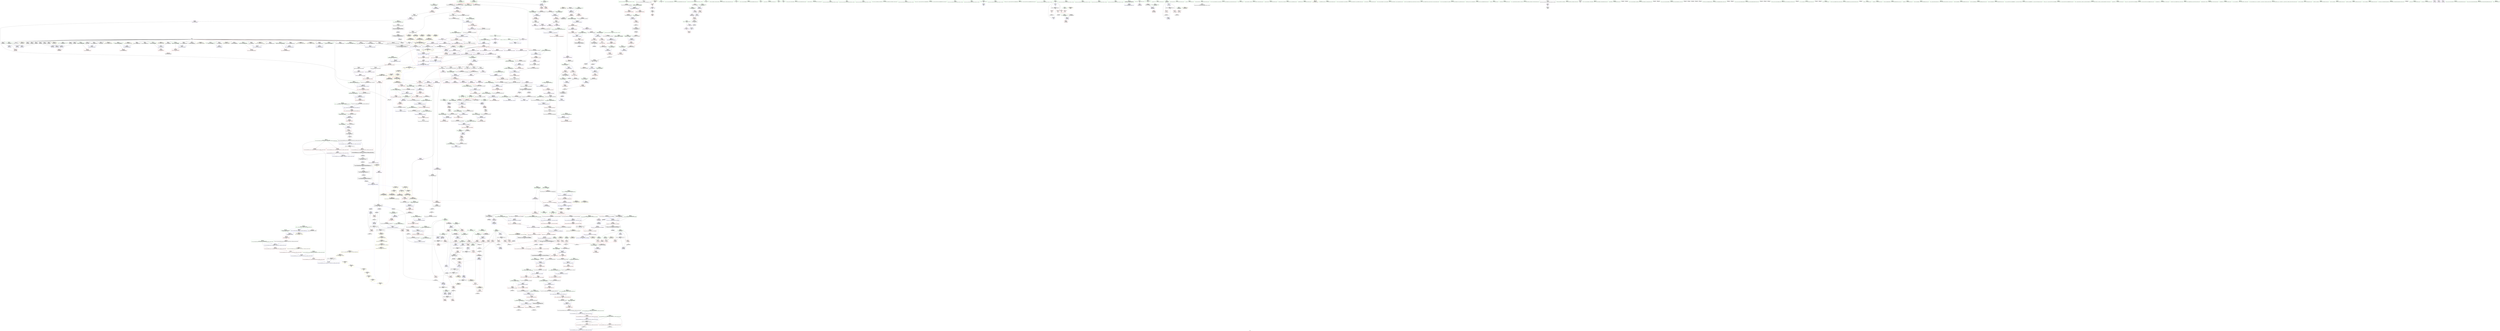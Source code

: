 digraph "SVFG" {
	label="SVFG";

	Node0x5585bfc70e00 [shape=record,color=grey,label="{NodeID: 0\nNullPtr|{|<s34>82}}"];
	Node0x5585bfc70e00 -> Node0x5585bfcc81d0[style=solid];
	Node0x5585bfc70e00 -> Node0x5585bfcc82d0[style=solid];
	Node0x5585bfc70e00 -> Node0x5585bfcc83a0[style=solid];
	Node0x5585bfc70e00 -> Node0x5585bfcc8470[style=solid];
	Node0x5585bfc70e00 -> Node0x5585bfcc8540[style=solid];
	Node0x5585bfc70e00 -> Node0x5585bfcc8610[style=solid];
	Node0x5585bfc70e00 -> Node0x5585bfcc86e0[style=solid];
	Node0x5585bfc70e00 -> Node0x5585bfcc87b0[style=solid];
	Node0x5585bfc70e00 -> Node0x5585bfcc8880[style=solid];
	Node0x5585bfc70e00 -> Node0x5585bfcc8950[style=solid];
	Node0x5585bfc70e00 -> Node0x5585bfcc8a20[style=solid];
	Node0x5585bfc70e00 -> Node0x5585bfcc8af0[style=solid];
	Node0x5585bfc70e00 -> Node0x5585bfcc8bc0[style=solid];
	Node0x5585bfc70e00 -> Node0x5585bfcc8c90[style=solid];
	Node0x5585bfc70e00 -> Node0x5585bfcc8d60[style=solid];
	Node0x5585bfc70e00 -> Node0x5585bfcc8e30[style=solid];
	Node0x5585bfc70e00 -> Node0x5585bfcc8f00[style=solid];
	Node0x5585bfc70e00 -> Node0x5585bfcc8fd0[style=solid];
	Node0x5585bfc70e00 -> Node0x5585bfcc90a0[style=solid];
	Node0x5585bfc70e00 -> Node0x5585bfcc9170[style=solid];
	Node0x5585bfc70e00 -> Node0x5585bfcc9240[style=solid];
	Node0x5585bfc70e00 -> Node0x5585bfcc9310[style=solid];
	Node0x5585bfc70e00 -> Node0x5585bfcc93e0[style=solid];
	Node0x5585bfc70e00 -> Node0x5585bfcc94b0[style=solid];
	Node0x5585bfc70e00 -> Node0x5585bfcc9580[style=solid];
	Node0x5585bfc70e00 -> Node0x5585bfcc9650[style=solid];
	Node0x5585bfc70e00 -> Node0x5585bfcc9720[style=solid];
	Node0x5585bfc70e00 -> Node0x5585bfcc97f0[style=solid];
	Node0x5585bfc70e00 -> Node0x5585bfcdd210[style=solid];
	Node0x5585bfc70e00 -> Node0x5585bfce1b60[style=solid];
	Node0x5585bfc70e00 -> Node0x5585bfce1c30[style=solid];
	Node0x5585bfc70e00 -> Node0x5585bfce1d00[style=solid];
	Node0x5585bfc70e00 -> Node0x5585bfcfbcb0[style=solid];
	Node0x5585bfc70e00 -> Node0x5585bfcfe840[style=solid];
	Node0x5585bfc70e00:s34 -> Node0x5585bfda8650[style=solid,color=red];
	Node0x5585bfcc6c90 [shape=record,color=red,label="{NodeID: 443\n407\<--406\n\<--_M_flags\n_ZNSt8ios_base4setfESt13_Ios_FmtflagsS0_\n}"];
	Node0x5585bfcc6c90 -> Node0x5585bfcdf120[style=solid];
	Node0x5585bfd3c1b0 [shape=record,color=yellow,style=double,label="{NodeID: 1218\n30V_1 = ENCHI(MR_30V_0)\npts\{167 \}\nFun[_ZN3Sol4TestEx]}"];
	Node0x5585bfd3c1b0 -> Node0x5585bfcddda0[style=dashed];
	Node0x5585bfd3c1b0 -> Node0x5585bfcddf40[style=dashed];
	Node0x5585bfd3c1b0 -> Node0x5585bfcde0e0[style=dashed];
	Node0x5585bfcbab70 [shape=record,color=green,label="{NodeID: 111\n526\<--527\nehselector.slot\<--ehselector.slot_field_insensitive\n_ZNSt6vectorIxSaIxEEC2EmRKS0_\n}"];
	Node0x5585bfcbab70 -> Node0x5585bfcd7c90[style=solid];
	Node0x5585bfcbab70 -> Node0x5585bfcdfef0[style=solid];
	Node0x5585bfda5d90 [shape=record,color=black,label="{NodeID: 1661\n454 = PHI(422, )\n0th arg _ZStoRRSt13_Ios_FmtflagsS_ }"];
	Node0x5585bfda5d90 -> Node0x5585bfcdf530[style=solid];
	Node0x5585bfcdc680 [shape=record,color=red,label="{NodeID: 554\n1230\<--1221\n\<--__p.addr\n_ZNSt16allocator_traitsISaIxEE10deallocateERS0_Pxm\n|{<s0>94}}"];
	Node0x5585bfcdc680:s0 -> Node0x5585bfda7090[style=solid,color=red];
	Node0x5585bfd38160 [shape=record,color=yellow,style=double,label="{NodeID: 1329\n172V_1 = ENCHI(MR_172V_0)\npts\{199 201 \}\nFun[_Z4maxiIxEvRT_S0_]}"];
	Node0x5585bfd38160 -> Node0x5585bfcd8a60[style=dashed];
	Node0x5585bfcbf3d0 [shape=record,color=green,label="{NodeID: 222\n1261\<--1262\nthis.addr\<--this.addr_field_insensitive\n_ZN9__gnu_cxx17__normal_iteratorIPxSt6vectorIxSaIxEEEC2ERKS1_\n}"];
	Node0x5585bfcbf3d0 -> Node0x5585bfcdc9c0[style=solid];
	Node0x5585bfcbf3d0 -> Node0x5585bfce4670[style=solid];
	Node0x5585bfce2110 [shape=record,color=blue,label="{NodeID: 665\n913\<--911\n_M_end_of_storage\<--add.ptr\n_ZNSt12_Vector_baseIxSaIxEE17_M_create_storageEm\n|{<s0>69}}"];
	Node0x5585bfce2110:s0 -> Node0x5585bfcebdb0[style=dashed,color=blue];
	Node0x5585bfccd2c0 [shape=record,color=purple,label="{NodeID: 333\n81\<--80\nvbase.offset.ptr\<--vtable\nmain\n}"];
	Node0x5585bfccd2c0 -> Node0x5585bfcc9c90[style=solid];
	Node0x5585bfc7dd00 [shape=record,color=green,label="{NodeID: 1\n7\<--1\n__dso_handle\<--dummyObj\nGlob }"];
	Node0x5585bfcc6d60 [shape=record,color=red,label="{NodeID: 444\n437\<--431\n\<--__a.addr\n_ZStaNRSt13_Ios_FmtflagsS_\n}"];
	Node0x5585bfcc6d60 -> Node0x5585bfcc6fd0[style=solid];
	Node0x5585bfd3c290 [shape=record,color=yellow,style=double,label="{NodeID: 1219\n32V_1 = ENCHI(MR_32V_0)\npts\{169 \}\nFun[_ZN3Sol4TestEx]}"];
	Node0x5585bfd3c290 -> Node0x5585bfcdde70[style=dashed];
	Node0x5585bfd3c290 -> Node0x5585bfcde010[style=dashed];
	Node0x5585bfd3c290 -> Node0x5585bfcde1b0[style=dashed];
	Node0x5585bfcbac40 [shape=record,color=green,label="{NodeID: 112\n536\<--537\n_ZNSt12_Vector_baseIxSaIxEEC2EmRKS0_\<--_ZNSt12_Vector_baseIxSaIxEEC2EmRKS0__field_insensitive\n}"];
	Node0x5585bfda5e60 [shape=record,color=black,label="{NodeID: 1662\n455 = PHI(419, )\n1st arg _ZStoRRSt13_Ios_FmtflagsS_ }"];
	Node0x5585bfda5e60 -> Node0x5585bfcdf600[style=solid];
	Node0x5585bfcdc750 [shape=record,color=red,label="{NodeID: 555\n1231\<--1223\n\<--__n.addr\n_ZNSt16allocator_traitsISaIxEE10deallocateERS0_Pxm\n|{<s0>94}}"];
	Node0x5585bfcdc750:s0 -> Node0x5585bfda71a0[style=solid,color=red];
	Node0x5585bfcbf4a0 [shape=record,color=green,label="{NodeID: 223\n1263\<--1264\n__i.addr\<--__i.addr_field_insensitive\n_ZN9__gnu_cxx17__normal_iteratorIPxSt6vectorIxSaIxEEEC2ERKS1_\n}"];
	Node0x5585bfcbf4a0 -> Node0x5585bfcdca90[style=solid];
	Node0x5585bfcbf4a0 -> Node0x5585bfce4740[style=solid];
	Node0x5585bfce21e0 [shape=record,color=blue,label="{NodeID: 666\n918\<--917\nthis.addr\<--this\n_ZNSt12_Vector_baseIxSaIxEE12_Vector_implD2Ev\n}"];
	Node0x5585bfce21e0 -> Node0x5585bfcda6d0[style=dashed];
	Node0x5585bfccd390 [shape=record,color=purple,label="{NodeID: 334\n137\<--132\n_M_n\<--retval\n_ZSt12setprecisioni\n}"];
	Node0x5585bfccd390 -> Node0x5585bfcdd7f0[style=solid];
	Node0x5585bfc7dd90 [shape=record,color=green,label="{NodeID: 2\n8\<--1\n_ZSt4cout\<--dummyObj\nGlob }"];
	Node0x5585bfcc6e30 [shape=record,color=red,label="{NodeID: 445\n441\<--431\n\<--__a.addr\n_ZStaNRSt13_Ios_FmtflagsS_\n}"];
	Node0x5585bfcc6e30 -> Node0x5585bfcca0a0[style=solid];
	Node0x5585bfcc6e30 -> Node0x5585bfcdf390[style=solid];
	Node0x5585bfcbad40 [shape=record,color=green,label="{NodeID: 113\n540\<--541\n_ZNSt6vectorIxSaIxEE21_M_default_initializeEm\<--_ZNSt6vectorIxSaIxEE21_M_default_initializeEm_field_insensitive\n}"];
	Node0x5585bfda5f30 [shape=record,color=black,label="{NodeID: 1663\n677 = PHI(198, 659, )\n0th arg _ZSt3maxIxERKT_S2_S2_ }"];
	Node0x5585bfda5f30 -> Node0x5585bfce0a50[style=solid];
	Node0x5585bfcdc820 [shape=record,color=red,label="{NodeID: 556\n1249\<--1240\nthis1\<--this.addr\n_ZN9__gnu_cxx13new_allocatorIxE10deallocateEPxm\n}"];
	Node0x5585bfcbf570 [shape=record,color=green,label="{NodeID: 224\n1275\<--1276\nthis.addr\<--this.addr_field_insensitive\n_ZNK9__gnu_cxx17__normal_iteratorIPxSt6vectorIxSaIxEEE4baseEv\n}"];
	Node0x5585bfcbf570 -> Node0x5585bfcdcc30[style=solid];
	Node0x5585bfcbf570 -> Node0x5585bfce48e0[style=solid];
	Node0x5585bfce22b0 [shape=record,color=blue,label="{NodeID: 667\n928\<--926\nthis.addr\<--this\n_ZNSaIxEC2ERKS_\n}"];
	Node0x5585bfce22b0 -> Node0x5585bfcda7a0[style=dashed];
	Node0x5585bfccd460 [shape=record,color=purple,label="{NodeID: 335\n140\<--132\ncoerce.dive\<--retval\n_ZSt12setprecisioni\n}"];
	Node0x5585bfccd460 -> Node0x5585bfcc4a70[style=solid];
	Node0x5585bfc7e040 [shape=record,color=green,label="{NodeID: 3\n9\<--1\n_ZSt3cin\<--dummyObj\nGlob }"];
	Node0x5585bfcc6f00 [shape=record,color=red,label="{NodeID: 446\n439\<--433\n\<--__b.addr\n_ZStaNRSt13_Ios_FmtflagsS_\n|{<s0>51}}"];
	Node0x5585bfcc6f00:s0 -> Node0x5585bfdaabc0[style=solid,color=red];
	Node0x5585bfd3c450 [shape=record,color=yellow,style=double,label="{NodeID: 1221\n36V_1 = ENCHI(MR_36V_0)\npts\{177 \}\nFun[_ZN3Sol4TestEx]}"];
	Node0x5585bfd3c450 -> Node0x5585bfcc5430[style=dashed];
	Node0x5585bfcbae40 [shape=record,color=green,label="{NodeID: 114\n550\<--551\n_ZNSt12_Vector_baseIxSaIxEED2Ev\<--_ZNSt12_Vector_baseIxSaIxEED2Ev_field_insensitive\n}"];
	Node0x5585bfda6000 [shape=record,color=black,label="{NodeID: 1664\n678 = PHI(200, 655, )\n1st arg _ZSt3maxIxERKT_S2_S2_ }"];
	Node0x5585bfda6000 -> Node0x5585bfce0b20[style=solid];
	Node0x5585bfcdc8f0 [shape=record,color=red,label="{NodeID: 557\n1250\<--1242\n\<--__p.addr\n_ZN9__gnu_cxx13new_allocatorIxE10deallocateEPxm\n}"];
	Node0x5585bfcdc8f0 -> Node0x5585bfccc940[style=solid];
	Node0x5585bfcbf640 [shape=record,color=green,label="{NodeID: 225\n1285\<--1286\n__first.addr\<--__first.addr_field_insensitive\n_ZSt8_DestroyIPxxEvT_S1_RSaIT0_E\n}"];
	Node0x5585bfcbf640 -> Node0x5585bfcdcd00[style=solid];
	Node0x5585bfcbf640 -> Node0x5585bfce49b0[style=solid];
	Node0x5585bfce2380 [shape=record,color=blue,label="{NodeID: 668\n930\<--927\n__a.addr\<--__a\n_ZNSaIxEC2ERKS_\n}"];
	Node0x5585bfce2380 -> Node0x5585bfcda870[style=dashed];
	Node0x5585bfccd530 [shape=record,color=purple,label="{NodeID: 336\n291\<--184\ncoerce.dive\<--__begin1\n_ZN3Sol4TestEx\n}"];
	Node0x5585bfccd530 -> Node0x5585bfcde420[style=solid];
	Node0x5585bfc7e0d0 [shape=record,color=green,label="{NodeID: 4\n12\<--1\n.str\<--dummyObj\nGlob }"];
	Node0x5585bfcc6fd0 [shape=record,color=red,label="{NodeID: 447\n438\<--437\n\<--\n_ZStaNRSt13_Ios_FmtflagsS_\n|{<s0>51}}"];
	Node0x5585bfcc6fd0:s0 -> Node0x5585bfdaa9b0[style=solid,color=red];
	Node0x5585bfd3c530 [shape=record,color=yellow,style=double,label="{NodeID: 1222\n38V_1 = ENCHI(MR_38V_0)\npts\{179 \}\nFun[_ZN3Sol4TestEx]}"];
	Node0x5585bfd3c530 -> Node0x5585bfcc5500[style=dashed];
	Node0x5585bfcbfa20 [shape=record,color=green,label="{NodeID: 115\n558\<--559\n__gxx_personality_v0\<--__gxx_personality_v0_field_insensitive\n}"];
	Node0x5585bfda60d0 [shape=record,color=black,label="{NodeID: 1665\n504 = PHI(164, 172, )\n0th arg _ZNSaIxEC2Ev }"];
	Node0x5585bfda60d0 -> Node0x5585bfcdfae0[style=solid];
	Node0x5585bfcdc9c0 [shape=record,color=red,label="{NodeID: 558\n1267\<--1261\nthis1\<--this.addr\n_ZN9__gnu_cxx17__normal_iteratorIPxSt6vectorIxSaIxEEEC2ERKS1_\n}"];
	Node0x5585bfcdc9c0 -> Node0x5585bfcc3e40[style=solid];
	Node0x5585bfcbf710 [shape=record,color=green,label="{NodeID: 226\n1287\<--1288\n__last.addr\<--__last.addr_field_insensitive\n_ZSt8_DestroyIPxxEvT_S1_RSaIT0_E\n}"];
	Node0x5585bfcbf710 -> Node0x5585bfcdcdd0[style=solid];
	Node0x5585bfcbf710 -> Node0x5585bfce4a80[style=solid];
	Node0x5585bfce2450 [shape=record,color=blue,label="{NodeID: 669\n945\<--943\nthis.addr\<--this\n_ZN9__gnu_cxx13new_allocatorIxEC2ERKS1_\n}"];
	Node0x5585bfce2450 -> Node0x5585bfcda940[style=dashed];
	Node0x5585bfccd600 [shape=record,color=purple,label="{NodeID: 337\n297\<--186\ncoerce.dive22\<--__end1\n_ZN3Sol4TestEx\n}"];
	Node0x5585bfccd600 -> Node0x5585bfcde4f0[style=solid];
	Node0x5585bfc7e160 [shape=record,color=green,label="{NodeID: 5\n14\<--1\n.str.1\<--dummyObj\nGlob }"];
	Node0x5585bfcc70a0 [shape=record,color=red,label="{NodeID: 448\n449\<--446\n\<--__a.addr\n_ZStcoSt13_Ios_Fmtflags\n}"];
	Node0x5585bfcc70a0 -> Node0x5585bfcfd4c0[style=solid];
	Node0x5585bfcbfb20 [shape=record,color=green,label="{NodeID: 116\n564\<--565\nthis.addr\<--this.addr_field_insensitive\n_ZNSaIxED2Ev\n}"];
	Node0x5585bfcbfb20 -> Node0x5585bfcd7d60[style=solid];
	Node0x5585bfcbfb20 -> Node0x5585bfcdffc0[style=solid];
	Node0x5585bfda61a0 [shape=record,color=black,label="{NodeID: 1666\n1274 = PHI(631, 636, )\n0th arg _ZNK9__gnu_cxx17__normal_iteratorIPxSt6vectorIxSaIxEEE4baseEv }"];
	Node0x5585bfda61a0 -> Node0x5585bfce48e0[style=solid];
	Node0x5585bfcdca90 [shape=record,color=red,label="{NodeID: 559\n1269\<--1263\n\<--__i.addr\n_ZN9__gnu_cxx17__normal_iteratorIPxSt6vectorIxSaIxEEEC2ERKS1_\n}"];
	Node0x5585bfcdca90 -> Node0x5585bfcdcb60[style=solid];
	Node0x5585bfcbf7e0 [shape=record,color=green,label="{NodeID: 227\n1289\<--1290\n.addr\<--.addr_field_insensitive\n_ZSt8_DestroyIPxxEvT_S1_RSaIT0_E\n}"];
	Node0x5585bfcbf7e0 -> Node0x5585bfce4b50[style=solid];
	Node0x5585bfce2520 [shape=record,color=blue,label="{NodeID: 670\n947\<--944\n.addr\<--\n_ZN9__gnu_cxx13new_allocatorIxEC2ERKS1_\n}"];
	Node0x5585bfccd6d0 [shape=record,color=purple,label="{NodeID: 338\n406\<--405\n_M_flags\<--this1\n_ZNSt8ios_base4setfESt13_Ios_FmtflagsS0_\n}"];
	Node0x5585bfccd6d0 -> Node0x5585bfcc6c90[style=solid];
	Node0x5585bfc7e1f0 [shape=record,color=green,label="{NodeID: 6\n16\<--1\n.str.2\<--dummyObj\nGlob }"];
	Node0x5585bfcc7170 [shape=record,color=red,label="{NodeID: 449\n462\<--456\n\<--__a.addr\n_ZStoRRSt13_Ios_FmtflagsS_\n}"];
	Node0x5585bfcc7170 -> Node0x5585bfcc73e0[style=solid];
	Node0x5585bfcbfbf0 [shape=record,color=green,label="{NodeID: 117\n570\<--571\n_ZN9__gnu_cxx13new_allocatorIxED2Ev\<--_ZN9__gnu_cxx13new_allocatorIxED2Ev_field_insensitive\n}"];
	Node0x5585bfda6270 [shape=record,color=black,label="{NodeID: 1667\n1108 = PHI(1100, )\n0th arg _ZSt6fill_nIPxmxET_S1_T0_RKT1_ }"];
	Node0x5585bfda6270 -> Node0x5585bfce3560[style=solid];
	Node0x5585bfcdcb60 [shape=record,color=red,label="{NodeID: 560\n1270\<--1269\n\<--\n_ZN9__gnu_cxx17__normal_iteratorIPxSt6vectorIxSaIxEEEC2ERKS1_\n}"];
	Node0x5585bfcdcb60 -> Node0x5585bfce4810[style=solid];
	Node0x5585bfcbf8b0 [shape=record,color=green,label="{NodeID: 228\n1297\<--1298\n_ZSt8_DestroyIPxEvT_S1_\<--_ZSt8_DestroyIPxEvT_S1__field_insensitive\n}"];
	Node0x5585bfce25f0 [shape=record,color=blue,label="{NodeID: 671\n956\<--954\nthis.addr\<--this\n_ZNSt12_Vector_baseIxSaIxEE11_M_allocateEm\n}"];
	Node0x5585bfce25f0 -> Node0x5585bfcdaa10[style=dashed];
	Node0x5585bfccd7a0 [shape=record,color=purple,label="{NodeID: 339\n413\<--405\n_M_flags2\<--this1\n_ZNSt8ios_base4setfESt13_Ios_FmtflagsS0_\n|{<s0>48}}"];
	Node0x5585bfccd7a0:s0 -> Node0x5585bfda5b20[style=solid,color=red];
	Node0x5585bfd2a1e0 [shape=record,color=black,label="{NodeID: 1114\nMR_40V_4 = PHI(MR_40V_5, MR_40V_3, )\npts\{181 \}\n|{|<s1>34}}"];
	Node0x5585bfd2a1e0 -> Node0x5585bfd36b00[style=dashed];
	Node0x5585bfd2a1e0:s1 -> Node0x5585bfd37e90[style=dashed,color=red];
	Node0x5585bfc7e2b0 [shape=record,color=green,label="{NodeID: 7\n19\<--1\n\<--dummyObj\nCan only get source location for instruction, argument, global var or function.}"];
	Node0x5585bfcc7240 [shape=record,color=red,label="{NodeID: 450\n468\<--456\n\<--__a.addr\n_ZStoRRSt13_Ios_FmtflagsS_\n}"];
	Node0x5585bfcc7240 -> Node0x5585bfcca240[style=solid];
	Node0x5585bfcc7240 -> Node0x5585bfcdf6d0[style=solid];
	Node0x5585bfcbfcf0 [shape=record,color=green,label="{NodeID: 118\n576\<--577\nthis.addr\<--this.addr_field_insensitive\n_ZNSt6vectorIxSaIxEEixEm\n}"];
	Node0x5585bfcbfcf0 -> Node0x5585bfcd7e30[style=solid];
	Node0x5585bfcbfcf0 -> Node0x5585bfce0090[style=solid];
	Node0x5585bfda6340 [shape=record,color=black,label="{NodeID: 1668\n1109 = PHI(1101, )\n1st arg _ZSt6fill_nIPxmxET_S1_T0_RKT1_ }"];
	Node0x5585bfda6340 -> Node0x5585bfce3630[style=solid];
	Node0x5585bfcdcc30 [shape=record,color=red,label="{NodeID: 561\n1278\<--1275\nthis1\<--this.addr\n_ZNK9__gnu_cxx17__normal_iteratorIPxSt6vectorIxSaIxEEE4baseEv\n}"];
	Node0x5585bfcdcc30 -> Node0x5585bfcc3f10[style=solid];
	Node0x5585bfcc7cc0 [shape=record,color=green,label="{NodeID: 229\n1303\<--1304\n__first.addr\<--__first.addr_field_insensitive\n_ZSt8_DestroyIPxEvT_S1_\n}"];
	Node0x5585bfcc7cc0 -> Node0x5585bfcdcea0[style=solid];
	Node0x5585bfcc7cc0 -> Node0x5585bfce4c20[style=solid];
	Node0x5585bfce26c0 [shape=record,color=blue,label="{NodeID: 672\n958\<--955\n__n.addr\<--__n\n_ZNSt12_Vector_baseIxSaIxEE11_M_allocateEm\n}"];
	Node0x5585bfce26c0 -> Node0x5585bfcdaae0[style=dashed];
	Node0x5585bfce26c0 -> Node0x5585bfcdabb0[style=dashed];
	Node0x5585bfccd870 [shape=record,color=purple,label="{NodeID: 340\n422\<--405\n_M_flags5\<--this1\n_ZNSt8ios_base4setfESt13_Ios_FmtflagsS0_\n|{<s0>50}}"];
	Node0x5585bfccd870:s0 -> Node0x5585bfda5d90[style=solid,color=red];
	Node0x5585bfd2a6e0 [shape=record,color=black,label="{NodeID: 1115\nMR_44V_3 = PHI(MR_44V_4, MR_44V_1, )\npts\{189 \}\n}"];
	Node0x5585bfd2a6e0 -> Node0x5585bfcde5c0[style=dashed];
	Node0x5585bfcb7930 [shape=record,color=green,label="{NodeID: 8\n59\<--1\n\<--dummyObj\nCan only get source location for instruction, argument, global var or function.}"];
	Node0x5585bfcc7310 [shape=record,color=red,label="{NodeID: 451\n464\<--458\n\<--__b.addr\n_ZStoRRSt13_Ios_FmtflagsS_\n|{<s0>52}}"];
	Node0x5585bfcc7310:s0 -> Node0x5585bfdab970[style=solid,color=red];
	Node0x5585bfcbfdc0 [shape=record,color=green,label="{NodeID: 119\n578\<--579\n__n.addr\<--__n.addr_field_insensitive\n_ZNSt6vectorIxSaIxEEixEm\n}"];
	Node0x5585bfcbfdc0 -> Node0x5585bfcd7f00[style=solid];
	Node0x5585bfcbfdc0 -> Node0x5585bfce0160[style=solid];
	Node0x5585bfda6410 [shape=record,color=black,label="{NodeID: 1669\n1110 = PHI(1096, )\n2nd arg _ZSt6fill_nIPxmxET_S1_T0_RKT1_ }"];
	Node0x5585bfda6410 -> Node0x5585bfce3700[style=solid];
	Node0x5585bfcdcd00 [shape=record,color=red,label="{NodeID: 562\n1294\<--1285\n\<--__first.addr\n_ZSt8_DestroyIPxxEvT_S1_RSaIT0_E\n|{<s0>96}}"];
	Node0x5585bfcdcd00:s0 -> Node0x5585bfda9fb0[style=solid,color=red];
	Node0x5585bfcc7d90 [shape=record,color=green,label="{NodeID: 230\n1305\<--1306\n__last.addr\<--__last.addr_field_insensitive\n_ZSt8_DestroyIPxEvT_S1_\n}"];
	Node0x5585bfcc7d90 -> Node0x5585bfcdcf70[style=solid];
	Node0x5585bfcc7d90 -> Node0x5585bfce4cf0[style=solid];
	Node0x5585bfce2790 [shape=record,color=blue,label="{NodeID: 673\n979\<--977\n__a.addr\<--__a\n_ZNSt16allocator_traitsISaIxEE8allocateERS0_m\n}"];
	Node0x5585bfce2790 -> Node0x5585bfcdac80[style=dashed];
	Node0x5585bfccd940 [shape=record,color=purple,label="{NodeID: 341\n584\<--583\n_M_impl\<--\n_ZNSt6vectorIxSaIxEEixEm\n}"];
	Node0x5585bfd2abe0 [shape=record,color=black,label="{NodeID: 1116\nMR_69V_4 = PHI(MR_69V_5, MR_69V_3, )\npts\{1850000 \}\n|{<s0>32|<s1>33|<s2>35|<s3>35}}"];
	Node0x5585bfd2abe0:s0 -> Node0x5585bfd3f8e0[style=dashed,color=red];
	Node0x5585bfd2abe0:s1 -> Node0x5585bfd41590[style=dashed,color=red];
	Node0x5585bfd2abe0:s2 -> Node0x5585bfcd8c00[style=dashed,color=red];
	Node0x5585bfd2abe0:s3 -> Node0x5585bfce0980[style=dashed,color=red];
	Node0x5585bfcb79c0 [shape=record,color=green,label="{NodeID: 9\n61\<--1\n\<--dummyObj\nCan only get source location for instruction, argument, global var or function.}"];
	Node0x5585bfcc73e0 [shape=record,color=red,label="{NodeID: 452\n463\<--462\n\<--\n_ZStoRRSt13_Ios_FmtflagsS_\n|{<s0>52}}"];
	Node0x5585bfcc73e0:s0 -> Node0x5585bfdab830[style=solid,color=red];
	Node0x5585bfcbfe90 [shape=record,color=green,label="{NodeID: 120\n592\<--593\nretval\<--retval_field_insensitive\n_ZNSt6vectorIxSaIxEE5beginEv\n|{|<s1>58}}"];
	Node0x5585bfcbfe90 -> Node0x5585bfccdae0[style=solid];
	Node0x5585bfcbfe90:s1 -> Node0x5585bfda6820[style=solid,color=red];
	Node0x5585bfda64e0 [shape=record,color=black,label="{NodeID: 1670\n118 = PHI()\n0th arg _ZSt5fixedRSt8ios_base }"];
	Node0x5585bfda64e0 -> Node0x5585bfcdd650[style=solid];
	Node0x5585bfcdcdd0 [shape=record,color=red,label="{NodeID: 563\n1295\<--1287\n\<--__last.addr\n_ZSt8_DestroyIPxxEvT_S1_RSaIT0_E\n|{<s0>96}}"];
	Node0x5585bfcdcdd0:s0 -> Node0x5585bfdaa0f0[style=solid,color=red];
	Node0x5585bfcc7e60 [shape=record,color=green,label="{NodeID: 231\n1312\<--1313\n_ZNSt12_Destroy_auxILb1EE9__destroyIPxEEvT_S3_\<--_ZNSt12_Destroy_auxILb1EE9__destroyIPxEEvT_S3__field_insensitive\n}"];
	Node0x5585bfce2860 [shape=record,color=blue,label="{NodeID: 674\n981\<--978\n__n.addr\<--__n\n_ZNSt16allocator_traitsISaIxEE8allocateERS0_m\n}"];
	Node0x5585bfce2860 -> Node0x5585bfcdad50[style=dashed];
	Node0x5585bfccda10 [shape=record,color=purple,label="{NodeID: 342\n585\<--583\n_M_start\<--\n_ZNSt6vectorIxSaIxEEixEm\n}"];
	Node0x5585bfccda10 -> Node0x5585bfcd7fd0[style=solid];
	Node0x5585bfcb7ac0 [shape=record,color=green,label="{NodeID: 10\n70\<--1\n\<--dummyObj\nCan only get source location for instruction, argument, global var or function.|{<s0>5}}"];
	Node0x5585bfcb7ac0:s0 -> Node0x5585bfdaa870[style=solid,color=red];
	Node0x5585bfcc74b0 [shape=record,color=red,label="{NodeID: 453\n480\<--474\n\<--__a.addr\n_ZStanSt13_Ios_FmtflagsS_\n}"];
	Node0x5585bfcc74b0 -> Node0x5585bfcfd1c0[style=solid];
	Node0x5585bfcbff60 [shape=record,color=green,label="{NodeID: 121\n594\<--595\nthis.addr\<--this.addr_field_insensitive\n_ZNSt6vectorIxSaIxEE5beginEv\n}"];
	Node0x5585bfcbff60 -> Node0x5585bfcd80a0[style=solid];
	Node0x5585bfcbff60 -> Node0x5585bfce0230[style=solid];
	Node0x5585bfda65b0 [shape=record,color=black,label="{NodeID: 1671\n391 = PHI(122, )\n0th arg _ZNSt8ios_base4setfESt13_Ios_FmtflagsS0_ }"];
	Node0x5585bfda65b0 -> Node0x5585bfcdeeb0[style=solid];
	Node0x5585bfcdcea0 [shape=record,color=red,label="{NodeID: 564\n1309\<--1303\n\<--__first.addr\n_ZSt8_DestroyIPxEvT_S1_\n|{<s0>97}}"];
	Node0x5585bfcdcea0:s0 -> Node0x5585bfda93a0[style=solid,color=red];
	Node0x5585bfcc7f30 [shape=record,color=green,label="{NodeID: 232\n1318\<--1319\n.addr\<--.addr_field_insensitive\n_ZNSt12_Destroy_auxILb1EE9__destroyIPxEEvT_S3_\n}"];
	Node0x5585bfcc7f30 -> Node0x5585bfce4dc0[style=solid];
	Node0x5585bfce2930 [shape=record,color=blue,label="{NodeID: 675\n996\<--993\nthis.addr\<--this\n_ZN9__gnu_cxx13new_allocatorIxE8allocateEmPKv\n}"];
	Node0x5585bfce2930 -> Node0x5585bfcdae20[style=dashed];
	Node0x5585bfccdae0 [shape=record,color=purple,label="{NodeID: 343\n604\<--592\ncoerce.dive\<--retval\n_ZNSt6vectorIxSaIxEE5beginEv\n}"];
	Node0x5585bfccdae0 -> Node0x5585bfcd8170[style=solid];
	Node0x5585bfcb7bc0 [shape=record,color=green,label="{NodeID: 11\n93\<--1\n\<--dummyObj\nCan only get source location for instruction, argument, global var or function.}"];
	Node0x5585bfcc7580 [shape=record,color=red,label="{NodeID: 454\n481\<--476\n\<--__b.addr\n_ZStanSt13_Ios_FmtflagsS_\n}"];
	Node0x5585bfcc7580 -> Node0x5585bfcfd1c0[style=solid];
	Node0x5585bfcc0030 [shape=record,color=green,label="{NodeID: 122\n602\<--603\n_ZN9__gnu_cxx17__normal_iteratorIPxSt6vectorIxSaIxEEEC2ERKS1_\<--_ZN9__gnu_cxx17__normal_iteratorIPxSt6vectorIxSaIxEEEC2ERKS1__field_insensitive\n}"];
	Node0x5585bfda6680 [shape=record,color=black,label="{NodeID: 1672\n392 = PHI(124, )\n1st arg _ZNSt8ios_base4setfESt13_Ios_FmtflagsS0_ }"];
	Node0x5585bfda6680 -> Node0x5585bfcdef80[style=solid];
	Node0x5585bfcdcf70 [shape=record,color=red,label="{NodeID: 565\n1310\<--1305\n\<--__last.addr\n_ZSt8_DestroyIPxEvT_S1_\n|{<s0>97}}"];
	Node0x5585bfcdcf70:s0 -> Node0x5585bfda94b0[style=solid,color=red];
	Node0x5585bfcc8000 [shape=record,color=green,label="{NodeID: 233\n1320\<--1321\n.addr1\<--.addr1_field_insensitive\n_ZNSt12_Destroy_auxILb1EE9__destroyIPxEEvT_S3_\n}"];
	Node0x5585bfcc8000 -> Node0x5585bfce4e90[style=solid];
	Node0x5585bfce2a00 [shape=record,color=blue,label="{NodeID: 676\n998\<--994\n__n.addr\<--__n\n_ZN9__gnu_cxx13new_allocatorIxE8allocateEmPKv\n}"];
	Node0x5585bfce2a00 -> Node0x5585bfcdaef0[style=dashed];
	Node0x5585bfce2a00 -> Node0x5585bfcdafc0[style=dashed];
	Node0x5585bfccdbb0 [shape=record,color=purple,label="{NodeID: 344\n599\<--598\n_M_impl\<--\n_ZNSt6vectorIxSaIxEE5beginEv\n}"];
	Node0x5585bfcb7cc0 [shape=record,color=green,label="{NodeID: 12\n124\<--1\n\<--dummyObj\nCan only get source location for instruction, argument, global var or function.|{<s0>10}}"];
	Node0x5585bfcb7cc0:s0 -> Node0x5585bfda6680[style=solid,color=red];
	Node0x5585bfcc7650 [shape=record,color=red,label="{NodeID: 455\n493\<--487\n\<--__a.addr\n_ZStorSt13_Ios_FmtflagsS_\n}"];
	Node0x5585bfcc7650 -> Node0x5585bfcfc740[style=solid];
	Node0x5585bfcc0130 [shape=record,color=green,label="{NodeID: 123\n609\<--610\nretval\<--retval_field_insensitive\n_ZNSt6vectorIxSaIxEE3endEv\n|{|<s1>59}}"];
	Node0x5585bfcc0130 -> Node0x5585bfccdd50[style=solid];
	Node0x5585bfcc0130:s1 -> Node0x5585bfda6820[style=solid,color=red];
	Node0x5585bfda6750 [shape=record,color=black,label="{NodeID: 1673\n393 = PHI(125, )\n2nd arg _ZNSt8ios_base4setfESt13_Ios_FmtflagsS0_ }"];
	Node0x5585bfda6750 -> Node0x5585bfcdf050[style=solid];
	Node0x5585bfcdd040 [shape=record,color=blue,label="{NodeID: 566\n1329\<--19\nllvm.global_ctors_0\<--\nGlob }"];
	Node0x5585bfcc80d0 [shape=record,color=green,label="{NodeID: 234\n20\<--1325\n_GLOBAL__sub_I_Swistakk_1_1.cpp\<--_GLOBAL__sub_I_Swistakk_1_1.cpp_field_insensitive\n}"];
	Node0x5585bfcc80d0 -> Node0x5585bfcdd110[style=solid];
	Node0x5585bfce2ad0 [shape=record,color=blue,label="{NodeID: 677\n1000\<--995\n.addr\<--\n_ZN9__gnu_cxx13new_allocatorIxE8allocateEmPKv\n}"];
	Node0x5585bfccdc80 [shape=record,color=purple,label="{NodeID: 345\n600\<--598\n_M_start\<--\n_ZNSt6vectorIxSaIxEE5beginEv\n|{<s0>58}}"];
	Node0x5585bfccdc80:s0 -> Node0x5585bfda6980[style=solid,color=red];
	Node0x5585bfcb7dc0 [shape=record,color=green,label="{NodeID: 13\n125\<--1\n\<--dummyObj\nCan only get source location for instruction, argument, global var or function.|{<s0>10}}"];
	Node0x5585bfcb7dc0:s0 -> Node0x5585bfda6750[style=solid,color=red];
	Node0x5585bfcc7720 [shape=record,color=red,label="{NodeID: 456\n494\<--489\n\<--__b.addr\n_ZStorSt13_Ios_FmtflagsS_\n}"];
	Node0x5585bfcc7720 -> Node0x5585bfcfc740[style=solid];
	Node0x5585bfcc0200 [shape=record,color=green,label="{NodeID: 124\n611\<--612\nthis.addr\<--this.addr_field_insensitive\n_ZNSt6vectorIxSaIxEE3endEv\n}"];
	Node0x5585bfcc0200 -> Node0x5585bfcd8240[style=solid];
	Node0x5585bfcc0200 -> Node0x5585bfce0300[style=solid];
	Node0x5585bfda6820 [shape=record,color=black,label="{NodeID: 1674\n1259 = PHI(592, 609, )\n0th arg _ZN9__gnu_cxx17__normal_iteratorIPxSt6vectorIxSaIxEEEC2ERKS1_ }"];
	Node0x5585bfda6820 -> Node0x5585bfce4670[style=solid];
	Node0x5585bfcdd110 [shape=record,color=blue,label="{NodeID: 567\n1330\<--20\nllvm.global_ctors_1\<--_GLOBAL__sub_I_Swistakk_1_1.cpp\nGlob }"];
	Node0x5585bfcc81d0 [shape=record,color=black,label="{NodeID: 235\n2\<--3\ndummyVal\<--dummyVal\n}"];
	Node0x5585bfce2ba0 [shape=record,color=blue,label="{NodeID: 678\n1026\<--1025\nthis.addr\<--this\n_ZNK9__gnu_cxx13new_allocatorIxE8max_sizeEv\n}"];
	Node0x5585bfce2ba0 -> Node0x5585bfcdb090[style=dashed];
	Node0x5585bfccdd50 [shape=record,color=purple,label="{NodeID: 346\n619\<--609\ncoerce.dive\<--retval\n_ZNSt6vectorIxSaIxEE3endEv\n}"];
	Node0x5585bfccdd50 -> Node0x5585bfcd8310[style=solid];
	Node0x5585bfcb7ec0 [shape=record,color=green,label="{NodeID: 14\n220\<--1\n\<--dummyObj\nCan only get source location for instruction, argument, global var or function.}"];
	Node0x5585bfcc77f0 [shape=record,color=red,label="{NodeID: 457\n508\<--505\nthis1\<--this.addr\n_ZNSaIxEC2Ev\n}"];
	Node0x5585bfcc77f0 -> Node0x5585bfcca4b0[style=solid];
	Node0x5585bfd3cdf0 [shape=record,color=yellow,style=double,label="{NodeID: 1232\n58V_1 = ENCHI(MR_58V_0)\npts\{656 \}\nFun[_ZN3Sol4TestEx]}"];
	Node0x5585bfd3cdf0 -> Node0x5585bfcc67b0[style=dashed];
	Node0x5585bfcc02d0 [shape=record,color=green,label="{NodeID: 125\n625\<--626\n__lhs.addr\<--__lhs.addr_field_insensitive\n_ZN9__gnu_cxxneIPxSt6vectorIxSaIxEEEEbRKNS_17__normal_iteratorIT_T0_EESA_\n}"];
	Node0x5585bfcc02d0 -> Node0x5585bfcd83e0[style=solid];
	Node0x5585bfcc02d0 -> Node0x5585bfce03d0[style=solid];
	Node0x5585bfda6980 [shape=record,color=black,label="{NodeID: 1675\n1260 = PHI(600, 617, )\n1st arg _ZN9__gnu_cxx17__normal_iteratorIPxSt6vectorIxSaIxEEEC2ERKS1_ }"];
	Node0x5585bfda6980 -> Node0x5585bfce4740[style=solid];
	Node0x5585bfcdd210 [shape=record,color=blue, style = dotted,label="{NodeID: 568\n1331\<--3\nllvm.global_ctors_2\<--dummyVal\nGlob }"];
	Node0x5585bfcc82d0 [shape=record,color=black,label="{NodeID: 236\n261\<--3\n\<--dummyVal\n_ZN3Sol4TestEx\n}"];
	Node0x5585bfce2c70 [shape=record,color=blue,label="{NodeID: 679\n1037\<--1036\nthis.addr\<--this\n_ZN9__gnu_cxx13new_allocatorIxED2Ev\n}"];
	Node0x5585bfce2c70 -> Node0x5585bfcdb160[style=dashed];
	Node0x5585bfccde20 [shape=record,color=purple,label="{NodeID: 347\n616\<--615\n_M_impl\<--\n_ZNSt6vectorIxSaIxEE3endEv\n}"];
	Node0x5585bfcb7fc0 [shape=record,color=green,label="{NodeID: 15\n232\<--1\n\<--dummyObj\nCan only get source location for instruction, argument, global var or function.}"];
	Node0x5585bfcc78c0 [shape=record,color=red,label="{NodeID: 458\n531\<--518\nthis1\<--this.addr\n_ZNSt6vectorIxSaIxEEC2EmRKS0_\n|{|<s2>55}}"];
	Node0x5585bfcc78c0 -> Node0x5585bfcca580[style=solid];
	Node0x5585bfcc78c0 -> Node0x5585bfcca650[style=solid];
	Node0x5585bfcc78c0:s2 -> Node0x5585bfdabd30[style=solid,color=red];
	Node0x5585bfd3ced0 [shape=record,color=yellow,style=double,label="{NodeID: 1233\n10V_1 = ENCHI(MR_10V_0)\npts\{1019 \}\nFun[_ZN3Sol4TestEx]|{<s0>18}}"];
	Node0x5585bfd3ced0:s0 -> Node0x5585bfd3ac10[style=dashed,color=red];
	Node0x5585bfcc03a0 [shape=record,color=green,label="{NodeID: 126\n627\<--628\n__rhs.addr\<--__rhs.addr_field_insensitive\n_ZN9__gnu_cxxneIPxSt6vectorIxSaIxEEEEbRKNS_17__normal_iteratorIT_T0_EESA_\n}"];
	Node0x5585bfcc03a0 -> Node0x5585bfcd84b0[style=solid];
	Node0x5585bfcc03a0 -> Node0x5585bfce04a0[style=solid];
	Node0x5585bfda6b00 [shape=record,color=black,label="{NodeID: 1676\n515 = PHI(162, 170, )\n0th arg _ZNSt6vectorIxSaIxEEC2EmRKS0_ }"];
	Node0x5585bfda6b00 -> Node0x5585bfcdfbb0[style=solid];
	Node0x5585bfcdd310 [shape=record,color=blue,label="{NodeID: 569\n48\<--59\nretval\<--\nmain\n}"];
	Node0x5585bfcc83a0 [shape=record,color=black,label="{NodeID: 237\n262\<--3\n\<--dummyVal\n_ZN3Sol4TestEx\n}"];
	Node0x5585bfcc83a0 -> Node0x5585bfcddda0[style=solid];
	Node0x5585bfce2d40 [shape=record,color=blue,label="{NodeID: 680\n1046\<--1043\n__first.addr\<--__first\n_ZSt27__uninitialized_default_n_aIPxmxET_S1_T0_RSaIT1_E\n}"];
	Node0x5585bfce2d40 -> Node0x5585bfcdb230[style=dashed];
	Node0x5585bfccdef0 [shape=record,color=purple,label="{NodeID: 348\n617\<--615\n_M_finish\<--\n_ZNSt6vectorIxSaIxEE3endEv\n|{<s0>59}}"];
	Node0x5585bfccdef0:s0 -> Node0x5585bfda6980[style=solid,color=red];
	Node0x5585bfcb80c0 [shape=record,color=green,label="{NodeID: 16\n285\<--1\n\<--dummyObj\nCan only get source location for instruction, argument, global var or function.}"];
	Node0x5585bfcc7990 [shape=record,color=red,label="{NodeID: 459\n533\<--520\n\<--__n.addr\n_ZNSt6vectorIxSaIxEEC2EmRKS0_\n|{<s0>54}}"];
	Node0x5585bfcc7990:s0 -> Node0x5585bfdab110[style=solid,color=red];
	Node0x5585bfd3cfb0 [shape=record,color=yellow,style=double,label="{NodeID: 1234\n61V_1 = ENCHI(MR_61V_0)\npts\{1630000 \}\nFun[_ZN3Sol4TestEx]|{<s0>18}}"];
	Node0x5585bfd3cfb0:s0 -> Node0x5585bfd3acf0[style=dashed,color=red];
	Node0x5585bfcc0470 [shape=record,color=green,label="{NodeID: 127\n633\<--634\n_ZNK9__gnu_cxx17__normal_iteratorIPxSt6vectorIxSaIxEEE4baseEv\<--_ZNK9__gnu_cxx17__normal_iteratorIPxSt6vectorIxSaIxEEE4baseEv_field_insensitive\n}"];
	Node0x5585bfda6c80 [shape=record,color=black,label="{NodeID: 1677\n516 = PHI(219, 231, )\n1st arg _ZNSt6vectorIxSaIxEEC2EmRKS0_ }"];
	Node0x5585bfda6c80 -> Node0x5585bfcdfc80[style=solid];
	Node0x5585bfcdd3e0 [shape=record,color=blue,label="{NodeID: 570\n73\<--69\ncoerce.dive\<--call2\nmain\n}"];
	Node0x5585bfcdd3e0 -> Node0x5585bfcc4660[style=dashed];
	Node0x5585bfcc8470 [shape=record,color=black,label="{NodeID: 238\n264\<--3\n\<--dummyVal\n_ZN3Sol4TestEx\n}"];
	Node0x5585bfcc8470 -> Node0x5585bfcdde70[style=solid];
	Node0x5585bfce2e10 [shape=record,color=blue,label="{NodeID: 681\n1048\<--1044\n__n.addr\<--__n\n_ZSt27__uninitialized_default_n_aIPxmxET_S1_T0_RSaIT1_E\n}"];
	Node0x5585bfce2e10 -> Node0x5585bfcdb300[style=dashed];
	Node0x5585bfccdfc0 [shape=record,color=purple,label="{NodeID: 349\n647\<--646\n_M_current\<--this1\n_ZNK9__gnu_cxx17__normal_iteratorIPxSt6vectorIxSaIxEEEdeEv\n}"];
	Node0x5585bfccdfc0 -> Node0x5585bfcd87f0[style=solid];
	Node0x5585bfcb81c0 [shape=record,color=green,label="{NodeID: 17\n451\<--1\n\<--dummyObj\nCan only get source location for instruction, argument, global var or function.}"];
	Node0x5585bfcc7a60 [shape=record,color=red,label="{NodeID: 460\n538\<--520\n\<--__n.addr\n_ZNSt6vectorIxSaIxEEC2EmRKS0_\n|{<s0>55}}"];
	Node0x5585bfcc7a60:s0 -> Node0x5585bfdabe70[style=solid,color=red];
	Node0x5585bfd3d090 [shape=record,color=yellow,style=double,label="{NodeID: 1235\n63V_1 = ENCHI(MR_63V_0)\npts\{1630001 \}\nFun[_ZN3Sol4TestEx]|{<s0>18}}"];
	Node0x5585bfd3d090:s0 -> Node0x5585bfd3ae00[style=dashed,color=red];
	Node0x5585bfcc0570 [shape=record,color=green,label="{NodeID: 128\n643\<--644\nthis.addr\<--this.addr_field_insensitive\n_ZNK9__gnu_cxx17__normal_iteratorIPxSt6vectorIxSaIxEEEdeEv\n}"];
	Node0x5585bfcc0570 -> Node0x5585bfcd8720[style=solid];
	Node0x5585bfcc0570 -> Node0x5585bfce0570[style=solid];
	Node0x5585bfda6e00 [shape=record,color=black,label="{NodeID: 1678\n517 = PHI(164, 172, )\n2nd arg _ZNSt6vectorIxSaIxEEC2EmRKS0_ }"];
	Node0x5585bfda6e00 -> Node0x5585bfcdfd50[style=solid];
	Node0x5585bfcdd4b0 [shape=record,color=blue,label="{NodeID: 571\n54\<--93\nt\<--\nmain\n}"];
	Node0x5585bfcdd4b0 -> Node0x5585bfd2f6e0[style=dashed];
	Node0x5585bfcc8540 [shape=record,color=black,label="{NodeID: 239\n268\<--3\n\<--dummyVal\n_ZN3Sol4TestEx\n}"];
	Node0x5585bfce2ee0 [shape=record,color=blue,label="{NodeID: 682\n1050\<--1045\n.addr\<--\n_ZSt27__uninitialized_default_n_aIPxmxET_S1_T0_RSaIT1_E\n}"];
	Node0x5585bfcce090 [shape=record,color=purple,label="{NodeID: 350\n671\<--670\n_M_current\<--this1\n_ZN9__gnu_cxx17__normal_iteratorIPxSt6vectorIxSaIxEEEppEv\n}"];
	Node0x5585bfcce090 -> Node0x5585bfcd8c00[style=solid];
	Node0x5585bfcce090 -> Node0x5585bfce0980[style=solid];
	Node0x5585bfcb82c0 [shape=record,color=green,label="{NodeID: 18\n844\<--1\n\<--dummyObj\nCan only get source location for instruction, argument, global var or function.}"];
	Node0x5585bfcc7b30 [shape=record,color=red,label="{NodeID: 461\n534\<--522\n\<--__a.addr\n_ZNSt6vectorIxSaIxEEC2EmRKS0_\n|{<s0>54}}"];
	Node0x5585bfcc7b30:s0 -> Node0x5585bfdab220[style=solid,color=red];
	Node0x5585bfd3d170 [shape=record,color=yellow,style=double,label="{NodeID: 1236\n65V_1 = ENCHI(MR_65V_0)\npts\{1630002 \}\nFun[_ZN3Sol4TestEx]|{<s0>18}}"];
	Node0x5585bfd3d170:s0 -> Node0x5585bfd3af10[style=dashed,color=red];
	Node0x5585bfcc0640 [shape=record,color=green,label="{NodeID: 129\n653\<--654\na4.addr\<--a4.addr_field_insensitive\n_Z4maxiIxEvRT_S0_\n}"];
	Node0x5585bfcc0640 -> Node0x5585bfcd88c0[style=solid];
	Node0x5585bfcc0640 -> Node0x5585bfcd8990[style=solid];
	Node0x5585bfcc0640 -> Node0x5585bfce0640[style=solid];
	Node0x5585bfda6f80 [shape=record,color=black,label="{NodeID: 1679\n1237 = PHI(1229, )\n0th arg _ZN9__gnu_cxx13new_allocatorIxE10deallocateEPxm }"];
	Node0x5585bfda6f80 -> Node0x5585bfce4400[style=solid];
	Node0x5585bfcdd580 [shape=record,color=blue,label="{NodeID: 572\n54\<--105\nt\<--inc\nmain\n}"];
	Node0x5585bfcdd580 -> Node0x5585bfd2f6e0[style=dashed];
	Node0x5585bfcc8610 [shape=record,color=black,label="{NodeID: 240\n269\<--3\n\<--dummyVal\n_ZN3Sol4TestEx\n}"];
	Node0x5585bfcc8610 -> Node0x5585bfcddf40[style=solid];
	Node0x5585bfce2fb0 [shape=record,color=blue,label="{NodeID: 683\n1063\<--1062\nthis.addr\<--this\n_ZNSt12_Vector_baseIxSaIxEE19_M_get_Tp_allocatorEv\n}"];
	Node0x5585bfce2fb0 -> Node0x5585bfcdb3d0[style=dashed];
	Node0x5585bfcce160 [shape=record,color=purple,label="{NodeID: 351\n673\<--672\nincdec.ptr\<--\n_ZN9__gnu_cxx17__normal_iteratorIPxSt6vectorIxSaIxEEEppEv\n}"];
	Node0x5585bfcce160 -> Node0x5585bfce0980[style=solid];
	Node0x5585bfcb83c0 [shape=record,color=green,label="{NodeID: 19\n1031\<--1\n\<--dummyObj\nCan only get source location for instruction, argument, global var or function.}"];
	Node0x5585bfcc7c00 [shape=record,color=red,label="{NodeID: 462\n553\<--524\nexn\<--exn.slot\n_ZNSt6vectorIxSaIxEEC2EmRKS0_\n}"];
	Node0x5585bfd3d250 [shape=record,color=yellow,style=double,label="{NodeID: 1237\n67V_1 = ENCHI(MR_67V_0)\npts\{1710000 \}\nFun[_ZN3Sol4TestEx]|{<s0>21}}"];
	Node0x5585bfd3d250:s0 -> Node0x5585bfd3acf0[style=dashed,color=red];
	Node0x5585bfcc0710 [shape=record,color=green,label="{NodeID: 130\n655\<--656\nb4.addr\<--b4.addr_field_insensitive\n_Z4maxiIxEvRT_S0_\n|{|<s1>62}}"];
	Node0x5585bfcc0710 -> Node0x5585bfce0710[style=solid];
	Node0x5585bfcc0710:s1 -> Node0x5585bfda6000[style=solid,color=red];
	Node0x5585bfda7090 [shape=record,color=black,label="{NodeID: 1680\n1238 = PHI(1230, )\n1st arg _ZN9__gnu_cxx13new_allocatorIxE10deallocateEPxm }"];
	Node0x5585bfda7090 -> Node0x5585bfce44d0[style=solid];
	Node0x5585bfcdd650 [shape=record,color=blue,label="{NodeID: 573\n119\<--118\n__base.addr\<--__base\n_ZSt5fixedRSt8ios_base\n}"];
	Node0x5585bfcdd650 -> Node0x5585bfcc4800[style=dashed];
	Node0x5585bfcdd650 -> Node0x5585bfcc48d0[style=dashed];
	Node0x5585bfcc86e0 [shape=record,color=black,label="{NodeID: 241\n271\<--3\n\<--dummyVal\n_ZN3Sol4TestEx\n}"];
	Node0x5585bfcc86e0 -> Node0x5585bfcde010[style=solid];
	Node0x5585bfce3080 [shape=record,color=blue,label="{NodeID: 684\n1073\<--1071\n__first.addr\<--__first\n_ZSt25__uninitialized_default_nIPxmET_S1_T0_\n}"];
	Node0x5585bfce3080 -> Node0x5585bfcdb4a0[style=dashed];
	Node0x5585bfcce230 [shape=record,color=purple,label="{NodeID: 352\n717\<--716\n_M_impl\<--\n_ZNSt6vectorIxSaIxEED2Ev\n}"];
	Node0x5585bfcb84c0 [shape=record,color=green,label="{NodeID: 20\n1082\<--1\n\<--dummyObj\nCan only get source location for instruction, argument, global var or function.}"];
	Node0x5585bfcd7c90 [shape=record,color=red,label="{NodeID: 463\n554\<--526\nsel\<--ehselector.slot\n_ZNSt6vectorIxSaIxEEC2EmRKS0_\n}"];
	Node0x5585bfcc07e0 [shape=record,color=green,label="{NodeID: 131\n667\<--668\nthis.addr\<--this.addr_field_insensitive\n_ZN9__gnu_cxx17__normal_iteratorIPxSt6vectorIxSaIxEEEppEv\n}"];
	Node0x5585bfcc07e0 -> Node0x5585bfcd8b30[style=solid];
	Node0x5585bfcc07e0 -> Node0x5585bfce08b0[style=solid];
	Node0x5585bfda71a0 [shape=record,color=black,label="{NodeID: 1681\n1239 = PHI(1231, )\n2nd arg _ZN9__gnu_cxx13new_allocatorIxE10deallocateEPxm }"];
	Node0x5585bfda71a0 -> Node0x5585bfce45a0[style=solid];
	Node0x5585bfcdd720 [shape=record,color=blue,label="{NodeID: 574\n134\<--131\n__n.addr\<--__n\n_ZSt12setprecisioni\n}"];
	Node0x5585bfcdd720 -> Node0x5585bfcc49a0[style=dashed];
	Node0x5585bfcc87b0 [shape=record,color=black,label="{NodeID: 242\n275\<--3\n\<--dummyVal\n_ZN3Sol4TestEx\n}"];
	Node0x5585bfce3150 [shape=record,color=blue,label="{NodeID: 685\n1075\<--1072\n__n.addr\<--__n\n_ZSt25__uninitialized_default_nIPxmET_S1_T0_\n}"];
	Node0x5585bfce3150 -> Node0x5585bfcdb570[style=dashed];
	Node0x5585bfcce300 [shape=record,color=purple,label="{NodeID: 353\n718\<--716\n_M_start\<--\n_ZNSt6vectorIxSaIxEED2Ev\n}"];
	Node0x5585bfcce300 -> Node0x5585bfcd9420[style=solid];
	Node0x5585bfd2e7e0 [shape=record,color=black,label="{NodeID: 1128\nMR_10V_2 = PHI(MR_10V_3, MR_10V_1, )\npts\{1019 \}\n|{|<s1>90}}"];
	Node0x5585bfd2e7e0 -> Node0x5585bfce3be0[style=dashed];
	Node0x5585bfd2e7e0:s1 -> Node0x5585bfcec360[style=dashed,color=blue];
	Node0x5585bfcb85c0 [shape=record,color=green,label="{NodeID: 21\n1162\<--1\n\<--dummyObj\nCan only get source location for instruction, argument, global var or function.}"];
	Node0x5585bfcd7d60 [shape=record,color=red,label="{NodeID: 464\n567\<--564\nthis1\<--this.addr\n_ZNSaIxED2Ev\n}"];
	Node0x5585bfcd7d60 -> Node0x5585bfcca720[style=solid];
	Node0x5585bfcc08b0 [shape=record,color=green,label="{NodeID: 132\n679\<--680\nretval\<--retval_field_insensitive\n_ZSt3maxIxERKT_S2_S2_\n}"];
	Node0x5585bfcc08b0 -> Node0x5585bfcd8cd0[style=solid];
	Node0x5585bfcc08b0 -> Node0x5585bfce0bf0[style=solid];
	Node0x5585bfcc08b0 -> Node0x5585bfce0cc0[style=solid];
	Node0x5585bfda72b0 [shape=record,color=black,label="{NodeID: 1682\n926 = PHI(872, )\n0th arg _ZNSaIxEC2ERKS_ }"];
	Node0x5585bfda72b0 -> Node0x5585bfce22b0[style=solid];
	Node0x5585bfcdd7f0 [shape=record,color=blue,label="{NodeID: 575\n137\<--138\n_M_n\<--\n_ZSt12setprecisioni\n}"];
	Node0x5585bfcdd7f0 -> Node0x5585bfcc4a70[style=dashed];
	Node0x5585bfcc8880 [shape=record,color=black,label="{NodeID: 243\n276\<--3\n\<--dummyVal\n_ZN3Sol4TestEx\n}"];
	Node0x5585bfcc8880 -> Node0x5585bfcde0e0[style=solid];
	Node0x5585bfce3220 [shape=record,color=blue,label="{NodeID: 686\n1077\<--1082\n__assignable\<--\n_ZSt25__uninitialized_default_nIPxmET_S1_T0_\n}"];
	Node0x5585bfcce3d0 [shape=record,color=purple,label="{NodeID: 354\n721\<--720\n_M_impl2\<--\n_ZNSt6vectorIxSaIxEED2Ev\n}"];
	Node0x5585bfd2ece0 [shape=record,color=black,label="{NodeID: 1129\nMR_131V_3 = PHI(MR_131V_4, MR_131V_2, )\npts\{1135 \}\n}"];
	Node0x5585bfd2ece0 -> Node0x5585bfcdba50[style=dashed];
	Node0x5585bfd2ece0 -> Node0x5585bfcdbb20[style=dashed];
	Node0x5585bfd2ece0 -> Node0x5585bfcdbbf0[style=dashed];
	Node0x5585bfd2ece0 -> Node0x5585bfce3d80[style=dashed];
	Node0x5585bfcb86c0 [shape=record,color=green,label="{NodeID: 22\n4\<--6\n_ZStL8__ioinit\<--_ZStL8__ioinit_field_insensitive\nGlob }"];
	Node0x5585bfcb86c0 -> Node0x5585bfcccae0[style=solid];
	Node0x5585bfcd7e30 [shape=record,color=red,label="{NodeID: 465\n582\<--576\nthis1\<--this.addr\n_ZNSt6vectorIxSaIxEEixEm\n}"];
	Node0x5585bfcd7e30 -> Node0x5585bfcca7f0[style=solid];
	Node0x5585bfd3d4f0 [shape=record,color=yellow,style=double,label="{NodeID: 1240\n73V_1 = ENCHI(MR_73V_0)\npts\{1710001 1710002 \}\nFun[_ZN3Sol4TestEx]|{<s0>21|<s1>21}}"];
	Node0x5585bfd3d4f0:s0 -> Node0x5585bfd3ae00[style=dashed,color=red];
	Node0x5585bfd3d4f0:s1 -> Node0x5585bfd3af10[style=dashed,color=red];
	Node0x5585bfcc0980 [shape=record,color=green,label="{NodeID: 133\n681\<--682\n__a.addr\<--__a.addr_field_insensitive\n_ZSt3maxIxERKT_S2_S2_\n}"];
	Node0x5585bfcc0980 -> Node0x5585bfcd8da0[style=solid];
	Node0x5585bfcc0980 -> Node0x5585bfcd8e70[style=solid];
	Node0x5585bfcc0980 -> Node0x5585bfce0a50[style=solid];
	Node0x5585bfda73f0 [shape=record,color=black,label="{NodeID: 1683\n927 = PHI(873, )\n1st arg _ZNSaIxEC2ERKS_ }"];
	Node0x5585bfda73f0 -> Node0x5585bfce2380[style=solid];
	Node0x5585bfcdd8c0 [shape=record,color=blue,label="{NodeID: 576\n152\<--150\nthis.addr\<--this\n_ZN3Sol4TestEx\n}"];
	Node0x5585bfcdd8c0 -> Node0x5585bfcc4b40[style=dashed];
	Node0x5585bfcc8950 [shape=record,color=black,label="{NodeID: 244\n278\<--3\n\<--dummyVal\n_ZN3Sol4TestEx\n}"];
	Node0x5585bfcc8950 -> Node0x5585bfcde1b0[style=solid];
	Node0x5585bfce32f0 [shape=record,color=blue,label="{NodeID: 687\n1092\<--1090\n__first.addr\<--__first\n_ZNSt27__uninitialized_default_n_1ILb1EE18__uninit_default_nIPxmEET_S3_T0_\n}"];
	Node0x5585bfce32f0 -> Node0x5585bfcdb640[style=dashed];
	Node0x5585bfcce4a0 [shape=record,color=purple,label="{NodeID: 355\n722\<--720\n_M_finish\<--\n_ZNSt6vectorIxSaIxEED2Ev\n}"];
	Node0x5585bfcce4a0 -> Node0x5585bfcd94f0[style=solid];
	Node0x5585bfd2f1e0 [shape=record,color=black,label="{NodeID: 1130\nMR_139V_3 = PHI(MR_139V_4, MR_139V_2, )\npts\{1143 \}\n}"];
	Node0x5585bfd2f1e0 -> Node0x5585bfcdbf30[style=dashed];
	Node0x5585bfd2f1e0 -> Node0x5585bfcdc000[style=dashed];
	Node0x5585bfd2f1e0 -> Node0x5585bfce3cb0[style=dashed];
	Node0x5585bfcb87c0 [shape=record,color=green,label="{NodeID: 23\n18\<--22\nllvm.global_ctors\<--llvm.global_ctors_field_insensitive\nGlob }"];
	Node0x5585bfcb87c0 -> Node0x5585bfccce20[style=solid];
	Node0x5585bfcb87c0 -> Node0x5585bfcccf20[style=solid];
	Node0x5585bfcb87c0 -> Node0x5585bfccd020[style=solid];
	Node0x5585bfcd7f00 [shape=record,color=red,label="{NodeID: 466\n587\<--578\n\<--__n.addr\n_ZNSt6vectorIxSaIxEEixEm\n}"];
	Node0x5585bfcc0a50 [shape=record,color=green,label="{NodeID: 134\n683\<--684\n__b.addr\<--__b.addr_field_insensitive\n_ZSt3maxIxERKT_S2_S2_\n}"];
	Node0x5585bfcc0a50 -> Node0x5585bfcd8f40[style=solid];
	Node0x5585bfcc0a50 -> Node0x5585bfcd9010[style=solid];
	Node0x5585bfcc0a50 -> Node0x5585bfce0b20[style=solid];
	Node0x5585bfda7530 [shape=record,color=black,label="{NodeID: 1684\n1071 = PHI(1055, )\n0th arg _ZSt25__uninitialized_default_nIPxmET_S1_T0_ }"];
	Node0x5585bfda7530 -> Node0x5585bfce3080[style=solid];
	Node0x5585bfcdd990 [shape=record,color=blue,label="{NodeID: 577\n154\<--151\nt.addr\<--t\n_ZN3Sol4TestEx\n}"];
	Node0x5585bfcdd990 -> Node0x5585bfcc4c10[style=dashed];
	Node0x5585bfcc8a20 [shape=record,color=black,label="{NodeID: 245\n387\<--3\nlpad.val\<--dummyVal\n_ZN3Sol4TestEx\n}"];
	Node0x5585bfce33c0 [shape=record,color=blue,label="{NodeID: 688\n1094\<--1091\n__n.addr\<--__n\n_ZNSt27__uninitialized_default_n_1ILb1EE18__uninit_default_nIPxmEET_S3_T0_\n}"];
	Node0x5585bfce33c0 -> Node0x5585bfcdb710[style=dashed];
	Node0x5585bfcce570 [shape=record,color=purple,label="{NodeID: 356\n772\<--771\n_M_impl\<--this1\n_ZNSt12_Vector_baseIxSaIxEEC2EmRKS0_\n|{<s0>68|<s1>70}}"];
	Node0x5585bfcce570:s0 -> Node0x5585bfda7cb0[style=solid,color=red];
	Node0x5585bfcce570:s1 -> Node0x5585bfda7f30[style=solid,color=red];
	Node0x5585bfd2f6e0 [shape=record,color=black,label="{NodeID: 1131\nMR_8V_3 = PHI(MR_8V_4, MR_8V_2, )\npts\{55 \}\n}"];
	Node0x5585bfd2f6e0 -> Node0x5585bfcc43f0[style=dashed];
	Node0x5585bfd2f6e0 -> Node0x5585bfcc44c0[style=dashed];
	Node0x5585bfd2f6e0 -> Node0x5585bfcc4590[style=dashed];
	Node0x5585bfd2f6e0 -> Node0x5585bfcdd580[style=dashed];
	Node0x5585bfcb88c0 [shape=record,color=green,label="{NodeID: 24\n23\<--24\n__cxx_global_var_init\<--__cxx_global_var_init_field_insensitive\n}"];
	Node0x5585bfcd7fd0 [shape=record,color=red,label="{NodeID: 467\n586\<--585\n\<--_M_start\n_ZNSt6vectorIxSaIxEEixEm\n}"];
	Node0x5585bfcd7fd0 -> Node0x5585bfcc40b0[style=solid];
	Node0x5585bfcc0b20 [shape=record,color=green,label="{NodeID: 135\n708\<--709\nthis.addr\<--this.addr_field_insensitive\n_ZNSt6vectorIxSaIxEED2Ev\n}"];
	Node0x5585bfcc0b20 -> Node0x5585bfcd9280[style=solid];
	Node0x5585bfcc0b20 -> Node0x5585bfce0d90[style=solid];
	Node0x5585bfda7670 [shape=record,color=black,label="{NodeID: 1685\n1072 = PHI(1056, )\n1st arg _ZSt25__uninitialized_default_nIPxmET_S1_T0_ }"];
	Node0x5585bfda7670 -> Node0x5585bfce3150[style=solid];
	Node0x5585bfcdda60 [shape=record,color=blue,label="{NodeID: 578\n174\<--93\ni\<--\n_ZN3Sol4TestEx\n}"];
	Node0x5585bfcdda60 -> Node0x5585bfd36100[style=dashed];
	Node0x5585bfcc8af0 [shape=record,color=black,label="{NodeID: 246\n388\<--3\nlpad.val64\<--dummyVal\n_ZN3Sol4TestEx\n}"];
	Node0x5585bfce3490 [shape=record,color=blue,label="{NodeID: 689\n1096\<--285\nref.tmp\<--\n_ZNSt27__uninitialized_default_n_1ILb1EE18__uninit_default_nIPxmEET_S3_T0_\n|{<s0>88}}"];
	Node0x5585bfce3490:s0 -> Node0x5585bfd39e00[style=dashed,color=red];
	Node0x5585bfcce640 [shape=record,color=purple,label="{NodeID: 357\n807\<--806\n_M_impl\<--\n_ZNSt6vectorIxSaIxEE21_M_default_initializeEm\n}"];
	Node0x5585bfd2fbe0 [shape=record,color=black,label="{NodeID: 1132\nMR_10V_2 = PHI(MR_10V_3, MR_10V_1, )\npts\{1019 \}\n|{<s0>9}}"];
	Node0x5585bfd2fbe0:s0 -> Node0x5585bfd3ced0[style=dashed,color=red];
	Node0x5585bfcb89c0 [shape=record,color=green,label="{NodeID: 25\n27\<--28\n_ZNSt8ios_base4InitC1Ev\<--_ZNSt8ios_base4InitC1Ev_field_insensitive\n}"];
	Node0x5585bfcd80a0 [shape=record,color=red,label="{NodeID: 468\n597\<--594\nthis1\<--this.addr\n_ZNSt6vectorIxSaIxEE5beginEv\n}"];
	Node0x5585bfcd80a0 -> Node0x5585bfcca990[style=solid];
	Node0x5585bfcc0bf0 [shape=record,color=green,label="{NodeID: 136\n710\<--711\nexn.slot\<--exn.slot_field_insensitive\n_ZNSt6vectorIxSaIxEED2Ev\n}"];
	Node0x5585bfcc0bf0 -> Node0x5585bfcd9350[style=solid];
	Node0x5585bfcc0bf0 -> Node0x5585bfce0e60[style=solid];
	Node0x5585bfda77b0 [shape=record,color=black,label="{NodeID: 1686\n977 = PHI(967, )\n0th arg _ZNSt16allocator_traitsISaIxEE8allocateERS0_m }"];
	Node0x5585bfda77b0 -> Node0x5585bfce2790[style=solid];
	Node0x5585bfcddb30 [shape=record,color=blue,label="{NodeID: 579\n245\<--249\ncall16\<--inc\n_ZN3Sol4TestEx\n}"];
	Node0x5585bfcddb30 -> Node0x5585bfcc6470[style=dashed];
	Node0x5585bfcddb30 -> Node0x5585bfcddc00[style=dashed];
	Node0x5585bfcc8bc0 [shape=record,color=black,label="{NodeID: 247\n543\<--3\n\<--dummyVal\n_ZNSt6vectorIxSaIxEEC2EmRKS0_\n}"];
	Node0x5585bfce3560 [shape=record,color=blue,label="{NodeID: 690\n1111\<--1108\n__first.addr\<--__first\n_ZSt6fill_nIPxmxET_S1_T0_RKT1_\n}"];
	Node0x5585bfce3560 -> Node0x5585bfcdb7e0[style=dashed];
	Node0x5585bfcce710 [shape=record,color=purple,label="{NodeID: 358\n808\<--806\n_M_start\<--\n_ZNSt6vectorIxSaIxEE21_M_default_initializeEm\n}"];
	Node0x5585bfcce710 -> Node0x5585bfcd9c40[style=solid];
	Node0x5585bfd300e0 [shape=record,color=black,label="{NodeID: 1133\nMR_177V_3 = PHI(MR_177V_4, MR_177V_2, )\npts\{680 \}\n}"];
	Node0x5585bfd300e0 -> Node0x5585bfcd8cd0[style=dashed];
	Node0x5585bfcb8ac0 [shape=record,color=green,label="{NodeID: 26\n33\<--34\n__cxa_atexit\<--__cxa_atexit_field_insensitive\n}"];
	Node0x5585bfcea6a0 [shape=record,color=yellow,style=double,label="{NodeID: 1576\n67V_2 = CSCHI(MR_67V_1)\npts\{1710000 \}\nCS[]|{<s0>26|<s1>29|<s2>36|<s3>38|<s4>44}}"];
	Node0x5585bfcea6a0:s0 -> Node0x5585bfd3e470[style=dashed,color=red];
	Node0x5585bfcea6a0:s1 -> Node0x5585bfd3e960[style=dashed,color=red];
	Node0x5585bfcea6a0:s2 -> Node0x5585bfd3e470[style=dashed,color=red];
	Node0x5585bfcea6a0:s3 -> Node0x5585bfd3e470[style=dashed,color=red];
	Node0x5585bfcea6a0:s4 -> Node0x5585bfd3e960[style=dashed,color=red];
	Node0x5585bfcd8170 [shape=record,color=red,label="{NodeID: 469\n605\<--604\n\<--coerce.dive\n_ZNSt6vectorIxSaIxEE5beginEv\n}"];
	Node0x5585bfcd8170 -> Node0x5585bfccaa60[style=solid];
	Node0x5585bfcc0cc0 [shape=record,color=green,label="{NodeID: 137\n712\<--713\nehselector.slot\<--ehselector.slot_field_insensitive\n_ZNSt6vectorIxSaIxEED2Ev\n}"];
	Node0x5585bfcc0cc0 -> Node0x5585bfce0f30[style=solid];
	Node0x5585bfda78f0 [shape=record,color=black,label="{NodeID: 1687\n978 = PHI(968, )\n1st arg _ZNSt16allocator_traitsISaIxEE8allocateERS0_m }"];
	Node0x5585bfda78f0 -> Node0x5585bfce2860[style=solid];
	Node0x5585bfcddc00 [shape=record,color=blue,label="{NodeID: 580\n252\<--254\ncall17\<--inc18\n_ZN3Sol4TestEx\n}"];
	Node0x5585bfcddc00 -> Node0x5585bfd36600[style=dashed];
	Node0x5585bfcc8c90 [shape=record,color=black,label="{NodeID: 248\n544\<--3\n\<--dummyVal\n_ZNSt6vectorIxSaIxEEC2EmRKS0_\n}"];
	Node0x5585bfcc8c90 -> Node0x5585bfcdfe20[style=solid];
	Node0x5585bfce3630 [shape=record,color=blue,label="{NodeID: 691\n1113\<--1109\n__n.addr\<--__n\n_ZSt6fill_nIPxmxET_S1_T0_RKT1_\n}"];
	Node0x5585bfce3630 -> Node0x5585bfcdb8b0[style=dashed];
	Node0x5585bfcce7e0 [shape=record,color=purple,label="{NodeID: 359\n817\<--816\n_M_impl3\<--\n_ZNSt6vectorIxSaIxEE21_M_default_initializeEm\n}"];
	Node0x5585bfcb8bc0 [shape=record,color=green,label="{NodeID: 27\n32\<--38\n_ZNSt8ios_base4InitD1Ev\<--_ZNSt8ios_base4InitD1Ev_field_insensitive\n}"];
	Node0x5585bfcb8bc0 -> Node0x5585bfcc9ac0[style=solid];
	Node0x5585bfcea780 [shape=record,color=yellow,style=double,label="{NodeID: 1577\n73V_2 = CSCHI(MR_73V_1)\npts\{1710001 1710002 \}\nCS[]|{<s0>29|<s1>29|<s2>44|<s3>44}}"];
	Node0x5585bfcea780:s0 -> Node0x5585bfd3ea70[style=dashed,color=red];
	Node0x5585bfcea780:s1 -> Node0x5585bfd3eb80[style=dashed,color=red];
	Node0x5585bfcea780:s2 -> Node0x5585bfd3ea70[style=dashed,color=red];
	Node0x5585bfcea780:s3 -> Node0x5585bfd3eb80[style=dashed,color=red];
	Node0x5585bfcd8240 [shape=record,color=red,label="{NodeID: 470\n614\<--611\nthis1\<--this.addr\n_ZNSt6vectorIxSaIxEE3endEv\n}"];
	Node0x5585bfcd8240 -> Node0x5585bfccab30[style=solid];
	Node0x5585bfcc0d90 [shape=record,color=green,label="{NodeID: 138\n726\<--727\n_ZNSt12_Vector_baseIxSaIxEE19_M_get_Tp_allocatorEv\<--_ZNSt12_Vector_baseIxSaIxEE19_M_get_Tp_allocatorEv_field_insensitive\n}"];
	Node0x5585bfda7a30 [shape=record,color=black,label="{NodeID: 1688\n150 = PHI(56, )\n0th arg _ZN3Sol4TestEx }"];
	Node0x5585bfda7a30 -> Node0x5585bfcdd8c0[style=solid];
	Node0x5585bfcddcd0 [shape=record,color=blue,label="{NodeID: 581\n174\<--258\ni\<--inc19\n_ZN3Sol4TestEx\n}"];
	Node0x5585bfcddcd0 -> Node0x5585bfd36100[style=dashed];
	Node0x5585bfcc8d60 [shape=record,color=black,label="{NodeID: 249\n546\<--3\n\<--dummyVal\n_ZNSt6vectorIxSaIxEEC2EmRKS0_\n}"];
	Node0x5585bfcc8d60 -> Node0x5585bfcdfef0[style=solid];
	Node0x5585bfce3700 [shape=record,color=blue,label="{NodeID: 692\n1115\<--1110\n__value.addr\<--__value\n_ZSt6fill_nIPxmxET_S1_T0_RKT1_\n}"];
	Node0x5585bfce3700 -> Node0x5585bfcdb980[style=dashed];
	Node0x5585bfcce8b0 [shape=record,color=purple,label="{NodeID: 360\n818\<--816\n_M_finish\<--\n_ZNSt6vectorIxSaIxEE21_M_default_initializeEm\n}"];
	Node0x5585bfcce8b0 -> Node0x5585bfce1680[style=solid];
	Node0x5585bfcb8cc0 [shape=record,color=green,label="{NodeID: 28\n45\<--46\nmain\<--main_field_insensitive\n}"];
	Node0x5585bfcd8310 [shape=record,color=red,label="{NodeID: 471\n620\<--619\n\<--coerce.dive\n_ZNSt6vectorIxSaIxEE3endEv\n}"];
	Node0x5585bfcd8310 -> Node0x5585bfccac00[style=solid];
	Node0x5585bfcc0e90 [shape=record,color=green,label="{NodeID: 139\n729\<--730\n_ZSt8_DestroyIPxxEvT_S1_RSaIT0_E\<--_ZSt8_DestroyIPxxEvT_S1_RSaIT0_E_field_insensitive\n}"];
	Node0x5585bfda7b70 [shape=record,color=black,label="{NodeID: 1689\n151 = PHI(99, )\n1st arg _ZN3Sol4TestEx }"];
	Node0x5585bfda7b70 -> Node0x5585bfcdd990[style=solid];
	Node0x5585bfcddda0 [shape=record,color=blue,label="{NodeID: 582\n166\<--262\nexn.slot\<--\n_ZN3Sol4TestEx\n}"];
	Node0x5585bfcddda0 -> Node0x5585bfcc50f0[style=dashed];
	Node0x5585bfcc8e30 [shape=record,color=black,label="{NodeID: 250\n555\<--3\nlpad.val\<--dummyVal\n_ZNSt6vectorIxSaIxEEC2EmRKS0_\n}"];
	Node0x5585bfce37d0 [shape=record,color=blue,label="{NodeID: 693\n1134\<--1131\n__first.addr\<--__first\n_ZSt10__fill_n_aIPxmxEN9__gnu_cxx11__enable_ifIXsr11__is_scalarIT1_EE7__valueET_E6__typeES4_T0_RKS3_\n}"];
	Node0x5585bfce37d0 -> Node0x5585bfd2ece0[style=dashed];
	Node0x5585bfcce980 [shape=record,color=purple,label="{NodeID: 361\n831\<--830\n_M_impl\<--this1\n_ZNSt12_Vector_baseIxSaIxEED2Ev\n}"];
	Node0x5585bfcb8dc0 [shape=record,color=green,label="{NodeID: 29\n48\<--49\nretval\<--retval_field_insensitive\nmain\n}"];
	Node0x5585bfcb8dc0 -> Node0x5585bfcdd310[style=solid];
	Node0x5585bfcea9c0 [shape=record,color=yellow,style=double,label="{NodeID: 1579\n10V_2 = CSCHI(MR_10V_1)\npts\{1019 \}\nCS[]|{<s0>21}}"];
	Node0x5585bfcea9c0:s0 -> Node0x5585bfd3ac10[style=dashed,color=red];
	Node0x5585bfcd83e0 [shape=record,color=red,label="{NodeID: 472\n631\<--625\n\<--__lhs.addr\n_ZN9__gnu_cxxneIPxSt6vectorIxSaIxEEEEbRKNS_17__normal_iteratorIT_T0_EESA_\n|{<s0>60}}"];
	Node0x5585bfcd83e0:s0 -> Node0x5585bfda61a0[style=solid,color=red];
	Node0x5585bfd3dc00 [shape=record,color=yellow,style=double,label="{NodeID: 1247\n10V_1 = ENCHI(MR_10V_0)\npts\{1019 \}\nFun[_ZNSt27__uninitialized_default_n_1ILb1EE18__uninit_default_nIPxmEET_S3_T0_]|{<s0>88}}"];
	Node0x5585bfd3dc00:s0 -> Node0x5585bfd39cf0[style=dashed,color=red];
	Node0x5585bfcc0f90 [shape=record,color=green,label="{NodeID: 140\n744\<--745\n__clang_call_terminate\<--__clang_call_terminate_field_insensitive\n}"];
	Node0x5585bfda7cb0 [shape=record,color=black,label="{NodeID: 1690\n863 = PHI(772, )\n0th arg _ZNSt12_Vector_baseIxSaIxEE12_Vector_implC2ERKS0_ }"];
	Node0x5585bfda7cb0 -> Node0x5585bfce19c0[style=solid];
	Node0x5585bfcdde70 [shape=record,color=blue,label="{NodeID: 583\n168\<--264\nehselector.slot\<--\n_ZN3Sol4TestEx\n}"];
	Node0x5585bfcdde70 -> Node0x5585bfcc51c0[style=dashed];
	Node0x5585bfcc8f00 [shape=record,color=black,label="{NodeID: 251\n556\<--3\nlpad.val2\<--dummyVal\n_ZNSt6vectorIxSaIxEEC2EmRKS0_\n}"];
	Node0x5585bfce38a0 [shape=record,color=blue,label="{NodeID: 694\n1136\<--1132\n__n.addr\<--__n\n_ZSt10__fill_n_aIPxmxEN9__gnu_cxx11__enable_ifIXsr11__is_scalarIT1_EE7__valueET_E6__typeES4_T0_RKS3_\n}"];
	Node0x5585bfce38a0 -> Node0x5585bfcdbcc0[style=dashed];
	Node0x5585bfccea50 [shape=record,color=purple,label="{NodeID: 362\n832\<--830\n_M_start\<--this1\n_ZNSt12_Vector_baseIxSaIxEED2Ev\n}"];
	Node0x5585bfccea50 -> Node0x5585bfcd9eb0[style=solid];
	Node0x5585bfcb8e90 [shape=record,color=green,label="{NodeID: 30\n50\<--51\nagg.tmp\<--agg.tmp_field_insensitive\nmain\n}"];
	Node0x5585bfcb8e90 -> Node0x5585bfccd120[style=solid];
	Node0x5585bfcb8e90 -> Node0x5585bfccd1f0[style=solid];
	Node0x5585bfceab20 [shape=record,color=yellow,style=double,label="{NodeID: 1580\n61V_2 = CSCHI(MR_61V_1)\npts\{1630000 \}\nCS[]|{<s0>25|<s1>30|<s2>31|<s3>45|<s4>46}}"];
	Node0x5585bfceab20:s0 -> Node0x5585bfd3e470[style=dashed,color=red];
	Node0x5585bfceab20:s1 -> Node0x5585bfd3f610[style=dashed,color=red];
	Node0x5585bfceab20:s2 -> Node0x5585bfd40cf0[style=dashed,color=red];
	Node0x5585bfceab20:s3 -> Node0x5585bfd3e960[style=dashed,color=red];
	Node0x5585bfceab20:s4 -> Node0x5585bfd3e960[style=dashed,color=red];
	Node0x5585bfcd84b0 [shape=record,color=red,label="{NodeID: 473\n636\<--627\n\<--__rhs.addr\n_ZN9__gnu_cxxneIPxSt6vectorIxSaIxEEEEbRKNS_17__normal_iteratorIT_T0_EESA_\n|{<s0>61}}"];
	Node0x5585bfcd84b0:s0 -> Node0x5585bfda61a0[style=solid,color=red];
	Node0x5585bfcc1090 [shape=record,color=green,label="{NodeID: 141\n749\<--750\nthis.addr\<--this.addr_field_insensitive\n_ZN9__gnu_cxx13new_allocatorIxEC2Ev\n}"];
	Node0x5585bfcc1090 -> Node0x5585bfcd95c0[style=solid];
	Node0x5585bfcc1090 -> Node0x5585bfce1000[style=solid];
	Node0x5585bfda7df0 [shape=record,color=black,label="{NodeID: 1691\n864 = PHI(773, )\n1st arg _ZNSt12_Vector_baseIxSaIxEE12_Vector_implC2ERKS0_ }"];
	Node0x5585bfda7df0 -> Node0x5585bfce1a90[style=solid];
	Node0x5585bfcddf40 [shape=record,color=blue,label="{NodeID: 584\n166\<--269\nexn.slot\<--\n_ZN3Sol4TestEx\n}"];
	Node0x5585bfcddf40 -> Node0x5585bfcc50f0[style=dashed];
	Node0x5585bfcc8fd0 [shape=record,color=black,label="{NodeID: 252\n734\<--3\n\<--dummyVal\n_ZNSt6vectorIxSaIxEED2Ev\n}"];
	Node0x5585bfce3970 [shape=record,color=blue,label="{NodeID: 695\n1138\<--1133\n__value.addr\<--__value\n_ZSt10__fill_n_aIPxmxEN9__gnu_cxx11__enable_ifIXsr11__is_scalarIT1_EE7__valueET_E6__typeES4_T0_RKS3_\n}"];
	Node0x5585bfce3970 -> Node0x5585bfcdbd90[style=dashed];
	Node0x5585bfcceb20 [shape=record,color=purple,label="{NodeID: 363\n834\<--830\n_M_impl2\<--this1\n_ZNSt12_Vector_baseIxSaIxEED2Ev\n}"];
	Node0x5585bfcb8f60 [shape=record,color=green,label="{NodeID: 31\n52\<--53\nT\<--T_field_insensitive\nmain\n}"];
	Node0x5585bfcb8f60 -> Node0x5585bfcc4320[style=solid];
	Node0x5585bfceac00 [shape=record,color=yellow,style=double,label="{NodeID: 1581\n63V_2 = CSCHI(MR_63V_1)\npts\{1630001 \}\nCS[]|{<s0>30|<s1>31|<s2>45|<s3>46}}"];
	Node0x5585bfceac00:s0 -> Node0x5585bfd3f610[style=dashed,color=red];
	Node0x5585bfceac00:s1 -> Node0x5585bfd40cf0[style=dashed,color=red];
	Node0x5585bfceac00:s2 -> Node0x5585bfd3ea70[style=dashed,color=red];
	Node0x5585bfceac00:s3 -> Node0x5585bfd3ea70[style=dashed,color=red];
	Node0x5585bfcd8580 [shape=record,color=red,label="{NodeID: 474\n635\<--632\n\<--call\n_ZN9__gnu_cxxneIPxSt6vectorIxSaIxEEEEbRKNS_17__normal_iteratorIT_T0_EESA_\n}"];
	Node0x5585bfcd8580 -> Node0x5585bfcfdf40[style=solid];
	Node0x5585bfcc1160 [shape=record,color=green,label="{NodeID: 142\n758\<--759\nthis.addr\<--this.addr_field_insensitive\n_ZNSt12_Vector_baseIxSaIxEEC2EmRKS0_\n}"];
	Node0x5585bfcc1160 -> Node0x5585bfcd9690[style=solid];
	Node0x5585bfcc1160 -> Node0x5585bfce10d0[style=solid];
	Node0x5585bfda7f30 [shape=record,color=black,label="{NodeID: 1692\n917 = PHI(772, 848, 856, )\n0th arg _ZNSt12_Vector_baseIxSaIxEE12_Vector_implD2Ev }"];
	Node0x5585bfda7f30 -> Node0x5585bfce21e0[style=solid];
	Node0x5585bfcde010 [shape=record,color=blue,label="{NodeID: 585\n168\<--271\nehselector.slot\<--\n_ZN3Sol4TestEx\n}"];
	Node0x5585bfcde010 -> Node0x5585bfcc51c0[style=dashed];
	Node0x5585bfcc90a0 [shape=record,color=black,label="{NodeID: 253\n735\<--3\n\<--dummyVal\n_ZNSt6vectorIxSaIxEED2Ev\n}"];
	Node0x5585bfcc90a0 -> Node0x5585bfce0e60[style=solid];
	Node0x5585bfce3a40 [shape=record,color=blue,label="{NodeID: 696\n1140\<--1148\n__tmp\<--\n_ZSt10__fill_n_aIPxmxEN9__gnu_cxx11__enable_ifIXsr11__is_scalarIT1_EE7__valueET_E6__typeES4_T0_RKS3_\n}"];
	Node0x5585bfce3a40 -> Node0x5585bfcdbe60[style=dashed];
	Node0x5585bfccebf0 [shape=record,color=purple,label="{NodeID: 364\n835\<--830\n_M_end_of_storage\<--this1\n_ZNSt12_Vector_baseIxSaIxEED2Ev\n}"];
	Node0x5585bfccebf0 -> Node0x5585bfcd9f80[style=solid];
	Node0x5585bfcb9030 [shape=record,color=green,label="{NodeID: 32\n54\<--55\nt\<--t_field_insensitive\nmain\n}"];
	Node0x5585bfcb9030 -> Node0x5585bfcc43f0[style=solid];
	Node0x5585bfcb9030 -> Node0x5585bfcc44c0[style=solid];
	Node0x5585bfcb9030 -> Node0x5585bfcc4590[style=solid];
	Node0x5585bfcb9030 -> Node0x5585bfcdd4b0[style=solid];
	Node0x5585bfcb9030 -> Node0x5585bfcdd580[style=solid];
	Node0x5585bfceace0 [shape=record,color=yellow,style=double,label="{NodeID: 1582\n65V_2 = CSCHI(MR_65V_1)\npts\{1630002 \}\nCS[]|{<s0>45|<s1>46}}"];
	Node0x5585bfceace0:s0 -> Node0x5585bfd3eb80[style=dashed,color=red];
	Node0x5585bfceace0:s1 -> Node0x5585bfd3eb80[style=dashed,color=red];
	Node0x5585bfcd8650 [shape=record,color=red,label="{NodeID: 475\n638\<--637\n\<--call1\n_ZN9__gnu_cxxneIPxSt6vectorIxSaIxEEEEbRKNS_17__normal_iteratorIT_T0_EESA_\n}"];
	Node0x5585bfcd8650 -> Node0x5585bfcfdf40[style=solid];
	Node0x5585bfcc1230 [shape=record,color=green,label="{NodeID: 143\n760\<--761\n__n.addr\<--__n.addr_field_insensitive\n_ZNSt12_Vector_baseIxSaIxEEC2EmRKS0_\n}"];
	Node0x5585bfcc1230 -> Node0x5585bfcd9760[style=solid];
	Node0x5585bfcc1230 -> Node0x5585bfce11a0[style=solid];
	Node0x5585bfda8210 [shape=record,color=black,label="{NodeID: 1693\n1090 = PHI(1083, )\n0th arg _ZNSt27__uninitialized_default_n_1ILb1EE18__uninit_default_nIPxmEET_S3_T0_ }"];
	Node0x5585bfda8210 -> Node0x5585bfce32f0[style=solid];
	Node0x5585bfcde0e0 [shape=record,color=blue,label="{NodeID: 586\n166\<--276\nexn.slot\<--\n_ZN3Sol4TestEx\n}"];
	Node0x5585bfcde0e0 -> Node0x5585bfcc50f0[style=dashed];
	Node0x5585bfcc9170 [shape=record,color=black,label="{NodeID: 254\n737\<--3\n\<--dummyVal\n_ZNSt6vectorIxSaIxEED2Ev\n}"];
	Node0x5585bfcc9170 -> Node0x5585bfce0f30[style=solid];
	Node0x5585bfce3b10 [shape=record,color=blue,label="{NodeID: 697\n1142\<--1150\n__niter\<--\n_ZSt10__fill_n_aIPxmxEN9__gnu_cxx11__enable_ifIXsr11__is_scalarIT1_EE7__valueET_E6__typeES4_T0_RKS3_\n}"];
	Node0x5585bfce3b10 -> Node0x5585bfd2f1e0[style=dashed];
	Node0x5585bfccecc0 [shape=record,color=purple,label="{NodeID: 365\n837\<--830\n_M_impl3\<--this1\n_ZNSt12_Vector_baseIxSaIxEED2Ev\n}"];
	Node0x5585bfcb9100 [shape=record,color=green,label="{NodeID: 33\n56\<--57\nsol\<--sol_field_insensitive\nmain\n|{<s0>9}}"];
	Node0x5585bfcb9100:s0 -> Node0x5585bfda7a30[style=solid,color=red];
	Node0x5585bfcd8720 [shape=record,color=red,label="{NodeID: 476\n646\<--643\nthis1\<--this.addr\n_ZNK9__gnu_cxx17__normal_iteratorIPxSt6vectorIxSaIxEEEdeEv\n}"];
	Node0x5585bfcd8720 -> Node0x5585bfccdfc0[style=solid];
	Node0x5585bfcc1300 [shape=record,color=green,label="{NodeID: 144\n762\<--763\n__a.addr\<--__a.addr_field_insensitive\n_ZNSt12_Vector_baseIxSaIxEEC2EmRKS0_\n}"];
	Node0x5585bfcc1300 -> Node0x5585bfcd9830[style=solid];
	Node0x5585bfcc1300 -> Node0x5585bfce1270[style=solid];
	Node0x5585bfda8320 [shape=record,color=black,label="{NodeID: 1694\n1091 = PHI(1084, )\n1st arg _ZNSt27__uninitialized_default_n_1ILb1EE18__uninit_default_nIPxmEET_S3_T0_ }"];
	Node0x5585bfda8320 -> Node0x5585bfce33c0[style=solid];
	Node0x5585bfcde1b0 [shape=record,color=blue,label="{NodeID: 587\n168\<--278\nehselector.slot\<--\n_ZN3Sol4TestEx\n}"];
	Node0x5585bfcde1b0 -> Node0x5585bfcc51c0[style=dashed];
	Node0x5585bfcc9240 [shape=record,color=black,label="{NodeID: 255\n782\<--3\n\<--dummyVal\n_ZNSt12_Vector_baseIxSaIxEEC2EmRKS0_\n}"];
	Node0x5585bfce3be0 [shape=record,color=blue,label="{NodeID: 698\n1157\<--1156\n\<--\n_ZSt10__fill_n_aIPxmxEN9__gnu_cxx11__enable_ifIXsr11__is_scalarIT1_EE7__valueET_E6__typeES4_T0_RKS3_\n}"];
	Node0x5585bfce3be0 -> Node0x5585bfd2e7e0[style=dashed];
	Node0x5585bfcced90 [shape=record,color=purple,label="{NodeID: 366\n838\<--830\n_M_start4\<--this1\n_ZNSt12_Vector_baseIxSaIxEED2Ev\n}"];
	Node0x5585bfcced90 -> Node0x5585bfcda050[style=solid];
	Node0x5585bfcb91d0 [shape=record,color=green,label="{NodeID: 34\n62\<--63\n_ZNSt8ios_base15sync_with_stdioEb\<--_ZNSt8ios_base15sync_with_stdioEb_field_insensitive\n}"];
	Node0x5585bfcd87f0 [shape=record,color=red,label="{NodeID: 477\n648\<--647\n\<--_M_current\n_ZNK9__gnu_cxx17__normal_iteratorIPxSt6vectorIxSaIxEEEdeEv\n}"];
	Node0x5585bfcd87f0 -> Node0x5585bfccada0[style=solid];
	Node0x5585bfcc13d0 [shape=record,color=green,label="{NodeID: 145\n764\<--765\nexn.slot\<--exn.slot_field_insensitive\n_ZNSt12_Vector_baseIxSaIxEEC2EmRKS0_\n}"];
	Node0x5585bfcc13d0 -> Node0x5585bfcd9900[style=solid];
	Node0x5585bfcc13d0 -> Node0x5585bfce1340[style=solid];
	Node0x5585bfda8430 [shape=record,color=black,label="{NodeID: 1695\n993 = PHI(986, )\n0th arg _ZN9__gnu_cxx13new_allocatorIxE8allocateEmPKv }"];
	Node0x5585bfda8430 -> Node0x5585bfce2930[style=solid];
	Node0x5585bfcde280 [shape=record,color=blue,label="{NodeID: 588\n180\<--285\nans\<--\n_ZN3Sol4TestEx\n}"];
	Node0x5585bfcde280 -> Node0x5585bfd2a1e0[style=dashed];
	Node0x5585bfcc9310 [shape=record,color=black,label="{NodeID: 256\n783\<--3\n\<--dummyVal\n_ZNSt12_Vector_baseIxSaIxEEC2EmRKS0_\n}"];
	Node0x5585bfcc9310 -> Node0x5585bfce1340[style=solid];
	Node0x5585bfce3cb0 [shape=record,color=blue,label="{NodeID: 699\n1142\<--1161\n__niter\<--dec\n_ZSt10__fill_n_aIPxmxEN9__gnu_cxx11__enable_ifIXsr11__is_scalarIT1_EE7__valueET_E6__typeES4_T0_RKS3_\n}"];
	Node0x5585bfce3cb0 -> Node0x5585bfd2f1e0[style=dashed];
	Node0x5585bfccee60 [shape=record,color=purple,label="{NodeID: 367\n848\<--830\n_M_impl5\<--this1\n_ZNSt12_Vector_baseIxSaIxEED2Ev\n|{<s0>74}}"];
	Node0x5585bfccee60:s0 -> Node0x5585bfda7f30[style=solid,color=red];
	Node0x5585bfcb92d0 [shape=record,color=green,label="{NodeID: 35\n65\<--66\n_ZSt5fixedRSt8ios_base\<--_ZSt5fixedRSt8ios_base_field_insensitive\n}"];
	Node0x5585bfcd88c0 [shape=record,color=red,label="{NodeID: 478\n659\<--653\n\<--a4.addr\n_Z4maxiIxEvRT_S0_\n|{<s0>62}}"];
	Node0x5585bfcd88c0:s0 -> Node0x5585bfda5f30[style=solid,color=red];
	Node0x5585bfcc14a0 [shape=record,color=green,label="{NodeID: 146\n766\<--767\nehselector.slot\<--ehselector.slot_field_insensitive\n_ZNSt12_Vector_baseIxSaIxEEC2EmRKS0_\n}"];
	Node0x5585bfcc14a0 -> Node0x5585bfcd99d0[style=solid];
	Node0x5585bfcc14a0 -> Node0x5585bfce1410[style=solid];
	Node0x5585bfda8540 [shape=record,color=black,label="{NodeID: 1696\n994 = PHI(987, )\n1st arg _ZN9__gnu_cxx13new_allocatorIxE8allocateEmPKv }"];
	Node0x5585bfda8540 -> Node0x5585bfce2a00[style=solid];
	Node0x5585bfcde350 [shape=record,color=blue,label="{NodeID: 589\n182\<--162\n__range1\<--on_guy\n_ZN3Sol4TestEx\n}"];
	Node0x5585bfcde350 -> Node0x5585bfcc5770[style=dashed];
	Node0x5585bfcde350 -> Node0x5585bfcc5840[style=dashed];
	Node0x5585bfd480e0 [shape=record,color=yellow,style=double,label="{NodeID: 1364\nRETMU(14V_2)\npts\{120 \}\nFun[_ZSt5fixedRSt8ios_base]}"];
	Node0x5585bfcc93e0 [shape=record,color=black,label="{NodeID: 257\n785\<--3\n\<--dummyVal\n_ZNSt12_Vector_baseIxSaIxEEC2EmRKS0_\n}"];
	Node0x5585bfcc93e0 -> Node0x5585bfce1410[style=solid];
	Node0x5585bfce3d80 [shape=record,color=blue,label="{NodeID: 700\n1134\<--1165\n__first.addr\<--incdec.ptr\n_ZSt10__fill_n_aIPxmxEN9__gnu_cxx11__enable_ifIXsr11__is_scalarIT1_EE7__valueET_E6__typeES4_T0_RKS3_\n}"];
	Node0x5585bfce3d80 -> Node0x5585bfd2ece0[style=dashed];
	Node0x5585bfccef30 [shape=record,color=purple,label="{NodeID: 368\n856\<--830\n_M_impl6\<--this1\n_ZNSt12_Vector_baseIxSaIxEED2Ev\n|{<s0>75}}"];
	Node0x5585bfccef30:s0 -> Node0x5585bfda7f30[style=solid,color=red];
	Node0x5585bfcb93d0 [shape=record,color=green,label="{NodeID: 36\n67\<--68\n_ZNSolsEPFRSt8ios_baseS0_E\<--_ZNSolsEPFRSt8ios_baseS0_E_field_insensitive\n}"];
	Node0x5585bfceb1e0 [shape=record,color=yellow,style=double,label="{NodeID: 1586\n10V_2 = CSCHI(MR_10V_1)\npts\{1019 \}\nCS[]|{<s0>55}}"];
	Node0x5585bfceb1e0:s0 -> Node0x5585bfceb6f0[style=dashed,color=blue];
	Node0x5585bfcd8990 [shape=record,color=red,label="{NodeID: 479\n662\<--653\n\<--a4.addr\n_Z4maxiIxEvRT_S0_\n}"];
	Node0x5585bfcd8990 -> Node0x5585bfce07e0[style=solid];
	Node0x5585bfcc1570 [shape=record,color=green,label="{NodeID: 147\n775\<--776\n_ZNSt12_Vector_baseIxSaIxEE12_Vector_implC2ERKS0_\<--_ZNSt12_Vector_baseIxSaIxEE12_Vector_implC2ERKS0__field_insensitive\n}"];
	Node0x5585bfda8650 [shape=record,color=black,label="{NodeID: 1697\n995 = PHI(3, )\n2nd arg _ZN9__gnu_cxx13new_allocatorIxE8allocateEmPKv }"];
	Node0x5585bfda8650 -> Node0x5585bfce2ad0[style=solid];
	Node0x5585bfcde420 [shape=record,color=blue,label="{NodeID: 590\n291\<--288\ncoerce.dive\<--call20\n_ZN3Sol4TestEx\n}"];
	Node0x5585bfcde420 -> Node0x5585bfd2abe0[style=dashed];
	Node0x5585bfcc94b0 [shape=record,color=black,label="{NodeID: 258\n793\<--3\nlpad.val\<--dummyVal\n_ZNSt12_Vector_baseIxSaIxEEC2EmRKS0_\n}"];
	Node0x5585bfce3e50 [shape=record,color=blue,label="{NodeID: 701\n1172\<--1171\n__it.addr\<--__it\n_ZSt12__niter_baseIPxET_S1_\n}"];
	Node0x5585bfce3e50 -> Node0x5585bfcdc1a0[style=dashed];
	Node0x5585bfccf000 [shape=record,color=purple,label="{NodeID: 369\n877\<--871\n_M_start\<--this1\n_ZNSt12_Vector_baseIxSaIxEE12_Vector_implC2ERKS0_\n}"];
	Node0x5585bfccf000 -> Node0x5585bfce1b60[style=solid];
	Node0x5585bfcb94d0 [shape=record,color=green,label="{NodeID: 37\n71\<--72\n_ZSt12setprecisioni\<--_ZSt12setprecisioni_field_insensitive\n}"];
	Node0x5585bfceb340 [shape=record,color=yellow,style=double,label="{NodeID: 1587\n120V_2 = CSCHI(MR_120V_1)\npts\{1630000 1710000 \}\nCS[]|{<s0>18|<s1>21|<s2>55|<s3>56}}"];
	Node0x5585bfceb340:s0 -> Node0x5585bfceab20[style=dashed,color=blue];
	Node0x5585bfceb340:s1 -> Node0x5585bfcea6a0[style=dashed,color=blue];
	Node0x5585bfceb340:s2 -> Node0x5585bfd37c70[style=dashed,color=red];
	Node0x5585bfceb340:s3 -> Node0x5585bfd386e0[style=dashed,color=red];
	Node0x5585bfcd8a60 [shape=record,color=red,label="{NodeID: 480\n661\<--660\n\<--call\n_Z4maxiIxEvRT_S0_\n}"];
	Node0x5585bfcd8a60 -> Node0x5585bfce07e0[style=solid];
	Node0x5585bfcc1670 [shape=record,color=green,label="{NodeID: 148\n779\<--780\n_ZNSt12_Vector_baseIxSaIxEE17_M_create_storageEm\<--_ZNSt12_Vector_baseIxSaIxEE17_M_create_storageEm_field_insensitive\n}"];
	Node0x5585bfda8760 [shape=record,color=black,label="{NodeID: 1698\n574 = PHI(162, 170, 170, 170, )\n0th arg _ZNSt6vectorIxSaIxEEixEm }"];
	Node0x5585bfda8760 -> Node0x5585bfce0090[style=solid];
	Node0x5585bfcde4f0 [shape=record,color=blue,label="{NodeID: 591\n297\<--294\ncoerce.dive22\<--call21\n_ZN3Sol4TestEx\n|{<s0>32}}"];
	Node0x5585bfcde4f0:s0 -> Node0x5585bfd3f8e0[style=dashed,color=red];
	Node0x5585bfcc9580 [shape=record,color=black,label="{NodeID: 259\n794\<--3\nlpad.val2\<--dummyVal\n_ZNSt12_Vector_baseIxSaIxEEC2EmRKS0_\n}"];
	Node0x5585bfce3f20 [shape=record,color=blue,label="{NodeID: 702\n1181\<--1178\nthis.addr\<--this\n_ZNSt12_Vector_baseIxSaIxEE13_M_deallocateEPxm\n}"];
	Node0x5585bfce3f20 -> Node0x5585bfcdc270[style=dashed];
	Node0x5585bfccf0d0 [shape=record,color=purple,label="{NodeID: 370\n879\<--871\n_M_finish\<--this1\n_ZNSt12_Vector_baseIxSaIxEE12_Vector_implC2ERKS0_\n}"];
	Node0x5585bfccf0d0 -> Node0x5585bfce1c30[style=solid];
	Node0x5585bfcb95d0 [shape=record,color=green,label="{NodeID: 38\n78\<--79\n_ZStlsIcSt11char_traitsIcEERSt13basic_ostreamIT_T0_ES6_St13_Setprecision\<--_ZStlsIcSt11char_traitsIcEERSt13basic_ostreamIT_T0_ES6_St13_Setprecision_field_insensitive\n}"];
	Node0x5585bfceb4d0 [shape=record,color=yellow,style=double,label="{NodeID: 1588\n122V_2 = CSCHI(MR_122V_1)\npts\{1630001 1710001 \}\nCS[]|{<s0>55}}"];
	Node0x5585bfceb4d0:s0 -> Node0x5585bfce1680[style=dashed,color=red];
	Node0x5585bfcd8b30 [shape=record,color=red,label="{NodeID: 481\n670\<--667\nthis1\<--this.addr\n_ZN9__gnu_cxx17__normal_iteratorIPxSt6vectorIxSaIxEEEppEv\n}"];
	Node0x5585bfcd8b30 -> Node0x5585bfccae70[style=solid];
	Node0x5585bfcd8b30 -> Node0x5585bfcce090[style=solid];
	Node0x5585bfd3e470 [shape=record,color=yellow,style=double,label="{NodeID: 1256\n120V_1 = ENCHI(MR_120V_0)\npts\{1630000 1710000 \}\nFun[_ZNSt6vectorIxSaIxEEixEm]}"];
	Node0x5585bfd3e470 -> Node0x5585bfcd7fd0[style=dashed];
	Node0x5585bfcc1770 [shape=record,color=green,label="{NodeID: 149\n788\<--789\n_ZNSt12_Vector_baseIxSaIxEE12_Vector_implD2Ev\<--_ZNSt12_Vector_baseIxSaIxEE12_Vector_implD2Ev_field_insensitive\n}"];
	Node0x5585bfda8ae0 [shape=record,color=black,label="{NodeID: 1699\n575 = PHI(244, 251, 325, 351, )\n1st arg _ZNSt6vectorIxSaIxEEixEm }"];
	Node0x5585bfda8ae0 -> Node0x5585bfce0160[style=solid];
	Node0x5585bfcde5c0 [shape=record,color=blue,label="{NodeID: 592\n188\<--307\nx\<--\n_ZN3Sol4TestEx\n}"];
	Node0x5585bfcde5c0 -> Node0x5585bfcc5910[style=dashed];
	Node0x5585bfcde5c0 -> Node0x5585bfd2a6e0[style=dashed];
	Node0x5585bfcc9650 [shape=record,color=black,label="{NodeID: 260\n851\<--3\n\<--dummyVal\n_ZNSt12_Vector_baseIxSaIxEED2Ev\n}"];
	Node0x5585bfce3ff0 [shape=record,color=blue,label="{NodeID: 703\n1183\<--1179\n__p.addr\<--__p\n_ZNSt12_Vector_baseIxSaIxEE13_M_deallocateEPxm\n}"];
	Node0x5585bfce3ff0 -> Node0x5585bfcdc340[style=dashed];
	Node0x5585bfce3ff0 -> Node0x5585bfcdc410[style=dashed];
	Node0x5585bfccf1a0 [shape=record,color=purple,label="{NodeID: 371\n881\<--871\n_M_end_of_storage\<--this1\n_ZNSt12_Vector_baseIxSaIxEE12_Vector_implC2ERKS0_\n}"];
	Node0x5585bfccf1a0 -> Node0x5585bfce1d00[style=solid];
	Node0x5585bfcb96d0 [shape=record,color=green,label="{NodeID: 39\n87\<--88\n_ZNSt9basic_iosIcSt11char_traitsIcEE3tieEPSo\<--_ZNSt9basic_iosIcSt11char_traitsIcEE3tieEPSo_field_insensitive\n}"];
	Node0x5585bfceb5e0 [shape=record,color=yellow,style=double,label="{NodeID: 1589\n124V_2 = CSCHI(MR_124V_1)\npts\{1630002 1710002 \}\nCS[]|{<s0>18|<s1>21|<s2>56}}"];
	Node0x5585bfceb5e0:s0 -> Node0x5585bfceace0[style=dashed,color=blue];
	Node0x5585bfceb5e0:s1 -> Node0x5585bfcea780[style=dashed,color=blue];
	Node0x5585bfceb5e0:s2 -> Node0x5585bfd387f0[style=dashed,color=red];
	Node0x5585bfcd8c00 [shape=record,color=red,label="{NodeID: 482\n672\<--671\n\<--_M_current\n_ZN9__gnu_cxx17__normal_iteratorIPxSt6vectorIxSaIxEEEppEv\n}"];
	Node0x5585bfcd8c00 -> Node0x5585bfcce160[style=solid];
	Node0x5585bfcc1870 [shape=record,color=green,label="{NodeID: 150\n799\<--800\nthis.addr\<--this.addr_field_insensitive\n_ZNSt6vectorIxSaIxEE21_M_default_initializeEm\n}"];
	Node0x5585bfcc1870 -> Node0x5585bfcd9aa0[style=solid];
	Node0x5585bfcc1870 -> Node0x5585bfce14e0[style=solid];
	Node0x5585bfda8ce0 [shape=record,color=black,label="{NodeID: 1700\n563 = PHI(164, 172, 164, 172, 922, )\n0th arg _ZNSaIxED2Ev }"];
	Node0x5585bfda8ce0 -> Node0x5585bfcdffc0[style=solid];
	Node0x5585bfcde690 [shape=record,color=blue,label="{NodeID: 593\n190\<--285\npref_sum\<--\n_ZN3Sol4TestEx\n}"];
	Node0x5585bfcde690 -> Node0x5585bfd37000[style=dashed];
	Node0x5585bfcc9720 [shape=record,color=black,label="{NodeID: 261\n852\<--3\n\<--dummyVal\n_ZNSt12_Vector_baseIxSaIxEED2Ev\n}"];
	Node0x5585bfcc9720 -> Node0x5585bfce1820[style=solid];
	Node0x5585bfce40c0 [shape=record,color=blue,label="{NodeID: 704\n1185\<--1180\n__n.addr\<--__n\n_ZNSt12_Vector_baseIxSaIxEE13_M_deallocateEPxm\n}"];
	Node0x5585bfce40c0 -> Node0x5585bfcdc4e0[style=dashed];
	Node0x5585bfccf270 [shape=record,color=purple,label="{NodeID: 372\n898\<--893\n_M_impl\<--this1\n_ZNSt12_Vector_baseIxSaIxEE17_M_create_storageEm\n}"];
	Node0x5585bfcb97d0 [shape=record,color=green,label="{NodeID: 40\n90\<--91\n_ZNSirsERx\<--_ZNSirsERx_field_insensitive\n}"];
	Node0x5585bfceb6f0 [shape=record,color=yellow,style=double,label="{NodeID: 1590\n10V_2 = CSCHI(MR_10V_1)\npts\{1019 \}\nCS[]|{<s0>18|<s1>21}}"];
	Node0x5585bfceb6f0:s0 -> Node0x5585bfcea9c0[style=dashed,color=blue];
	Node0x5585bfceb6f0:s1 -> Node0x5585bfd36600[style=dashed,color=blue];
	Node0x5585bfcd8cd0 [shape=record,color=red,label="{NodeID: 483\n699\<--679\n\<--retval\n_ZSt3maxIxERKT_S2_S2_\n}"];
	Node0x5585bfcd8cd0 -> Node0x5585bfccaf40[style=solid];
	Node0x5585bfcc1940 [shape=record,color=green,label="{NodeID: 151\n801\<--802\n__n.addr\<--__n.addr_field_insensitive\n_ZNSt6vectorIxSaIxEE21_M_default_initializeEm\n}"];
	Node0x5585bfcc1940 -> Node0x5585bfcd9b70[style=solid];
	Node0x5585bfcc1940 -> Node0x5585bfce15b0[style=solid];
	Node0x5585bfda8fb0 [shape=record,color=black,label="{NodeID: 1701\n707 = PHI(170, 170, 162, 162, )\n0th arg _ZNSt6vectorIxSaIxEED2Ev }"];
	Node0x5585bfda8fb0 -> Node0x5585bfce0d90[style=solid];
	Node0x5585bfcde760 [shape=record,color=blue,label="{NodeID: 594\n192\<--93\ni31\<--\n_ZN3Sol4TestEx\n}"];
	Node0x5585bfcde760 -> Node0x5585bfd37500[style=dashed];
	Node0x5585bfcc97f0 [shape=record,color=black,label="{NodeID: 262\n854\<--3\n\<--dummyVal\n_ZNSt12_Vector_baseIxSaIxEED2Ev\n}"];
	Node0x5585bfcc97f0 -> Node0x5585bfce18f0[style=solid];
	Node0x5585bfce4190 [shape=record,color=blue,label="{NodeID: 705\n1219\<--1216\n__a.addr\<--__a\n_ZNSt16allocator_traitsISaIxEE10deallocateERS0_Pxm\n}"];
	Node0x5585bfce4190 -> Node0x5585bfcdc5b0[style=dashed];
	Node0x5585bfccf340 [shape=record,color=purple,label="{NodeID: 373\n899\<--893\n_M_start\<--this1\n_ZNSt12_Vector_baseIxSaIxEE17_M_create_storageEm\n}"];
	Node0x5585bfccf340 -> Node0x5585bfce1f70[style=solid];
	Node0x5585bfcb98d0 [shape=record,color=green,label="{NodeID: 41\n101\<--102\n_ZN3Sol4TestEx\<--_ZN3Sol4TestEx_field_insensitive\n}"];
	Node0x5585bfceb850 [shape=record,color=yellow,style=double,label="{NodeID: 1591\n122V_3 = CSCHI(MR_122V_2)\npts\{1630001 1710001 \}\nCS[]|{<s0>18|<s1>21}}"];
	Node0x5585bfceb850:s0 -> Node0x5585bfceac00[style=dashed,color=blue];
	Node0x5585bfceb850:s1 -> Node0x5585bfcea780[style=dashed,color=blue];
	Node0x5585bfcd8da0 [shape=record,color=red,label="{NodeID: 484\n687\<--681\n\<--__a.addr\n_ZSt3maxIxERKT_S2_S2_\n}"];
	Node0x5585bfcd8da0 -> Node0x5585bfcd90e0[style=solid];
	Node0x5585bfd3e7a0 [shape=record,color=yellow,style=double,label="{NodeID: 1259\n189V_1 = ENCHI(MR_189V_0)\npts\{711 \}\nFun[_ZNSt6vectorIxSaIxEED2Ev]}"];
	Node0x5585bfd3e7a0 -> Node0x5585bfce0e60[style=dashed];
	Node0x5585bfcc1a10 [shape=record,color=green,label="{NodeID: 152\n814\<--815\n_ZSt27__uninitialized_default_n_aIPxmxET_S1_T0_RSaIT1_E\<--_ZSt27__uninitialized_default_n_aIPxmxET_S1_T0_RSaIT1_E_field_insensitive\n}"];
	Node0x5585bfda9180 [shape=record,color=black,label="{NodeID: 1702\n954 = PHI(893, )\n0th arg _ZNSt12_Vector_baseIxSaIxEE11_M_allocateEm }"];
	Node0x5585bfda9180 -> Node0x5585bfce25f0[style=solid];
	Node0x5585bfcde830 [shape=record,color=blue,label="{NodeID: 595\n190\<--329\npref_sum\<--add36\n_ZN3Sol4TestEx\n}"];
	Node0x5585bfcde830 -> Node0x5585bfcc5ab0[style=dashed];
	Node0x5585bfcde830 -> Node0x5585bfd37000[style=dashed];
	Node0x5585bfcc98c0 [shape=record,color=black,label="{NodeID: 263\n10\<--9\n\<--_ZSt3cin\nCan only get source location for instruction, argument, global var or function.}"];
	Node0x5585bfcc98c0 -> Node0x5585bfcc3fe0[style=solid];
	Node0x5585bfce4260 [shape=record,color=blue,label="{NodeID: 706\n1221\<--1217\n__p.addr\<--__p\n_ZNSt16allocator_traitsISaIxEE10deallocateERS0_Pxm\n}"];
	Node0x5585bfce4260 -> Node0x5585bfcdc680[style=dashed];
	Node0x5585bfccf410 [shape=record,color=purple,label="{NodeID: 374\n901\<--893\n_M_impl2\<--this1\n_ZNSt12_Vector_baseIxSaIxEE17_M_create_storageEm\n}"];
	Node0x5585bfd36100 [shape=record,color=black,label="{NodeID: 1149\nMR_34V_3 = PHI(MR_34V_4, MR_34V_2, )\npts\{175 \}\n}"];
	Node0x5585bfd36100 -> Node0x5585bfcc5290[style=dashed];
	Node0x5585bfd36100 -> Node0x5585bfcc5360[style=dashed];
	Node0x5585bfd36100 -> Node0x5585bfcddcd0[style=dashed];
	Node0x5585bfcb99d0 [shape=record,color=green,label="{NodeID: 42\n119\<--120\n__base.addr\<--__base.addr_field_insensitive\n_ZSt5fixedRSt8ios_base\n}"];
	Node0x5585bfcb99d0 -> Node0x5585bfcc4800[style=solid];
	Node0x5585bfcb99d0 -> Node0x5585bfcc48d0[style=solid];
	Node0x5585bfcb99d0 -> Node0x5585bfcdd650[style=solid];
	Node0x5585bfceb960 [shape=record,color=yellow,style=double,label="{NodeID: 1592\n156V_2 = CSCHI(MR_156V_1)\npts\{5930000 \}\nCS[]}"];
	Node0x5585bfceb960 -> Node0x5585bfcd8170[style=dashed];
	Node0x5585bfcd8e70 [shape=record,color=red,label="{NodeID: 485\n696\<--681\n\<--__a.addr\n_ZSt3maxIxERKT_S2_S2_\n}"];
	Node0x5585bfcd8e70 -> Node0x5585bfce0cc0[style=solid];
	Node0x5585bfd3e880 [shape=record,color=yellow,style=double,label="{NodeID: 1260\n191V_1 = ENCHI(MR_191V_0)\npts\{713 \}\nFun[_ZNSt6vectorIxSaIxEED2Ev]}"];
	Node0x5585bfd3e880 -> Node0x5585bfce0f30[style=dashed];
	Node0x5585bfcc1b10 [shape=record,color=green,label="{NodeID: 153\n823\<--824\nthis.addr\<--this.addr_field_insensitive\n_ZNSt12_Vector_baseIxSaIxEED2Ev\n}"];
	Node0x5585bfcc1b10 -> Node0x5585bfcd9d10[style=solid];
	Node0x5585bfcc1b10 -> Node0x5585bfce1750[style=solid];
	Node0x5585bfda9290 [shape=record,color=black,label="{NodeID: 1703\n955 = PHI(894, )\n1st arg _ZNSt12_Vector_baseIxSaIxEE11_M_allocateEm }"];
	Node0x5585bfda9290 -> Node0x5585bfce26c0[style=solid];
	Node0x5585bfcde900 [shape=record,color=blue,label="{NodeID: 596\n192\<--340\ni31\<--inc40\n_ZN3Sol4TestEx\n}"];
	Node0x5585bfcde900 -> Node0x5585bfd37500[style=dashed];
	Node0x5585bfcc99c0 [shape=record,color=black,label="{NodeID: 264\n11\<--9\n\<--_ZSt3cin\nCan only get source location for instruction, argument, global var or function.}"];
	Node0x5585bfcc99c0 -> Node0x5585bfcc4250[style=solid];
	Node0x5585bfce4330 [shape=record,color=blue,label="{NodeID: 707\n1223\<--1218\n__n.addr\<--__n\n_ZNSt16allocator_traitsISaIxEE10deallocateERS0_Pxm\n}"];
	Node0x5585bfce4330 -> Node0x5585bfcdc750[style=dashed];
	Node0x5585bfccf4e0 [shape=record,color=purple,label="{NodeID: 375\n902\<--893\n_M_start3\<--this1\n_ZNSt12_Vector_baseIxSaIxEE17_M_create_storageEm\n}"];
	Node0x5585bfccf4e0 -> Node0x5585bfcda530[style=solid];
	Node0x5585bfd36600 [shape=record,color=black,label="{NodeID: 1150\nMR_10V_4 = PHI(MR_10V_6, MR_10V_3, )\npts\{1019 \}\n|{|<s5>9}}"];
	Node0x5585bfd36600 -> Node0x5585bfcc63a0[style=dashed];
	Node0x5585bfd36600 -> Node0x5585bfcc6540[style=dashed];
	Node0x5585bfd36600 -> Node0x5585bfcc6610[style=dashed];
	Node0x5585bfd36600 -> Node0x5585bfcc66e0[style=dashed];
	Node0x5585bfd36600 -> Node0x5585bfcddb30[style=dashed];
	Node0x5585bfd36600:s5 -> Node0x5585bfd2fbe0[style=dashed,color=blue];
	Node0x5585bfcb9aa0 [shape=record,color=green,label="{NodeID: 43\n126\<--127\n_ZNSt8ios_base4setfESt13_Ios_FmtflagsS0_\<--_ZNSt8ios_base4setfESt13_Ios_FmtflagsS0__field_insensitive\n}"];
	Node0x5585bfcebac0 [shape=record,color=yellow,style=double,label="{NodeID: 1593\n162V_2 = CSCHI(MR_162V_1)\npts\{6100000 \}\nCS[]}"];
	Node0x5585bfcebac0 -> Node0x5585bfcd8310[style=dashed];
	Node0x5585bfcd8f40 [shape=record,color=red,label="{NodeID: 486\n689\<--683\n\<--__b.addr\n_ZSt3maxIxERKT_S2_S2_\n}"];
	Node0x5585bfcd8f40 -> Node0x5585bfcd91b0[style=solid];
	Node0x5585bfd3e960 [shape=record,color=yellow,style=double,label="{NodeID: 1261\n120V_1 = ENCHI(MR_120V_0)\npts\{1630000 1710000 \}\nFun[_ZNSt6vectorIxSaIxEED2Ev]|{|<s1>65|<s2>66}}"];
	Node0x5585bfd3e960 -> Node0x5585bfcd9420[style=dashed];
	Node0x5585bfd3e960:s1 -> Node0x5585bfd386e0[style=dashed,color=red];
	Node0x5585bfd3e960:s2 -> Node0x5585bfd386e0[style=dashed,color=red];
	Node0x5585bfcc1be0 [shape=record,color=green,label="{NodeID: 154\n825\<--826\nexn.slot\<--exn.slot_field_insensitive\n_ZNSt12_Vector_baseIxSaIxEED2Ev\n}"];
	Node0x5585bfcc1be0 -> Node0x5585bfcd9de0[style=solid];
	Node0x5585bfcc1be0 -> Node0x5585bfce1820[style=solid];
	Node0x5585bfda93a0 [shape=record,color=black,label="{NodeID: 1704\n1316 = PHI(1309, )\n0th arg _ZNSt12_Destroy_auxILb1EE9__destroyIPxEEvT_S3_ }"];
	Node0x5585bfda93a0 -> Node0x5585bfce4dc0[style=solid];
	Node0x5585bfcde9d0 [shape=record,color=blue,label="{NodeID: 597\n194\<--285\nproms\<--\n_ZN3Sol4TestEx\n}"];
	Node0x5585bfcde9d0 -> Node0x5585bfd22cd0[style=dashed];
	Node0x5585bfcc9ac0 [shape=record,color=black,label="{NodeID: 265\n31\<--32\n\<--_ZNSt8ios_base4InitD1Ev\nCan only get source location for instruction, argument, global var or function.}"];
	Node0x5585bfce4400 [shape=record,color=blue,label="{NodeID: 708\n1240\<--1237\nthis.addr\<--this\n_ZN9__gnu_cxx13new_allocatorIxE10deallocateEPxm\n}"];
	Node0x5585bfce4400 -> Node0x5585bfcdc820[style=dashed];
	Node0x5585bfccf5b0 [shape=record,color=purple,label="{NodeID: 376\n904\<--893\n_M_impl4\<--this1\n_ZNSt12_Vector_baseIxSaIxEE17_M_create_storageEm\n}"];
	Node0x5585bfd36b00 [shape=record,color=black,label="{NodeID: 1151\nMR_40V_6 = PHI(MR_40V_7, MR_40V_4, )\npts\{181 \}\n|{|<s3>37}}"];
	Node0x5585bfd36b00 -> Node0x5585bfcc55d0[style=dashed];
	Node0x5585bfd36b00 -> Node0x5585bfcc56a0[style=dashed];
	Node0x5585bfd36b00 -> Node0x5585bfcc67b0[style=dashed];
	Node0x5585bfd36b00:s3 -> Node0x5585bfd37e90[style=dashed,color=red];
	Node0x5585bfcb9ba0 [shape=record,color=green,label="{NodeID: 44\n132\<--133\nretval\<--retval_field_insensitive\n_ZSt12setprecisioni\n}"];
	Node0x5585bfcb9ba0 -> Node0x5585bfccd390[style=solid];
	Node0x5585bfcb9ba0 -> Node0x5585bfccd460[style=solid];
	Node0x5585bfcebc20 [shape=record,color=yellow,style=double,label="{NodeID: 1594\n208V_2 = CSCHI(MR_208V_1)\npts\{1630000 1630001 1630002 1710000 1710001 1710002 \}\nCS[]|{<s0>69|<s1>69|<s2>69}}"];
	Node0x5585bfcebc20:s0 -> Node0x5585bfce1f70[style=dashed,color=red];
	Node0x5585bfcebc20:s1 -> Node0x5585bfce2040[style=dashed,color=red];
	Node0x5585bfcebc20:s2 -> Node0x5585bfce2110[style=dashed,color=red];
	Node0x5585bfcd9010 [shape=record,color=red,label="{NodeID: 487\n693\<--683\n\<--__b.addr\n_ZSt3maxIxERKT_S2_S2_\n}"];
	Node0x5585bfcd9010 -> Node0x5585bfce0bf0[style=solid];
	Node0x5585bfd3ea70 [shape=record,color=yellow,style=double,label="{NodeID: 1262\n122V_1 = ENCHI(MR_122V_0)\npts\{1630001 1710001 \}\nFun[_ZNSt6vectorIxSaIxEED2Ev]}"];
	Node0x5585bfd3ea70 -> Node0x5585bfcd94f0[style=dashed];
	Node0x5585bfcc1cb0 [shape=record,color=green,label="{NodeID: 155\n827\<--828\nehselector.slot\<--ehselector.slot_field_insensitive\n_ZNSt12_Vector_baseIxSaIxEED2Ev\n}"];
	Node0x5585bfcc1cb0 -> Node0x5585bfce18f0[style=solid];
	Node0x5585bfda94b0 [shape=record,color=black,label="{NodeID: 1705\n1317 = PHI(1310, )\n1st arg _ZNSt12_Destroy_auxILb1EE9__destroyIPxEEvT_S3_ }"];
	Node0x5585bfda94b0 -> Node0x5585bfce4e90[style=solid];
	Node0x5585bfcdeaa0 [shape=record,color=blue,label="{NodeID: 598\n196\<--93\ni42\<--\n_ZN3Sol4TestEx\n}"];
	Node0x5585bfcdeaa0 -> Node0x5585bfd22dc0[style=dashed];
	Node0x5585bfcc9bc0 [shape=record,color=black,label="{NodeID: 266\n47\<--59\nmain_ret\<--\nmain\n}"];
	Node0x5585bfce44d0 [shape=record,color=blue,label="{NodeID: 709\n1242\<--1238\n__p.addr\<--__p\n_ZN9__gnu_cxx13new_allocatorIxE10deallocateEPxm\n}"];
	Node0x5585bfce44d0 -> Node0x5585bfcdc8f0[style=dashed];
	Node0x5585bfccf680 [shape=record,color=purple,label="{NodeID: 377\n905\<--893\n_M_finish\<--this1\n_ZNSt12_Vector_baseIxSaIxEE17_M_create_storageEm\n}"];
	Node0x5585bfccf680 -> Node0x5585bfce2040[style=solid];
	Node0x5585bfd37000 [shape=record,color=black,label="{NodeID: 1152\nMR_46V_4 = PHI(MR_46V_5, MR_46V_3, )\npts\{191 \}\n}"];
	Node0x5585bfd37000 -> Node0x5585bfcc59e0[style=dashed];
	Node0x5585bfd37000 -> Node0x5585bfcde830[style=dashed];
	Node0x5585bfcb9c70 [shape=record,color=green,label="{NodeID: 45\n134\<--135\n__n.addr\<--__n.addr_field_insensitive\n_ZSt12setprecisioni\n}"];
	Node0x5585bfcb9c70 -> Node0x5585bfcc49a0[style=solid];
	Node0x5585bfcb9c70 -> Node0x5585bfcdd720[style=solid];
	Node0x5585bfcebdb0 [shape=record,color=yellow,style=double,label="{NodeID: 1595\n208V_3 = CSCHI(MR_208V_2)\npts\{1630000 1630001 1630002 1710000 1710001 1710002 \}\nCS[]|{<s0>54|<s1>54|<s2>54}}"];
	Node0x5585bfcebdb0:s0 -> Node0x5585bfceb340[style=dashed,color=blue];
	Node0x5585bfcebdb0:s1 -> Node0x5585bfceb4d0[style=dashed,color=blue];
	Node0x5585bfcebdb0:s2 -> Node0x5585bfceb5e0[style=dashed,color=blue];
	Node0x5585bfcd90e0 [shape=record,color=red,label="{NodeID: 488\n688\<--687\n\<--\n_ZSt3maxIxERKT_S2_S2_\n}"];
	Node0x5585bfcd90e0 -> Node0x5585bfcfe6c0[style=solid];
	Node0x5585bfd3eb80 [shape=record,color=yellow,style=double,label="{NodeID: 1263\n124V_1 = ENCHI(MR_124V_0)\npts\{1630002 1710002 \}\nFun[_ZNSt6vectorIxSaIxEED2Ev]|{<s0>65|<s1>66}}"];
	Node0x5585bfd3eb80:s0 -> Node0x5585bfd387f0[style=dashed,color=red];
	Node0x5585bfd3eb80:s1 -> Node0x5585bfd387f0[style=dashed,color=red];
	Node0x5585bfcc1d80 [shape=record,color=green,label="{NodeID: 156\n846\<--847\n_ZNSt12_Vector_baseIxSaIxEE13_M_deallocateEPxm\<--_ZNSt12_Vector_baseIxSaIxEE13_M_deallocateEPxm_field_insensitive\n}"];
	Node0x5585bfda95c0 [shape=record,color=black,label="{NodeID: 1706\n1043 = PHI(809, )\n0th arg _ZSt27__uninitialized_default_n_aIPxmxET_S1_T0_RSaIT1_E }"];
	Node0x5585bfda95c0 -> Node0x5585bfce2d40[style=solid];
	Node0x5585bfcdeb70 [shape=record,color=blue,label="{NodeID: 599\n198\<--285\nref.tmp46\<--\n_ZN3Sol4TestEx\n|{|<s2>39}}"];
	Node0x5585bfcdeb70 -> Node0x5585bfcc67b0[style=dashed];
	Node0x5585bfcdeb70 -> Node0x5585bfd232c0[style=dashed];
	Node0x5585bfcdeb70:s2 -> Node0x5585bfd398e0[style=dashed,color=red];
	Node0x5585bfcc9c90 [shape=record,color=black,label="{NodeID: 267\n82\<--81\n\<--vbase.offset.ptr\nmain\n}"];
	Node0x5585bfcc9c90 -> Node0x5585bfcc4730[style=solid];
	Node0x5585bfce45a0 [shape=record,color=blue,label="{NodeID: 710\n1244\<--1239\n.addr\<--\n_ZN9__gnu_cxx13new_allocatorIxE10deallocateEPxm\n}"];
	Node0x5585bfccf750 [shape=record,color=purple,label="{NodeID: 378\n907\<--893\n_M_impl5\<--this1\n_ZNSt12_Vector_baseIxSaIxEE17_M_create_storageEm\n}"];
	Node0x5585bfd37500 [shape=record,color=black,label="{NodeID: 1153\nMR_48V_4 = PHI(MR_48V_5, MR_48V_3, )\npts\{193 \}\n}"];
	Node0x5585bfd37500 -> Node0x5585bfcc5b80[style=dashed];
	Node0x5585bfd37500 -> Node0x5585bfcc5c50[style=dashed];
	Node0x5585bfd37500 -> Node0x5585bfcc5d20[style=dashed];
	Node0x5585bfd37500 -> Node0x5585bfcc5df0[style=dashed];
	Node0x5585bfd37500 -> Node0x5585bfcc5ec0[style=dashed];
	Node0x5585bfd37500 -> Node0x5585bfcde900[style=dashed];
	Node0x5585bfcb9d40 [shape=record,color=green,label="{NodeID: 46\n152\<--153\nthis.addr\<--this.addr_field_insensitive\n_ZN3Sol4TestEx\n}"];
	Node0x5585bfcb9d40 -> Node0x5585bfcc4b40[style=solid];
	Node0x5585bfcb9d40 -> Node0x5585bfcdd8c0[style=solid];
	Node0x5585bfcebf40 [shape=record,color=yellow,style=double,label="{NodeID: 1596\n10V_2 = CSCHI(MR_10V_1)\npts\{1019 \}\nCS[]|{<s0>72}}"];
	Node0x5585bfcebf40:s0 -> Node0x5585bfceb1e0[style=dashed,color=blue];
	Node0x5585bfcd91b0 [shape=record,color=red,label="{NodeID: 489\n690\<--689\n\<--\n_ZSt3maxIxERKT_S2_S2_\n}"];
	Node0x5585bfcd91b0 -> Node0x5585bfcfe6c0[style=solid];
	Node0x5585bfcc1e80 [shape=record,color=green,label="{NodeID: 157\n865\<--866\nthis.addr\<--this.addr_field_insensitive\n_ZNSt12_Vector_baseIxSaIxEE12_Vector_implC2ERKS0_\n}"];
	Node0x5585bfcc1e80 -> Node0x5585bfcda120[style=solid];
	Node0x5585bfcc1e80 -> Node0x5585bfce19c0[style=solid];
	Node0x5585bfda96d0 [shape=record,color=black,label="{NodeID: 1707\n1044 = PHI(810, )\n1st arg _ZSt27__uninitialized_default_n_aIPxmxET_S1_T0_RSaIT1_E }"];
	Node0x5585bfda96d0 -> Node0x5585bfce2e10[style=solid];
	Node0x5585bfcdec40 [shape=record,color=blue,label="{NodeID: 600\n200\<--355\nref.tmp47\<--sub49\n_ZN3Sol4TestEx\n|{|<s2>39}}"];
	Node0x5585bfcdec40 -> Node0x5585bfcc67b0[style=dashed];
	Node0x5585bfcdec40 -> Node0x5585bfd233b0[style=dashed];
	Node0x5585bfcdec40:s2 -> Node0x5585bfd399c0[style=dashed,color=red];
	Node0x5585bfcc9d60 [shape=record,color=black,label="{NodeID: 268\n85\<--84\n\<--add.ptr\nmain\n}"];
	Node0x5585bfce4670 [shape=record,color=blue,label="{NodeID: 711\n1261\<--1259\nthis.addr\<--this\n_ZN9__gnu_cxx17__normal_iteratorIPxSt6vectorIxSaIxEEEC2ERKS1_\n}"];
	Node0x5585bfce4670 -> Node0x5585bfcdc9c0[style=dashed];
	Node0x5585bfccf820 [shape=record,color=purple,label="{NodeID: 379\n908\<--893\n_M_start6\<--this1\n_ZNSt12_Vector_baseIxSaIxEE17_M_create_storageEm\n}"];
	Node0x5585bfccf820 -> Node0x5585bfcda600[style=solid];
	Node0x5585bfcb9e10 [shape=record,color=green,label="{NodeID: 47\n154\<--155\nt.addr\<--t.addr_field_insensitive\n_ZN3Sol4TestEx\n}"];
	Node0x5585bfcb9e10 -> Node0x5585bfcc4c10[style=solid];
	Node0x5585bfcb9e10 -> Node0x5585bfcdd990[style=solid];
	Node0x5585bfcec0a0 [shape=record,color=yellow,style=double,label="{NodeID: 1597\n10V_2 = CSCHI(MR_10V_1)\npts\{1019 \}\nCS[]|{<s0>86}}"];
	Node0x5585bfcec0a0:s0 -> Node0x5585bfcebf40[style=dashed,color=blue];
	Node0x5585bfcd9280 [shape=record,color=red,label="{NodeID: 490\n715\<--708\nthis1\<--this.addr\n_ZNSt6vectorIxSaIxEED2Ev\n}"];
	Node0x5585bfcd9280 -> Node0x5585bfccb010[style=solid];
	Node0x5585bfcd9280 -> Node0x5585bfccb0e0[style=solid];
	Node0x5585bfcd9280 -> Node0x5585bfccb1b0[style=solid];
	Node0x5585bfcd9280 -> Node0x5585bfccb280[style=solid];
	Node0x5585bfcd9280 -> Node0x5585bfccb350[style=solid];
	Node0x5585bfcc1f50 [shape=record,color=green,label="{NodeID: 158\n867\<--868\n__a.addr\<--__a.addr_field_insensitive\n_ZNSt12_Vector_baseIxSaIxEE12_Vector_implC2ERKS0_\n}"];
	Node0x5585bfcc1f50 -> Node0x5585bfcda1f0[style=solid];
	Node0x5585bfcc1f50 -> Node0x5585bfce1a90[style=solid];
	Node0x5585bfda97e0 [shape=record,color=black,label="{NodeID: 1708\n1045 = PHI(812, )\n2nd arg _ZSt27__uninitialized_default_n_aIPxmxET_S1_T0_RSaIT1_E }"];
	Node0x5585bfda97e0 -> Node0x5585bfce2ee0[style=solid];
	Node0x5585bfcded10 [shape=record,color=blue,label="{NodeID: 601\n194\<--362\nproms\<--add52\n_ZN3Sol4TestEx\n}"];
	Node0x5585bfcded10 -> Node0x5585bfd22cd0[style=dashed];
	Node0x5585bfcc9e30 [shape=record,color=black,label="{NodeID: 269\n117\<--128\n_ZSt5fixedRSt8ios_base_ret\<--\n_ZSt5fixedRSt8ios_base\n}"];
	Node0x5585bfce4740 [shape=record,color=blue,label="{NodeID: 712\n1263\<--1260\n__i.addr\<--__i\n_ZN9__gnu_cxx17__normal_iteratorIPxSt6vectorIxSaIxEEEC2ERKS1_\n}"];
	Node0x5585bfce4740 -> Node0x5585bfcdca90[style=dashed];
	Node0x5585bfccf8f0 [shape=record,color=purple,label="{NodeID: 380\n912\<--893\n_M_impl7\<--this1\n_ZNSt12_Vector_baseIxSaIxEE17_M_create_storageEm\n}"];
	Node0x5585bfd38520 [shape=record,color=yellow,style=double,label="{NodeID: 1155\n219V_1 = ENCHI(MR_219V_0)\npts\{826 \}\nFun[_ZNSt12_Vector_baseIxSaIxEED2Ev]}"];
	Node0x5585bfd38520 -> Node0x5585bfce1820[style=dashed];
	Node0x5585bfcbaf00 [shape=record,color=green,label="{NodeID: 48\n156\<--157\nn\<--n_field_insensitive\n_ZN3Sol4TestEx\n}"];
	Node0x5585bfcbaf00 -> Node0x5585bfcc4ce0[style=solid];
	Node0x5585bfcbaf00 -> Node0x5585bfcc4db0[style=solid];
	Node0x5585bfcbaf00 -> Node0x5585bfcc4e80[style=solid];
	Node0x5585bfcec200 [shape=record,color=yellow,style=double,label="{NodeID: 1598\n10V_2 = CSCHI(MR_10V_1)\npts\{1019 \}\nCS[]|{<s0>87}}"];
	Node0x5585bfcec200:s0 -> Node0x5585bfcec0a0[style=dashed,color=blue];
	Node0x5585bfcd9350 [shape=record,color=red,label="{NodeID: 491\n742\<--710\nexn\<--exn.slot\n_ZNSt6vectorIxSaIxEED2Ev\n|{<s0>67}}"];
	Node0x5585bfcd9350:s0 -> Node0x5585bfda57e0[style=solid,color=red];
	Node0x5585bfcc2020 [shape=record,color=green,label="{NodeID: 159\n875\<--876\n_ZNSaIxEC2ERKS_\<--_ZNSaIxEC2ERKS__field_insensitive\n}"];
	Node0x5585bfda98f0 [shape=record,color=black,label="{NodeID: 1709\n591 = PHI(287, )\n0th arg _ZNSt6vectorIxSaIxEE5beginEv }"];
	Node0x5585bfda98f0 -> Node0x5585bfce0230[style=solid];
	Node0x5585bfcdede0 [shape=record,color=blue,label="{NodeID: 602\n196\<--366\ni42\<--inc54\n_ZN3Sol4TestEx\n}"];
	Node0x5585bfcdede0 -> Node0x5585bfd22dc0[style=dashed];
	Node0x5585bfcc9f00 [shape=record,color=black,label="{NodeID: 270\n130\<--141\n_ZSt12setprecisioni_ret\<--\n_ZSt12setprecisioni\n|{<s0>5}}"];
	Node0x5585bfcc9f00:s0 -> Node0x5585bfda2100[style=solid,color=blue];
	Node0x5585bfce4810 [shape=record,color=blue,label="{NodeID: 713\n1268\<--1270\n_M_current\<--\n_ZN9__gnu_cxx17__normal_iteratorIPxSt6vectorIxSaIxEEEC2ERKS1_\n|{<s0>58|<s1>59}}"];
	Node0x5585bfce4810:s0 -> Node0x5585bfceb960[style=dashed,color=blue];
	Node0x5585bfce4810:s1 -> Node0x5585bfcebac0[style=dashed,color=blue];
	Node0x5585bfccf9c0 [shape=record,color=purple,label="{NodeID: 381\n913\<--893\n_M_end_of_storage\<--this1\n_ZNSt12_Vector_baseIxSaIxEE17_M_create_storageEm\n}"];
	Node0x5585bfccf9c0 -> Node0x5585bfce2110[style=solid];
	Node0x5585bfd38600 [shape=record,color=yellow,style=double,label="{NodeID: 1156\n221V_1 = ENCHI(MR_221V_0)\npts\{828 \}\nFun[_ZNSt12_Vector_baseIxSaIxEED2Ev]}"];
	Node0x5585bfd38600 -> Node0x5585bfce18f0[style=dashed];
	Node0x5585bfcbafd0 [shape=record,color=green,label="{NodeID: 49\n158\<--159\nc\<--c_field_insensitive\n_ZN3Sol4TestEx\n}"];
	Node0x5585bfcbafd0 -> Node0x5585bfcc4f50[style=solid];
	Node0x5585bfcec360 [shape=record,color=yellow,style=double,label="{NodeID: 1599\n10V_2 = CSCHI(MR_10V_1)\npts\{1019 \}\nCS[]|{<s0>88}}"];
	Node0x5585bfcec360:s0 -> Node0x5585bfcec200[style=dashed,color=blue];
	Node0x5585bfcd9420 [shape=record,color=red,label="{NodeID: 492\n719\<--718\n\<--_M_start\n_ZNSt6vectorIxSaIxEED2Ev\n|{<s0>64}}"];
	Node0x5585bfcd9420:s0 -> Node0x5585bfdab470[style=solid,color=red];
	Node0x5585bfcc2120 [shape=record,color=green,label="{NodeID: 160\n887\<--888\nthis.addr\<--this.addr_field_insensitive\n_ZNSt12_Vector_baseIxSaIxEE17_M_create_storageEm\n}"];
	Node0x5585bfcc2120 -> Node0x5585bfcda2c0[style=solid];
	Node0x5585bfcc2120 -> Node0x5585bfce1dd0[style=solid];
	Node0x5585bfda9a00 [shape=record,color=black,label="{NodeID: 1710\n623 = PHI(184, )\n0th arg _ZN9__gnu_cxxneIPxSt6vectorIxSaIxEEEEbRKNS_17__normal_iteratorIT_T0_EESA_ }"];
	Node0x5585bfda9a00 -> Node0x5585bfce03d0[style=solid];
	Node0x5585bfcdeeb0 [shape=record,color=blue,label="{NodeID: 603\n394\<--391\nthis.addr\<--this\n_ZNSt8ios_base4setfESt13_Ios_FmtflagsS0_\n}"];
	Node0x5585bfcdeeb0 -> Node0x5585bfcc6880[style=dashed];
	Node0x5585bfcc9fd0 [shape=record,color=black,label="{NodeID: 271\n390\<--426\n_ZNSt8ios_base4setfESt13_Ios_FmtflagsS0__ret\<--\n_ZNSt8ios_base4setfESt13_Ios_FmtflagsS0_\n|{<s0>10}}"];
	Node0x5585bfcc9fd0:s0 -> Node0x5585bfda1f30[style=solid,color=blue];
	Node0x5585bfce48e0 [shape=record,color=blue,label="{NodeID: 714\n1275\<--1274\nthis.addr\<--this\n_ZNK9__gnu_cxx17__normal_iteratorIPxSt6vectorIxSaIxEEE4baseEv\n}"];
	Node0x5585bfce48e0 -> Node0x5585bfcdcc30[style=dashed];
	Node0x5585bfccfa90 [shape=record,color=purple,label="{NodeID: 382\n966\<--962\n_M_impl\<--this1\n_ZNSt12_Vector_baseIxSaIxEE11_M_allocateEm\n}"];
	Node0x5585bfccfa90 -> Node0x5585bfccbb70[style=solid];
	Node0x5585bfd386e0 [shape=record,color=yellow,style=double,label="{NodeID: 1157\n120V_1 = ENCHI(MR_120V_0)\npts\{1630000 1710000 \}\nFun[_ZNSt12_Vector_baseIxSaIxEED2Ev]}"];
	Node0x5585bfd386e0 -> Node0x5585bfcd9eb0[style=dashed];
	Node0x5585bfd386e0 -> Node0x5585bfcda050[style=dashed];
	Node0x5585bfcbb0a0 [shape=record,color=green,label="{NodeID: 50\n160\<--161\nm\<--m_field_insensitive\n_ZN3Sol4TestEx\n}"];
	Node0x5585bfcbb0a0 -> Node0x5585bfcc5020[style=solid];
	Node0x5585bfd970d0 [shape=record,color=black,label="{NodeID: 1600\n64 = PHI()\n}"];
	Node0x5585bfcd94f0 [shape=record,color=red,label="{NodeID: 493\n723\<--722\n\<--_M_finish\n_ZNSt6vectorIxSaIxEED2Ev\n|{<s0>64}}"];
	Node0x5585bfcd94f0:s0 -> Node0x5585bfdab5b0[style=solid,color=red];
	Node0x5585bfd3f070 [shape=record,color=yellow,style=double,label="{NodeID: 1268\n10V_1 = ENCHI(MR_10V_0)\npts\{1019 \}\nFun[_ZSt27__uninitialized_default_n_aIPxmxET_S1_T0_RSaIT1_E]|{<s0>86}}"];
	Node0x5585bfd3f070:s0 -> Node0x5585bfd3b780[style=dashed,color=red];
	Node0x5585bfcc21f0 [shape=record,color=green,label="{NodeID: 161\n889\<--890\n__n.addr\<--__n.addr_field_insensitive\n_ZNSt12_Vector_baseIxSaIxEE17_M_create_storageEm\n}"];
	Node0x5585bfcc21f0 -> Node0x5585bfcda390[style=solid];
	Node0x5585bfcc21f0 -> Node0x5585bfcda460[style=solid];
	Node0x5585bfcc21f0 -> Node0x5585bfce1ea0[style=solid];
	Node0x5585bfda9b10 [shape=record,color=black,label="{NodeID: 1711\n624 = PHI(186, )\n1st arg _ZN9__gnu_cxxneIPxSt6vectorIxSaIxEEEEbRKNS_17__normal_iteratorIT_T0_EESA_ }"];
	Node0x5585bfda9b10 -> Node0x5585bfce04a0[style=solid];
	Node0x5585bfcdef80 [shape=record,color=blue,label="{NodeID: 604\n396\<--392\n__fmtfl.addr\<--__fmtfl\n_ZNSt8ios_base4setfESt13_Ios_FmtflagsS0_\n}"];
	Node0x5585bfcdef80 -> Node0x5585bfcc6950[style=dashed];
	Node0x5585bfcca0a0 [shape=record,color=black,label="{NodeID: 272\n428\<--441\n_ZStaNRSt13_Ios_FmtflagsS__ret\<--\n_ZStaNRSt13_Ios_FmtflagsS_\n|{<s0>48}}"];
	Node0x5585bfcca0a0:s0 -> Node0x5585bfda4200[style=solid,color=blue];
	Node0x5585bfce49b0 [shape=record,color=blue,label="{NodeID: 715\n1285\<--1282\n__first.addr\<--__first\n_ZSt8_DestroyIPxxEvT_S1_RSaIT0_E\n}"];
	Node0x5585bfce49b0 -> Node0x5585bfcdcd00[style=dashed];
	Node0x5585bfccfb60 [shape=record,color=purple,label="{NodeID: 383\n1067\<--1066\n_M_impl\<--this1\n_ZNSt12_Vector_baseIxSaIxEE19_M_get_Tp_allocatorEv\n}"];
	Node0x5585bfccfb60 -> Node0x5585bfccc1f0[style=solid];
	Node0x5585bfd387f0 [shape=record,color=yellow,style=double,label="{NodeID: 1158\n124V_1 = ENCHI(MR_124V_0)\npts\{1630002 1710002 \}\nFun[_ZNSt12_Vector_baseIxSaIxEED2Ev]}"];
	Node0x5585bfd387f0 -> Node0x5585bfcd9f80[style=dashed];
	Node0x5585bfcbb170 [shape=record,color=green,label="{NodeID: 51\n162\<--163\non_guy\<--on_guy_field_insensitive\n_ZN3Sol4TestEx\n|{|<s1>18|<s2>25|<s3>45|<s4>46}}"];
	Node0x5585bfcbb170 -> Node0x5585bfcde350[style=solid];
	Node0x5585bfcbb170:s1 -> Node0x5585bfda6b00[style=solid,color=red];
	Node0x5585bfcbb170:s2 -> Node0x5585bfda8760[style=solid,color=red];
	Node0x5585bfcbb170:s3 -> Node0x5585bfda8fb0[style=solid,color=red];
	Node0x5585bfcbb170:s4 -> Node0x5585bfda8fb0[style=solid,color=red];
	Node0x5585bfd97830 [shape=record,color=black,label="{NodeID: 1601\n242 = PHI()\n}"];
	Node0x5585bfcd95c0 [shape=record,color=red,label="{NodeID: 494\n752\<--749\nthis1\<--this.addr\n_ZN9__gnu_cxx13new_allocatorIxEC2Ev\n}"];
	Node0x5585bfcc22c0 [shape=record,color=green,label="{NodeID: 162\n896\<--897\n_ZNSt12_Vector_baseIxSaIxEE11_M_allocateEm\<--_ZNSt12_Vector_baseIxSaIxEE11_M_allocateEm_field_insensitive\n}"];
	Node0x5585bfda9c20 [shape=record,color=black,label="{NodeID: 1712\n1131 = PHI(1121, )\n0th arg _ZSt10__fill_n_aIPxmxEN9__gnu_cxx11__enable_ifIXsr11__is_scalarIT1_EE7__valueET_E6__typeES4_T0_RKS3_ }"];
	Node0x5585bfda9c20 -> Node0x5585bfce37d0[style=solid];
	Node0x5585bfcdf050 [shape=record,color=blue,label="{NodeID: 605\n398\<--393\n__mask.addr\<--__mask\n_ZNSt8ios_base4setfESt13_Ios_FmtflagsS0_\n}"];
	Node0x5585bfcdf050 -> Node0x5585bfcc6a20[style=dashed];
	Node0x5585bfcdf050 -> Node0x5585bfcc6af0[style=dashed];
	Node0x5585bfcca170 [shape=record,color=black,label="{NodeID: 273\n444\<--450\n_ZStcoSt13_Ios_Fmtflags_ret\<--neg\n_ZStcoSt13_Ios_Fmtflags\n|{<s0>47}}"];
	Node0x5585bfcca170:s0 -> Node0x5585bfda40c0[style=solid,color=blue];
	Node0x5585bfce4a80 [shape=record,color=blue,label="{NodeID: 716\n1287\<--1283\n__last.addr\<--__last\n_ZSt8_DestroyIPxxEvT_S1_RSaIT0_E\n}"];
	Node0x5585bfce4a80 -> Node0x5585bfcdcdd0[style=dashed];
	Node0x5585bfcc3ca0 [shape=record,color=purple,label="{NodeID: 384\n1165\<--1164\nincdec.ptr\<--\n_ZSt10__fill_n_aIPxmxEN9__gnu_cxx11__enable_ifIXsr11__is_scalarIT1_EE7__valueET_E6__typeES4_T0_RKS3_\n}"];
	Node0x5585bfcc3ca0 -> Node0x5585bfce3d80[style=solid];
	Node0x5585bfcbb240 [shape=record,color=green,label="{NodeID: 52\n164\<--165\nref.tmp\<--ref.tmp_field_insensitive\n_ZN3Sol4TestEx\n|{<s0>17|<s1>18|<s2>19|<s3>27}}"];
	Node0x5585bfcbb240:s0 -> Node0x5585bfda60d0[style=solid,color=red];
	Node0x5585bfcbb240:s1 -> Node0x5585bfda6e00[style=solid,color=red];
	Node0x5585bfcbb240:s2 -> Node0x5585bfda8ce0[style=solid,color=red];
	Node0x5585bfcbb240:s3 -> Node0x5585bfda8ce0[style=solid,color=red];
	Node0x5585bfda1f30 [shape=record,color=black,label="{NodeID: 1602\n123 = PHI(390, )\n}"];
	Node0x5585bfcd9690 [shape=record,color=red,label="{NodeID: 495\n771\<--758\nthis1\<--this.addr\n_ZNSt12_Vector_baseIxSaIxEEC2EmRKS0_\n|{|<s1>69}}"];
	Node0x5585bfcd9690 -> Node0x5585bfcce570[style=solid];
	Node0x5585bfcd9690:s1 -> Node0x5585bfda58b0[style=solid,color=red];
	Node0x5585bfcc23c0 [shape=record,color=green,label="{NodeID: 163\n918\<--919\nthis.addr\<--this.addr_field_insensitive\n_ZNSt12_Vector_baseIxSaIxEE12_Vector_implD2Ev\n}"];
	Node0x5585bfcc23c0 -> Node0x5585bfcda6d0[style=solid];
	Node0x5585bfcc23c0 -> Node0x5585bfce21e0[style=solid];
	Node0x5585bfda9d30 [shape=record,color=black,label="{NodeID: 1713\n1132 = PHI(1124, )\n1st arg _ZSt10__fill_n_aIPxmxEN9__gnu_cxx11__enable_ifIXsr11__is_scalarIT1_EE7__valueET_E6__typeES4_T0_RKS3_ }"];
	Node0x5585bfda9d30 -> Node0x5585bfce38a0[style=solid];
	Node0x5585bfcdf120 [shape=record,color=blue,label="{NodeID: 606\n400\<--407\n__old\<--\n_ZNSt8ios_base4setfESt13_Ios_FmtflagsS0_\n}"];
	Node0x5585bfcdf120 -> Node0x5585bfcc6bc0[style=dashed];
	Node0x5585bfcca240 [shape=record,color=black,label="{NodeID: 274\n453\<--468\n_ZStoRRSt13_Ios_FmtflagsS__ret\<--\n_ZStoRRSt13_Ios_FmtflagsS_\n|{<s0>50}}"];
	Node0x5585bfcca240:s0 -> Node0x5585bfda4480[style=solid,color=blue];
	Node0x5585bfce4b50 [shape=record,color=blue,label="{NodeID: 717\n1289\<--1284\n.addr\<--\n_ZSt8_DestroyIPxxEvT_S1_RSaIT0_E\n}"];
	Node0x5585bfcc3d70 [shape=record,color=purple,label="{NodeID: 385\n1194\<--1190\n_M_impl\<--this1\n_ZNSt12_Vector_baseIxSaIxEE13_M_deallocateEPxm\n}"];
	Node0x5585bfcc3d70 -> Node0x5585bfccc7a0[style=solid];
	Node0x5585bfcbb310 [shape=record,color=green,label="{NodeID: 53\n166\<--167\nexn.slot\<--exn.slot_field_insensitive\n_ZN3Sol4TestEx\n}"];
	Node0x5585bfcbb310 -> Node0x5585bfcc50f0[style=solid];
	Node0x5585bfcbb310 -> Node0x5585bfcddda0[style=solid];
	Node0x5585bfcbb310 -> Node0x5585bfcddf40[style=solid];
	Node0x5585bfcbb310 -> Node0x5585bfcde0e0[style=solid];
	Node0x5585bfda2030 [shape=record,color=black,label="{NodeID: 1603\n60 = PHI()\n}"];
	Node0x5585bfcd9760 [shape=record,color=red,label="{NodeID: 496\n777\<--760\n\<--__n.addr\n_ZNSt12_Vector_baseIxSaIxEEC2EmRKS0_\n|{<s0>69}}"];
	Node0x5585bfcd9760:s0 -> Node0x5585bfda5980[style=solid,color=red];
	Node0x5585bfcc2490 [shape=record,color=green,label="{NodeID: 164\n928\<--929\nthis.addr\<--this.addr_field_insensitive\n_ZNSaIxEC2ERKS_\n}"];
	Node0x5585bfcc2490 -> Node0x5585bfcda7a0[style=solid];
	Node0x5585bfcc2490 -> Node0x5585bfce22b0[style=solid];
	Node0x5585bfda9e70 [shape=record,color=black,label="{NodeID: 1714\n1133 = PHI(1125, )\n2nd arg _ZSt10__fill_n_aIPxmxEN9__gnu_cxx11__enable_ifIXsr11__is_scalarIT1_EE7__valueET_E6__typeES4_T0_RKS3_ }"];
	Node0x5585bfda9e70 -> Node0x5585bfce3970[style=solid];
	Node0x5585bfcdf1f0 [shape=record,color=blue,label="{NodeID: 607\n431\<--429\n__a.addr\<--__a\n_ZStaNRSt13_Ios_FmtflagsS_\n}"];
	Node0x5585bfcdf1f0 -> Node0x5585bfcc6d60[style=dashed];
	Node0x5585bfcdf1f0 -> Node0x5585bfcc6e30[style=dashed];
	Node0x5585bfcca310 [shape=record,color=black,label="{NodeID: 275\n471\<--482\n_ZStanSt13_Ios_FmtflagsS__ret\<--and\n_ZStanSt13_Ios_FmtflagsS_\n|{<s0>49|<s1>51}}"];
	Node0x5585bfcca310:s0 -> Node0x5585bfda4310[style=solid,color=blue];
	Node0x5585bfcca310:s1 -> Node0x5585bfda4590[style=solid,color=blue];
	Node0x5585bfce4c20 [shape=record,color=blue,label="{NodeID: 718\n1303\<--1301\n__first.addr\<--__first\n_ZSt8_DestroyIPxEvT_S1_\n}"];
	Node0x5585bfce4c20 -> Node0x5585bfcdcea0[style=dashed];
	Node0x5585bfcc3e40 [shape=record,color=purple,label="{NodeID: 386\n1268\<--1267\n_M_current\<--this1\n_ZN9__gnu_cxx17__normal_iteratorIPxSt6vectorIxSaIxEEEC2ERKS1_\n}"];
	Node0x5585bfcc3e40 -> Node0x5585bfce4810[style=solid];
	Node0x5585bfcbb3e0 [shape=record,color=green,label="{NodeID: 54\n168\<--169\nehselector.slot\<--ehselector.slot_field_insensitive\n_ZN3Sol4TestEx\n}"];
	Node0x5585bfcbb3e0 -> Node0x5585bfcc51c0[style=solid];
	Node0x5585bfcbb3e0 -> Node0x5585bfcdde70[style=solid];
	Node0x5585bfcbb3e0 -> Node0x5585bfcde010[style=solid];
	Node0x5585bfcbb3e0 -> Node0x5585bfcde1b0[style=solid];
	Node0x5585bfda2100 [shape=record,color=black,label="{NodeID: 1604\n69 = PHI(130, )\n}"];
	Node0x5585bfda2100 -> Node0x5585bfcdd3e0[style=solid];
	Node0x5585bfcd9830 [shape=record,color=red,label="{NodeID: 497\n773\<--762\n\<--__a.addr\n_ZNSt12_Vector_baseIxSaIxEEC2EmRKS0_\n|{<s0>68}}"];
	Node0x5585bfcd9830:s0 -> Node0x5585bfda7df0[style=solid,color=red];
	Node0x5585bfcc2560 [shape=record,color=green,label="{NodeID: 165\n930\<--931\n__a.addr\<--__a.addr_field_insensitive\n_ZNSaIxEC2ERKS_\n}"];
	Node0x5585bfcc2560 -> Node0x5585bfcda870[style=solid];
	Node0x5585bfcc2560 -> Node0x5585bfce2380[style=solid];
	Node0x5585bfda9fb0 [shape=record,color=black,label="{NodeID: 1715\n1301 = PHI(1294, )\n0th arg _ZSt8_DestroyIPxEvT_S1_ }"];
	Node0x5585bfda9fb0 -> Node0x5585bfce4c20[style=solid];
	Node0x5585bfcdf2c0 [shape=record,color=blue,label="{NodeID: 608\n433\<--430\n__b.addr\<--__b\n_ZStaNRSt13_Ios_FmtflagsS_\n}"];
	Node0x5585bfcdf2c0 -> Node0x5585bfcc6f00[style=dashed];
	Node0x5585bfcca3e0 [shape=record,color=black,label="{NodeID: 276\n484\<--495\n_ZStorSt13_Ios_FmtflagsS__ret\<--or\n_ZStorSt13_Ios_FmtflagsS_\n|{<s0>52}}"];
	Node0x5585bfcca3e0:s0 -> Node0x5585bfda4700[style=solid,color=blue];
	Node0x5585bfce4cf0 [shape=record,color=blue,label="{NodeID: 719\n1305\<--1302\n__last.addr\<--__last\n_ZSt8_DestroyIPxEvT_S1_\n}"];
	Node0x5585bfce4cf0 -> Node0x5585bfcdcf70[style=dashed];
	Node0x5585bfcc3f10 [shape=record,color=purple,label="{NodeID: 387\n1279\<--1278\n_M_current\<--this1\n_ZNK9__gnu_cxx17__normal_iteratorIPxSt6vectorIxSaIxEEE4baseEv\n}"];
	Node0x5585bfcc3f10 -> Node0x5585bfccca10[style=solid];
	Node0x5585bfcbb4b0 [shape=record,color=green,label="{NodeID: 55\n170\<--171\ncnt_seat\<--cnt_seat_field_insensitive\n_ZN3Sol4TestEx\n|{<s0>21|<s1>26|<s2>29|<s3>36|<s4>38|<s5>44}}"];
	Node0x5585bfcbb4b0:s0 -> Node0x5585bfda6b00[style=solid,color=red];
	Node0x5585bfcbb4b0:s1 -> Node0x5585bfda8760[style=solid,color=red];
	Node0x5585bfcbb4b0:s2 -> Node0x5585bfda8fb0[style=solid,color=red];
	Node0x5585bfcbb4b0:s3 -> Node0x5585bfda8760[style=solid,color=red];
	Node0x5585bfcbb4b0:s4 -> Node0x5585bfda8760[style=solid,color=red];
	Node0x5585bfcbb4b0:s5 -> Node0x5585bfda8fb0[style=solid,color=red];
	Node0x5585bfda22c0 [shape=record,color=black,label="{NodeID: 1605\n206 = PHI()\n}"];
	Node0x5585bfcd9900 [shape=record,color=red,label="{NodeID: 498\n791\<--764\nexn\<--exn.slot\n_ZNSt12_Vector_baseIxSaIxEEC2EmRKS0_\n}"];
	Node0x5585bfd3f530 [shape=record,color=yellow,style=double,label="{NodeID: 1273\n156V_1 = ENCHI(MR_156V_0)\npts\{5930000 \}\nFun[_ZNSt6vectorIxSaIxEE5beginEv]|{<s0>58}}"];
	Node0x5585bfd3f530:s0 -> Node0x5585bfce4810[style=dashed,color=red];
	Node0x5585bfcc2630 [shape=record,color=green,label="{NodeID: 166\n939\<--940\n_ZN9__gnu_cxx13new_allocatorIxEC2ERKS1_\<--_ZN9__gnu_cxx13new_allocatorIxEC2ERKS1__field_insensitive\n}"];
	Node0x5585bfdaa0f0 [shape=record,color=black,label="{NodeID: 1716\n1302 = PHI(1295, )\n1st arg _ZSt8_DestroyIPxEvT_S1_ }"];
	Node0x5585bfdaa0f0 -> Node0x5585bfce4cf0[style=solid];
	Node0x5585bfcdf390 [shape=record,color=blue,label="{NodeID: 609\n441\<--440\n\<--call\n_ZStaNRSt13_Ios_FmtflagsS_\n}"];
	Node0x5585bfcca4b0 [shape=record,color=black,label="{NodeID: 277\n509\<--508\n\<--this1\n_ZNSaIxEC2Ev\n|{<s0>53}}"];
	Node0x5585bfcca4b0:s0 -> Node0x5585bfdabab0[style=solid,color=red];
	Node0x5585bfce4dc0 [shape=record,color=blue,label="{NodeID: 720\n1318\<--1316\n.addr\<--\n_ZNSt12_Destroy_auxILb1EE9__destroyIPxEEvT_S3_\n}"];
	Node0x5585bfcc3fe0 [shape=record,color=purple,label="{NodeID: 388\n84\<--10\nadd.ptr\<--\nmain\n}"];
	Node0x5585bfcc3fe0 -> Node0x5585bfcc9d60[style=solid];
	Node0x5585bfcbb580 [shape=record,color=green,label="{NodeID: 56\n172\<--173\nref.tmp8\<--ref.tmp8_field_insensitive\n_ZN3Sol4TestEx\n|{<s0>20|<s1>21|<s2>22|<s3>28}}"];
	Node0x5585bfcbb580:s0 -> Node0x5585bfda60d0[style=solid,color=red];
	Node0x5585bfcbb580:s1 -> Node0x5585bfda6e00[style=solid,color=red];
	Node0x5585bfcbb580:s2 -> Node0x5585bfda8ce0[style=solid,color=red];
	Node0x5585bfcbb580:s3 -> Node0x5585bfda8ce0[style=solid,color=red];
	Node0x5585bfda2390 [shape=record,color=black,label="{NodeID: 1606\n210 = PHI()\n}"];
	Node0x5585bfcd99d0 [shape=record,color=red,label="{NodeID: 499\n792\<--766\nsel\<--ehselector.slot\n_ZNSt12_Vector_baseIxSaIxEEC2EmRKS0_\n}"];
	Node0x5585bfd3f610 [shape=record,color=yellow,style=double,label="{NodeID: 1274\n158V_1 = ENCHI(MR_158V_0)\npts\{1630000 1630001 \}\nFun[_ZNSt6vectorIxSaIxEE5beginEv]|{<s0>58}}"];
	Node0x5585bfd3f610:s0 -> Node0x5585bfd3a750[style=dashed,color=red];
	Node0x5585bfcc2730 [shape=record,color=green,label="{NodeID: 167\n945\<--946\nthis.addr\<--this.addr_field_insensitive\n_ZN9__gnu_cxx13new_allocatorIxEC2ERKS1_\n}"];
	Node0x5585bfcc2730 -> Node0x5585bfcda940[style=solid];
	Node0x5585bfcc2730 -> Node0x5585bfce2450[style=solid];
	Node0x5585bfdaa230 [shape=record,color=black,label="{NodeID: 1717\n943 = PHI(935, )\n0th arg _ZN9__gnu_cxx13new_allocatorIxEC2ERKS1_ }"];
	Node0x5585bfdaa230 -> Node0x5585bfce2450[style=solid];
	Node0x5585bfcdf460 [shape=record,color=blue,label="{NodeID: 610\n446\<--445\n__a.addr\<--__a\n_ZStcoSt13_Ios_Fmtflags\n}"];
	Node0x5585bfcdf460 -> Node0x5585bfcc70a0[style=dashed];
	Node0x5585bfcca580 [shape=record,color=black,label="{NodeID: 278\n532\<--531\n\<--this1\n_ZNSt6vectorIxSaIxEEC2EmRKS0_\n|{<s0>54}}"];
	Node0x5585bfcca580:s0 -> Node0x5585bfdab000[style=solid,color=red];
	Node0x5585bfce4e90 [shape=record,color=blue,label="{NodeID: 721\n1320\<--1317\n.addr1\<--\n_ZNSt12_Destroy_auxILb1EE9__destroyIPxEEvT_S3_\n}"];
	Node0x5585bfcc40b0 [shape=record,color=purple,label="{NodeID: 389\n588\<--586\nadd.ptr\<--\n_ZNSt6vectorIxSaIxEEixEm\n}"];
	Node0x5585bfcc40b0 -> Node0x5585bfcca8c0[style=solid];
	Node0x5585bfcbb650 [shape=record,color=green,label="{NodeID: 57\n174\<--175\ni\<--i_field_insensitive\n_ZN3Sol4TestEx\n}"];
	Node0x5585bfcbb650 -> Node0x5585bfcc5290[style=solid];
	Node0x5585bfcbb650 -> Node0x5585bfcc5360[style=solid];
	Node0x5585bfcbb650 -> Node0x5585bfcdda60[style=solid];
	Node0x5585bfcbb650 -> Node0x5585bfcddcd0[style=solid];
	Node0x5585bfda2460 [shape=record,color=black,label="{NodeID: 1607\n214 = PHI()\n}"];
	Node0x5585bfcd9aa0 [shape=record,color=red,label="{NodeID: 500\n805\<--799\nthis1\<--this.addr\n_ZNSt6vectorIxSaIxEE21_M_default_initializeEm\n}"];
	Node0x5585bfcd9aa0 -> Node0x5585bfccb420[style=solid];
	Node0x5585bfcd9aa0 -> Node0x5585bfccb4f0[style=solid];
	Node0x5585bfcd9aa0 -> Node0x5585bfccb5c0[style=solid];
	Node0x5585bfcc2800 [shape=record,color=green,label="{NodeID: 168\n947\<--948\n.addr\<--.addr_field_insensitive\n_ZN9__gnu_cxx13new_allocatorIxEC2ERKS1_\n}"];
	Node0x5585bfcc2800 -> Node0x5585bfce2520[style=solid];
	Node0x5585bfdaa370 [shape=record,color=black,label="{NodeID: 1718\n944 = PHI(937, )\n1st arg _ZN9__gnu_cxx13new_allocatorIxEC2ERKS1_ }"];
	Node0x5585bfdaa370 -> Node0x5585bfce2520[style=solid];
	Node0x5585bfcdf530 [shape=record,color=blue,label="{NodeID: 611\n456\<--454\n__a.addr\<--__a\n_ZStoRRSt13_Ios_FmtflagsS_\n}"];
	Node0x5585bfcdf530 -> Node0x5585bfcc7170[style=dashed];
	Node0x5585bfcdf530 -> Node0x5585bfcc7240[style=dashed];
	Node0x5585bfcca650 [shape=record,color=black,label="{NodeID: 279\n548\<--531\n\<--this1\n_ZNSt6vectorIxSaIxEEC2EmRKS0_\n|{<s0>56}}"];
	Node0x5585bfcca650:s0 -> Node0x5585bfda5640[style=solid,color=red];
	Node0x5585bfcc4180 [shape=record,color=purple,label="{NodeID: 390\n911\<--909\nadd.ptr\<--\n_ZNSt12_Vector_baseIxSaIxEE17_M_create_storageEm\n}"];
	Node0x5585bfcc4180 -> Node0x5585bfce2110[style=solid];
	Node0x5585bfcbb720 [shape=record,color=green,label="{NodeID: 58\n176\<--177\np\<--p_field_insensitive\n_ZN3Sol4TestEx\n}"];
	Node0x5585bfcbb720 -> Node0x5585bfcc5430[style=solid];
	Node0x5585bfda2530 [shape=record,color=black,label="{NodeID: 1608\n215 = PHI()\n}"];
	Node0x5585bfcd9b70 [shape=record,color=red,label="{NodeID: 501\n810\<--801\n\<--__n.addr\n_ZNSt6vectorIxSaIxEE21_M_default_initializeEm\n|{<s0>72}}"];
	Node0x5585bfcd9b70:s0 -> Node0x5585bfda96d0[style=solid,color=red];
	Node0x5585bfcc28d0 [shape=record,color=green,label="{NodeID: 169\n956\<--957\nthis.addr\<--this.addr_field_insensitive\n_ZNSt12_Vector_baseIxSaIxEE11_M_allocateEm\n}"];
	Node0x5585bfcc28d0 -> Node0x5585bfcdaa10[style=solid];
	Node0x5585bfcc28d0 -> Node0x5585bfce25f0[style=solid];
	Node0x5585bfdaa4b0 [shape=record,color=black,label="{NodeID: 1719\n1216 = PHI(1195, )\n0th arg _ZNSt16allocator_traitsISaIxEE10deallocateERS0_Pxm }"];
	Node0x5585bfdaa4b0 -> Node0x5585bfce4190[style=solid];
	Node0x5585bfcdf600 [shape=record,color=blue,label="{NodeID: 612\n458\<--455\n__b.addr\<--__b\n_ZStoRRSt13_Ios_FmtflagsS_\n}"];
	Node0x5585bfcdf600 -> Node0x5585bfcc7310[style=dashed];
	Node0x5585bfcca720 [shape=record,color=black,label="{NodeID: 280\n568\<--567\n\<--this1\n_ZNSaIxED2Ev\n|{<s0>57}}"];
	Node0x5585bfcca720:s0 -> Node0x5585bfdac340[style=solid,color=red];
	Node0x5585bfcc4250 [shape=record,color=red,label="{NodeID: 391\n80\<--11\nvtable\<--\nmain\n}"];
	Node0x5585bfcc4250 -> Node0x5585bfccd2c0[style=solid];
	Node0x5585bfcbb7f0 [shape=record,color=green,label="{NodeID: 59\n178\<--179\nb\<--b_field_insensitive\n_ZN3Sol4TestEx\n}"];
	Node0x5585bfcbb7f0 -> Node0x5585bfcc5500[style=solid];
	Node0x5585bfda2630 [shape=record,color=black,label="{NodeID: 1609\n216 = PHI()\n}"];
	Node0x5585bfcd9c40 [shape=record,color=red,label="{NodeID: 502\n809\<--808\n\<--_M_start\n_ZNSt6vectorIxSaIxEE21_M_default_initializeEm\n|{<s0>72}}"];
	Node0x5585bfcd9c40:s0 -> Node0x5585bfda95c0[style=solid,color=red];
	Node0x5585bfd3f8e0 [shape=record,color=yellow,style=double,label="{NodeID: 1277\n97V_1 = ENCHI(MR_97V_0)\npts\{1850000 1870000 \}\nFun[_ZN9__gnu_cxxneIPxSt6vectorIxSaIxEEEEbRKNS_17__normal_iteratorIT_T0_EESA_]}"];
	Node0x5585bfd3f8e0 -> Node0x5585bfcd8580[style=dashed];
	Node0x5585bfd3f8e0 -> Node0x5585bfcd8650[style=dashed];
	Node0x5585bfcc29a0 [shape=record,color=green,label="{NodeID: 170\n958\<--959\n__n.addr\<--__n.addr_field_insensitive\n_ZNSt12_Vector_baseIxSaIxEE11_M_allocateEm\n}"];
	Node0x5585bfcc29a0 -> Node0x5585bfcdaae0[style=solid];
	Node0x5585bfcc29a0 -> Node0x5585bfcdabb0[style=solid];
	Node0x5585bfcc29a0 -> Node0x5585bfce26c0[style=solid];
	Node0x5585bfdaa5f0 [shape=record,color=black,label="{NodeID: 1720\n1217 = PHI(1196, )\n1st arg _ZNSt16allocator_traitsISaIxEE10deallocateERS0_Pxm }"];
	Node0x5585bfdaa5f0 -> Node0x5585bfce4260[style=solid];
	Node0x5585bfcdf6d0 [shape=record,color=blue,label="{NodeID: 613\n468\<--465\n\<--call\n_ZStoRRSt13_Ios_FmtflagsS_\n}"];
	Node0x5585bfcca7f0 [shape=record,color=black,label="{NodeID: 281\n583\<--582\n\<--this1\n_ZNSt6vectorIxSaIxEEixEm\n}"];
	Node0x5585bfcca7f0 -> Node0x5585bfccd940[style=solid];
	Node0x5585bfcca7f0 -> Node0x5585bfccda10[style=solid];
	Node0x5585bfcc4320 [shape=record,color=red,label="{NodeID: 392\n96\<--52\n\<--T\nmain\n}"];
	Node0x5585bfcc4320 -> Node0x5585bfcfeb40[style=solid];
	Node0x5585bfcbb8c0 [shape=record,color=green,label="{NodeID: 60\n180\<--181\nans\<--ans_field_insensitive\n_ZN3Sol4TestEx\n|{|<s3>34|<s4>37}}"];
	Node0x5585bfcbb8c0 -> Node0x5585bfcc55d0[style=solid];
	Node0x5585bfcbb8c0 -> Node0x5585bfcc56a0[style=solid];
	Node0x5585bfcbb8c0 -> Node0x5585bfcde280[style=solid];
	Node0x5585bfcbb8c0:s3 -> Node0x5585bfdabfb0[style=solid,color=red];
	Node0x5585bfcbb8c0:s4 -> Node0x5585bfdabfb0[style=solid,color=red];
	Node0x5585bfda2730 [shape=record,color=black,label="{NodeID: 1610\n217 = PHI()\n}"];
	Node0x5585bfcd9d10 [shape=record,color=red,label="{NodeID: 503\n830\<--823\nthis1\<--this.addr\n_ZNSt12_Vector_baseIxSaIxEED2Ev\n|{|<s8>73}}"];
	Node0x5585bfcd9d10 -> Node0x5585bfcce980[style=solid];
	Node0x5585bfcd9d10 -> Node0x5585bfccea50[style=solid];
	Node0x5585bfcd9d10 -> Node0x5585bfcceb20[style=solid];
	Node0x5585bfcd9d10 -> Node0x5585bfccebf0[style=solid];
	Node0x5585bfcd9d10 -> Node0x5585bfccecc0[style=solid];
	Node0x5585bfcd9d10 -> Node0x5585bfcced90[style=solid];
	Node0x5585bfcd9d10 -> Node0x5585bfccee60[style=solid];
	Node0x5585bfcd9d10 -> Node0x5585bfccef30[style=solid];
	Node0x5585bfcd9d10:s8 -> Node0x5585bfdac450[style=solid,color=red];
	Node0x5585bfcc2a70 [shape=record,color=green,label="{NodeID: 171\n970\<--971\n_ZNSt16allocator_traitsISaIxEE8allocateERS0_m\<--_ZNSt16allocator_traitsISaIxEE8allocateERS0_m_field_insensitive\n}"];
	Node0x5585bfdaa730 [shape=record,color=black,label="{NodeID: 1721\n1218 = PHI(1197, )\n2nd arg _ZNSt16allocator_traitsISaIxEE10deallocateERS0_Pxm }"];
	Node0x5585bfdaa730 -> Node0x5585bfce4330[style=solid];
	Node0x5585bfcdf7a0 [shape=record,color=blue,label="{NodeID: 614\n474\<--472\n__a.addr\<--__a\n_ZStanSt13_Ios_FmtflagsS_\n}"];
	Node0x5585bfcdf7a0 -> Node0x5585bfcc74b0[style=dashed];
	Node0x5585bfcca8c0 [shape=record,color=black,label="{NodeID: 282\n573\<--588\n_ZNSt6vectorIxSaIxEEixEm_ret\<--add.ptr\n_ZNSt6vectorIxSaIxEEixEm\n|{<s0>25|<s1>26|<s2>36|<s3>38}}"];
	Node0x5585bfcca8c0:s0 -> Node0x5585bfda3350[style=solid,color=blue];
	Node0x5585bfcca8c0:s1 -> Node0x5585bfda3610[style=solid,color=blue];
	Node0x5585bfcca8c0:s2 -> Node0x5585bfda3cd0[style=solid,color=blue];
	Node0x5585bfcca8c0:s3 -> Node0x5585bfda29d0[style=solid,color=blue];
	Node0x5585bfcc43f0 [shape=record,color=red,label="{NodeID: 393\n95\<--54\n\<--t\nmain\n}"];
	Node0x5585bfcc43f0 -> Node0x5585bfcfeb40[style=solid];
	Node0x5585bfcbb990 [shape=record,color=green,label="{NodeID: 61\n182\<--183\n__range1\<--__range1_field_insensitive\n_ZN3Sol4TestEx\n}"];
	Node0x5585bfcbb990 -> Node0x5585bfcc5770[style=solid];
	Node0x5585bfcbb990 -> Node0x5585bfcc5840[style=solid];
	Node0x5585bfcbb990 -> Node0x5585bfcde350[style=solid];
	Node0x5585bfda2800 [shape=record,color=black,label="{NodeID: 1611\n243 = PHI()\n}"];
	Node0x5585bfcd9de0 [shape=record,color=red,label="{NodeID: 504\n859\<--825\nexn\<--exn.slot\n_ZNSt12_Vector_baseIxSaIxEED2Ev\n|{<s0>76}}"];
	Node0x5585bfcd9de0:s0 -> Node0x5585bfda57e0[style=solid,color=red];
	Node0x5585bfd3fb00 [shape=record,color=yellow,style=double,label="{NodeID: 1279\n129V_1 = ENCHI(MR_129V_0)\npts\{1097 \}\nFun[_ZSt10__fill_n_aIPxmxEN9__gnu_cxx11__enable_ifIXsr11__is_scalarIT1_EE7__valueET_E6__typeES4_T0_RKS3_]}"];
	Node0x5585bfd3fb00 -> Node0x5585bfcdc0d0[style=dashed];
	Node0x5585bfcc2b70 [shape=record,color=green,label="{NodeID: 172\n979\<--980\n__a.addr\<--__a.addr_field_insensitive\n_ZNSt16allocator_traitsISaIxEE8allocateERS0_m\n}"];
	Node0x5585bfcc2b70 -> Node0x5585bfcdac80[style=solid];
	Node0x5585bfcc2b70 -> Node0x5585bfce2790[style=solid];
	Node0x5585bfdaa870 [shape=record,color=black,label="{NodeID: 1722\n131 = PHI(70, )\n0th arg _ZSt12setprecisioni }"];
	Node0x5585bfdaa870 -> Node0x5585bfcdd720[style=solid];
	Node0x5585bfcdf870 [shape=record,color=blue,label="{NodeID: 615\n476\<--473\n__b.addr\<--__b\n_ZStanSt13_Ios_FmtflagsS_\n}"];
	Node0x5585bfcdf870 -> Node0x5585bfcc7580[style=dashed];
	Node0x5585bfcca990 [shape=record,color=black,label="{NodeID: 283\n598\<--597\n\<--this1\n_ZNSt6vectorIxSaIxEE5beginEv\n}"];
	Node0x5585bfcca990 -> Node0x5585bfccdbb0[style=solid];
	Node0x5585bfcca990 -> Node0x5585bfccdc80[style=solid];
	Node0x5585bfcc44c0 [shape=record,color=red,label="{NodeID: 394\n99\<--54\n\<--t\nmain\n|{<s0>9}}"];
	Node0x5585bfcc44c0:s0 -> Node0x5585bfda7b70[style=solid,color=red];
	Node0x5585bfcbba60 [shape=record,color=green,label="{NodeID: 62\n184\<--185\n__begin1\<--__begin1_field_insensitive\n_ZN3Sol4TestEx\n|{|<s1>32|<s2>33|<s3>35}}"];
	Node0x5585bfcbba60 -> Node0x5585bfccd530[style=solid];
	Node0x5585bfcbba60:s1 -> Node0x5585bfda9a00[style=solid,color=red];
	Node0x5585bfcbba60:s2 -> Node0x5585bfdab330[style=solid,color=red];
	Node0x5585bfcbba60:s3 -> Node0x5585bfda5a50[style=solid,color=red];
	Node0x5585bfda28d0 [shape=record,color=black,label="{NodeID: 1612\n30 = PHI()\n}"];
	Node0x5585bfcd9eb0 [shape=record,color=red,label="{NodeID: 505\n833\<--832\n\<--_M_start\n_ZNSt12_Vector_baseIxSaIxEED2Ev\n|{<s0>73}}"];
	Node0x5585bfcd9eb0:s0 -> Node0x5585bfdac560[style=solid,color=red];
	Node0x5585bfcc2c40 [shape=record,color=green,label="{NodeID: 173\n981\<--982\n__n.addr\<--__n.addr_field_insensitive\n_ZNSt16allocator_traitsISaIxEE8allocateERS0_m\n}"];
	Node0x5585bfcc2c40 -> Node0x5585bfcdad50[style=solid];
	Node0x5585bfcc2c40 -> Node0x5585bfce2860[style=solid];
	Node0x5585bfdaa9b0 [shape=record,color=black,label="{NodeID: 1723\n472 = PHI(417, 438, )\n0th arg _ZStanSt13_Ios_FmtflagsS_ }"];
	Node0x5585bfdaa9b0 -> Node0x5585bfcdf7a0[style=solid];
	Node0x5585bfcdf940 [shape=record,color=blue,label="{NodeID: 616\n487\<--485\n__a.addr\<--__a\n_ZStorSt13_Ios_FmtflagsS_\n}"];
	Node0x5585bfcdf940 -> Node0x5585bfcc7650[style=dashed];
	Node0x5585bfccaa60 [shape=record,color=black,label="{NodeID: 284\n590\<--605\n_ZNSt6vectorIxSaIxEE5beginEv_ret\<--\n_ZNSt6vectorIxSaIxEE5beginEv\n|{<s0>30}}"];
	Node0x5585bfccaa60:s0 -> Node0x5585bfda3750[style=solid,color=blue];
	Node0x5585bfcc4590 [shape=record,color=red,label="{NodeID: 395\n104\<--54\n\<--t\nmain\n}"];
	Node0x5585bfcc4590 -> Node0x5585bfcfd640[style=solid];
	Node0x5585bfcbbb30 [shape=record,color=green,label="{NodeID: 63\n186\<--187\n__end1\<--__end1_field_insensitive\n_ZN3Sol4TestEx\n|{|<s1>32}}"];
	Node0x5585bfcbbb30 -> Node0x5585bfccd600[style=solid];
	Node0x5585bfcbbb30:s1 -> Node0x5585bfda9b10[style=solid,color=red];
	Node0x5585bfda29d0 [shape=record,color=black,label="{NodeID: 1613\n352 = PHI(573, )\n}"];
	Node0x5585bfda29d0 -> Node0x5585bfcc66e0[style=solid];
	Node0x5585bfcd9f80 [shape=record,color=red,label="{NodeID: 506\n836\<--835\n\<--_M_end_of_storage\n_ZNSt12_Vector_baseIxSaIxEED2Ev\n}"];
	Node0x5585bfcd9f80 -> Node0x5585bfccb690[style=solid];
	Node0x5585bfcc2d10 [shape=record,color=green,label="{NodeID: 174\n989\<--990\n_ZN9__gnu_cxx13new_allocatorIxE8allocateEmPKv\<--_ZN9__gnu_cxx13new_allocatorIxE8allocateEmPKv_field_insensitive\n}"];
	Node0x5585bfdaabc0 [shape=record,color=black,label="{NodeID: 1724\n473 = PHI(418, 439, )\n1st arg _ZStanSt13_Ios_FmtflagsS_ }"];
	Node0x5585bfdaabc0 -> Node0x5585bfcdf870[style=solid];
	Node0x5585bfcdfa10 [shape=record,color=blue,label="{NodeID: 617\n489\<--486\n__b.addr\<--__b\n_ZStorSt13_Ios_FmtflagsS_\n}"];
	Node0x5585bfcdfa10 -> Node0x5585bfcc7720[style=dashed];
	Node0x5585bfccab30 [shape=record,color=black,label="{NodeID: 285\n615\<--614\n\<--this1\n_ZNSt6vectorIxSaIxEE3endEv\n}"];
	Node0x5585bfccab30 -> Node0x5585bfccde20[style=solid];
	Node0x5585bfccab30 -> Node0x5585bfccdef0[style=solid];
	Node0x5585bfcc4660 [shape=record,color=red,label="{NodeID: 396\n76\<--75\n\<--coerce.dive3\nmain\n}"];
	Node0x5585bfcbbc00 [shape=record,color=green,label="{NodeID: 64\n188\<--189\nx\<--x_field_insensitive\n_ZN3Sol4TestEx\n}"];
	Node0x5585bfcbbc00 -> Node0x5585bfcc5910[style=solid];
	Node0x5585bfcbbc00 -> Node0x5585bfcde5c0[style=solid];
	Node0x5585bfda2c00 [shape=record,color=black,label="{NodeID: 1614\n357 = PHI(676, )\n}"];
	Node0x5585bfda2c00 -> Node0x5585bfcc67b0[style=solid];
	Node0x5585bfcda050 [shape=record,color=red,label="{NodeID: 507\n839\<--838\n\<--_M_start4\n_ZNSt12_Vector_baseIxSaIxEED2Ev\n}"];
	Node0x5585bfcda050 -> Node0x5585bfccb760[style=solid];
	Node0x5585bfcc2e10 [shape=record,color=green,label="{NodeID: 175\n996\<--997\nthis.addr\<--this.addr_field_insensitive\n_ZN9__gnu_cxx13new_allocatorIxE8allocateEmPKv\n}"];
	Node0x5585bfcc2e10 -> Node0x5585bfcdae20[style=solid];
	Node0x5585bfcc2e10 -> Node0x5585bfce2930[style=solid];
	Node0x5585bfdaad40 [shape=record,color=black,label="{NodeID: 1725\n608 = PHI(293, )\n0th arg _ZNSt6vectorIxSaIxEE3endEv }"];
	Node0x5585bfdaad40 -> Node0x5585bfce0300[style=solid];
	Node0x5585bfcdfae0 [shape=record,color=blue,label="{NodeID: 618\n505\<--504\nthis.addr\<--this\n_ZNSaIxEC2Ev\n}"];
	Node0x5585bfcdfae0 -> Node0x5585bfcc77f0[style=dashed];
	Node0x5585bfccac00 [shape=record,color=black,label="{NodeID: 286\n607\<--620\n_ZNSt6vectorIxSaIxEE3endEv_ret\<--\n_ZNSt6vectorIxSaIxEE3endEv\n|{<s0>31}}"];
	Node0x5585bfccac00:s0 -> Node0x5585bfda3860[style=solid,color=blue];
	Node0x5585bfcfbcb0 [shape=record,color=black,label="{NodeID: 1061\n974 = PHI(969, 3, )\n}"];
	Node0x5585bfcfbcb0 -> Node0x5585bfccbc40[style=solid];
	Node0x5585bfcc4730 [shape=record,color=red,label="{NodeID: 397\n83\<--82\nvbase.offset\<--\nmain\n}"];
	Node0x5585bfcbbcd0 [shape=record,color=green,label="{NodeID: 65\n190\<--191\npref_sum\<--pref_sum_field_insensitive\n_ZN3Sol4TestEx\n}"];
	Node0x5585bfcbbcd0 -> Node0x5585bfcc59e0[style=solid];
	Node0x5585bfcbbcd0 -> Node0x5585bfcc5ab0[style=solid];
	Node0x5585bfcbbcd0 -> Node0x5585bfcde690[style=solid];
	Node0x5585bfcbbcd0 -> Node0x5585bfcde830[style=solid];
	Node0x5585bfda2d40 [shape=record,color=black,label="{NodeID: 1615\n370 = PHI()\n}"];
	Node0x5585bfcda120 [shape=record,color=red,label="{NodeID: 508\n871\<--865\nthis1\<--this.addr\n_ZNSt12_Vector_baseIxSaIxEE12_Vector_implC2ERKS0_\n}"];
	Node0x5585bfcda120 -> Node0x5585bfccb830[style=solid];
	Node0x5585bfcda120 -> Node0x5585bfccf000[style=solid];
	Node0x5585bfcda120 -> Node0x5585bfccf0d0[style=solid];
	Node0x5585bfcda120 -> Node0x5585bfccf1a0[style=solid];
	Node0x5585bfcc2ee0 [shape=record,color=green,label="{NodeID: 176\n998\<--999\n__n.addr\<--__n.addr_field_insensitive\n_ZN9__gnu_cxx13new_allocatorIxE8allocateEmPKv\n}"];
	Node0x5585bfcc2ee0 -> Node0x5585bfcdaef0[style=solid];
	Node0x5585bfcc2ee0 -> Node0x5585bfcdafc0[style=solid];
	Node0x5585bfcc2ee0 -> Node0x5585bfce2a00[style=solid];
	Node0x5585bfdaae50 [shape=record,color=black,label="{NodeID: 1726\n1062 = PHI(724, 811, )\n0th arg _ZNSt12_Vector_baseIxSaIxEE19_M_get_Tp_allocatorEv }"];
	Node0x5585bfdaae50 -> Node0x5585bfce2fb0[style=solid];
	Node0x5585bfcdfbb0 [shape=record,color=blue,label="{NodeID: 619\n518\<--515\nthis.addr\<--this\n_ZNSt6vectorIxSaIxEEC2EmRKS0_\n}"];
	Node0x5585bfcdfbb0 -> Node0x5585bfcc78c0[style=dashed];
	Node0x5585bfccacd0 [shape=record,color=black,label="{NodeID: 287\n622\<--639\n_ZN9__gnu_cxxneIPxSt6vectorIxSaIxEEEEbRKNS_17__normal_iteratorIT_T0_EESA__ret\<--cmp\n_ZN9__gnu_cxxneIPxSt6vectorIxSaIxEEEEbRKNS_17__normal_iteratorIT_T0_EESA_\n|{<s0>32}}"];
	Node0x5585bfccacd0:s0 -> Node0x5585bfda3970[style=solid,color=blue];
	Node0x5585bfcfbe40 [shape=record,color=grey,label="{NodeID: 1062\n231 = Binary(230, 232, )\n|{<s0>21}}"];
	Node0x5585bfcfbe40:s0 -> Node0x5585bfda6c80[style=solid,color=red];
	Node0x5585bfcc4800 [shape=record,color=red,label="{NodeID: 398\n122\<--119\n\<--__base.addr\n_ZSt5fixedRSt8ios_base\n|{<s0>10}}"];
	Node0x5585bfcc4800:s0 -> Node0x5585bfda65b0[style=solid,color=red];
	Node0x5585bfcbbda0 [shape=record,color=green,label="{NodeID: 66\n192\<--193\ni31\<--i31_field_insensitive\n_ZN3Sol4TestEx\n}"];
	Node0x5585bfcbbda0 -> Node0x5585bfcc5b80[style=solid];
	Node0x5585bfcbbda0 -> Node0x5585bfcc5c50[style=solid];
	Node0x5585bfcbbda0 -> Node0x5585bfcc5d20[style=solid];
	Node0x5585bfcbbda0 -> Node0x5585bfcc5df0[style=solid];
	Node0x5585bfcbbda0 -> Node0x5585bfcc5ec0[style=solid];
	Node0x5585bfcbbda0 -> Node0x5585bfcde760[style=solid];
	Node0x5585bfcbbda0 -> Node0x5585bfcde900[style=solid];
	Node0x5585bfda2e10 [shape=record,color=black,label="{NodeID: 1616\n372 = PHI()\n}"];
	Node0x5585bfcda1f0 [shape=record,color=red,label="{NodeID: 509\n873\<--867\n\<--__a.addr\n_ZNSt12_Vector_baseIxSaIxEE12_Vector_implC2ERKS0_\n|{<s0>77}}"];
	Node0x5585bfcda1f0:s0 -> Node0x5585bfda73f0[style=solid,color=red];
	Node0x5585bfcc2fb0 [shape=record,color=green,label="{NodeID: 177\n1000\<--1001\n.addr\<--.addr_field_insensitive\n_ZN9__gnu_cxx13new_allocatorIxE8allocateEmPKv\n}"];
	Node0x5585bfcc2fb0 -> Node0x5585bfce2ad0[style=solid];
	Node0x5585bfdab000 [shape=record,color=black,label="{NodeID: 1727\n755 = PHI(532, )\n0th arg _ZNSt12_Vector_baseIxSaIxEEC2EmRKS0_ }"];
	Node0x5585bfdab000 -> Node0x5585bfce10d0[style=solid];
	Node0x5585bfcdfc80 [shape=record,color=blue,label="{NodeID: 620\n520\<--516\n__n.addr\<--__n\n_ZNSt6vectorIxSaIxEEC2EmRKS0_\n}"];
	Node0x5585bfcdfc80 -> Node0x5585bfcc7990[style=dashed];
	Node0x5585bfcdfc80 -> Node0x5585bfcc7a60[style=dashed];
	Node0x5585bfccada0 [shape=record,color=black,label="{NodeID: 288\n641\<--648\n_ZNK9__gnu_cxx17__normal_iteratorIPxSt6vectorIxSaIxEEEdeEv_ret\<--\n_ZNK9__gnu_cxx17__normal_iteratorIPxSt6vectorIxSaIxEEEdeEv\n|{<s0>33}}"];
	Node0x5585bfccada0:s0 -> Node0x5585bfda3a80[style=solid,color=blue];
	Node0x5585bfcfbfc0 [shape=record,color=grey,label="{NodeID: 1063\n1017 = Binary(1016, 844, )\n}"];
	Node0x5585bfcc48d0 [shape=record,color=red,label="{NodeID: 399\n128\<--119\n\<--__base.addr\n_ZSt5fixedRSt8ios_base\n}"];
	Node0x5585bfcc48d0 -> Node0x5585bfcc9e30[style=solid];
	Node0x5585bfcbbe70 [shape=record,color=green,label="{NodeID: 67\n194\<--195\nproms\<--proms_field_insensitive\n_ZN3Sol4TestEx\n}"];
	Node0x5585bfcbbe70 -> Node0x5585bfcc5f90[style=solid];
	Node0x5585bfcbbe70 -> Node0x5585bfcc6060[style=solid];
	Node0x5585bfcbbe70 -> Node0x5585bfcde9d0[style=solid];
	Node0x5585bfcbbe70 -> Node0x5585bfcded10[style=solid];
	Node0x5585bfda2ee0 [shape=record,color=black,label="{NodeID: 1617\n374 = PHI()\n}"];
	Node0x5585bfcda2c0 [shape=record,color=red,label="{NodeID: 510\n893\<--887\nthis1\<--this.addr\n_ZNSt12_Vector_baseIxSaIxEE17_M_create_storageEm\n|{|<s10>78}}"];
	Node0x5585bfcda2c0 -> Node0x5585bfccf270[style=solid];
	Node0x5585bfcda2c0 -> Node0x5585bfccf340[style=solid];
	Node0x5585bfcda2c0 -> Node0x5585bfccf410[style=solid];
	Node0x5585bfcda2c0 -> Node0x5585bfccf4e0[style=solid];
	Node0x5585bfcda2c0 -> Node0x5585bfccf5b0[style=solid];
	Node0x5585bfcda2c0 -> Node0x5585bfccf680[style=solid];
	Node0x5585bfcda2c0 -> Node0x5585bfccf750[style=solid];
	Node0x5585bfcda2c0 -> Node0x5585bfccf820[style=solid];
	Node0x5585bfcda2c0 -> Node0x5585bfccf8f0[style=solid];
	Node0x5585bfcda2c0 -> Node0x5585bfccf9c0[style=solid];
	Node0x5585bfcda2c0:s10 -> Node0x5585bfda9180[style=solid,color=red];
	Node0x5585bfcc3080 [shape=record,color=green,label="{NodeID: 178\n1008\<--1009\n_ZNK9__gnu_cxx13new_allocatorIxE8max_sizeEv\<--_ZNK9__gnu_cxx13new_allocatorIxE8max_sizeEv_field_insensitive\n}"];
	Node0x5585bfdab110 [shape=record,color=black,label="{NodeID: 1728\n756 = PHI(533, )\n1st arg _ZNSt12_Vector_baseIxSaIxEEC2EmRKS0_ }"];
	Node0x5585bfdab110 -> Node0x5585bfce11a0[style=solid];
	Node0x5585bfcdfd50 [shape=record,color=blue,label="{NodeID: 621\n522\<--517\n__a.addr\<--__a\n_ZNSt6vectorIxSaIxEEC2EmRKS0_\n}"];
	Node0x5585bfcdfd50 -> Node0x5585bfcc7b30[style=dashed];
	Node0x5585bfccae70 [shape=record,color=black,label="{NodeID: 289\n665\<--670\n_ZN9__gnu_cxx17__normal_iteratorIPxSt6vectorIxSaIxEEEppEv_ret\<--this1\n_ZN9__gnu_cxx17__normal_iteratorIPxSt6vectorIxSaIxEEEppEv\n|{<s0>35}}"];
	Node0x5585bfccae70:s0 -> Node0x5585bfda3bc0[style=solid,color=blue];
	Node0x5585bfcfc140 [shape=record,color=grey,label="{NodeID: 1064\n219 = Binary(218, 220, )\n|{<s0>18}}"];
	Node0x5585bfcfc140:s0 -> Node0x5585bfda6c80[style=solid,color=red];
	Node0x5585bfcc49a0 [shape=record,color=red,label="{NodeID: 400\n138\<--134\n\<--__n.addr\n_ZSt12setprecisioni\n}"];
	Node0x5585bfcc49a0 -> Node0x5585bfcdd7f0[style=solid];
	Node0x5585bfd398e0 [shape=record,color=yellow,style=double,label="{NodeID: 1175\n183V_1 = ENCHI(MR_183V_0)\npts\{181 199 \}\nFun[_ZSt3maxIxERKT_S2_S2_]}"];
	Node0x5585bfd398e0 -> Node0x5585bfcd90e0[style=dashed];
	Node0x5585bfcbbf40 [shape=record,color=green,label="{NodeID: 68\n196\<--197\ni42\<--i42_field_insensitive\n_ZN3Sol4TestEx\n}"];
	Node0x5585bfcbbf40 -> Node0x5585bfcc6130[style=solid];
	Node0x5585bfcbbf40 -> Node0x5585bfcc6200[style=solid];
	Node0x5585bfcbbf40 -> Node0x5585bfcc62d0[style=solid];
	Node0x5585bfcbbf40 -> Node0x5585bfcdeaa0[style=solid];
	Node0x5585bfcbbf40 -> Node0x5585bfcdede0[style=solid];
	Node0x5585bfda2fb0 [shape=record,color=black,label="{NodeID: 1618\n375 = PHI()\n}"];
	Node0x5585bfcda390 [shape=record,color=red,label="{NodeID: 511\n894\<--889\n\<--__n.addr\n_ZNSt12_Vector_baseIxSaIxEE17_M_create_storageEm\n|{<s0>78}}"];
	Node0x5585bfcda390:s0 -> Node0x5585bfda9290[style=solid,color=red];
	Node0x5585bfcc3180 [shape=record,color=green,label="{NodeID: 179\n1013\<--1014\n_ZSt17__throw_bad_allocv\<--_ZSt17__throw_bad_allocv_field_insensitive\n}"];
	Node0x5585bfdab220 [shape=record,color=black,label="{NodeID: 1729\n757 = PHI(534, )\n2nd arg _ZNSt12_Vector_baseIxSaIxEEC2EmRKS0_ }"];
	Node0x5585bfdab220 -> Node0x5585bfce1270[style=solid];
	Node0x5585bfcdfe20 [shape=record,color=blue,label="{NodeID: 622\n524\<--544\nexn.slot\<--\n_ZNSt6vectorIxSaIxEEC2EmRKS0_\n}"];
	Node0x5585bfcdfe20 -> Node0x5585bfcc7c00[style=dashed];
	Node0x5585bfccaf40 [shape=record,color=black,label="{NodeID: 290\n676\<--699\n_ZSt3maxIxERKT_S2_S2__ret\<--\n_ZSt3maxIxERKT_S2_S2_\n|{<s0>39|<s1>62}}"];
	Node0x5585bfccaf40:s0 -> Node0x5585bfda2c00[style=solid,color=blue];
	Node0x5585bfccaf40:s1 -> Node0x5585bfda4ac0[style=solid,color=blue];
	Node0x5585bfcfc2c0 [shape=record,color=grey,label="{NodeID: 1065\n258 = Binary(257, 93, )\n}"];
	Node0x5585bfcfc2c0 -> Node0x5585bfcddcd0[style=solid];
	Node0x5585bfcc4a70 [shape=record,color=red,label="{NodeID: 401\n141\<--140\n\<--coerce.dive\n_ZSt12setprecisioni\n}"];
	Node0x5585bfcc4a70 -> Node0x5585bfcc9f00[style=solid];
	Node0x5585bfd399c0 [shape=record,color=yellow,style=double,label="{NodeID: 1176\n185V_1 = ENCHI(MR_185V_0)\npts\{201 656 \}\nFun[_ZSt3maxIxERKT_S2_S2_]}"];
	Node0x5585bfd399c0 -> Node0x5585bfcd91b0[style=dashed];
	Node0x5585bfcbc010 [shape=record,color=green,label="{NodeID: 69\n198\<--199\nref.tmp46\<--ref.tmp46_field_insensitive\n_ZN3Sol4TestEx\n|{|<s1>39}}"];
	Node0x5585bfcbc010 -> Node0x5585bfcdeb70[style=solid];
	Node0x5585bfcbc010:s1 -> Node0x5585bfda5f30[style=solid,color=red];
	Node0x5585bfda3080 [shape=record,color=black,label="{NodeID: 1619\n77 = PHI()\n}"];
	Node0x5585bfcda460 [shape=record,color=red,label="{NodeID: 512\n910\<--889\n\<--__n.addr\n_ZNSt12_Vector_baseIxSaIxEE17_M_create_storageEm\n}"];
	Node0x5585bfcc3280 [shape=record,color=green,label="{NodeID: 180\n1018\<--1019\ncall2\<--call2_field_insensitive\n_ZN9__gnu_cxx13new_allocatorIxE8allocateEmPKv\n}"];
	Node0x5585bfcc3280 -> Node0x5585bfccbeb0[style=solid];
	Node0x5585bfdab330 [shape=record,color=black,label="{NodeID: 1730\n642 = PHI(184, )\n0th arg _ZNK9__gnu_cxx17__normal_iteratorIPxSt6vectorIxSaIxEEEdeEv }"];
	Node0x5585bfdab330 -> Node0x5585bfce0570[style=solid];
	Node0x5585bfcdfef0 [shape=record,color=blue,label="{NodeID: 623\n526\<--546\nehselector.slot\<--\n_ZNSt6vectorIxSaIxEEC2EmRKS0_\n}"];
	Node0x5585bfcdfef0 -> Node0x5585bfcd7c90[style=dashed];
	Node0x5585bfccb010 [shape=record,color=black,label="{NodeID: 291\n716\<--715\n\<--this1\n_ZNSt6vectorIxSaIxEED2Ev\n}"];
	Node0x5585bfccb010 -> Node0x5585bfcce230[style=solid];
	Node0x5585bfccb010 -> Node0x5585bfcce300[style=solid];
	Node0x5585bfcfc440 [shape=record,color=grey,label="{NodeID: 1066\n366 = Binary(365, 93, )\n}"];
	Node0x5585bfcfc440 -> Node0x5585bfcdede0[style=solid];
	Node0x5585bfcc4b40 [shape=record,color=red,label="{NodeID: 402\n204\<--152\nthis1\<--this.addr\n_ZN3Sol4TestEx\n}"];
	Node0x5585bfcbc0e0 [shape=record,color=green,label="{NodeID: 70\n200\<--201\nref.tmp47\<--ref.tmp47_field_insensitive\n_ZN3Sol4TestEx\n|{|<s1>39}}"];
	Node0x5585bfcbc0e0 -> Node0x5585bfcdec40[style=solid];
	Node0x5585bfcbc0e0:s1 -> Node0x5585bfda6000[style=solid,color=red];
	Node0x5585bfda3150 [shape=record,color=black,label="{NodeID: 1620\n86 = PHI()\n}"];
	Node0x5585bfcda530 [shape=record,color=red,label="{NodeID: 513\n903\<--902\n\<--_M_start3\n_ZNSt12_Vector_baseIxSaIxEE17_M_create_storageEm\n}"];
	Node0x5585bfcda530 -> Node0x5585bfce2040[style=solid];
	Node0x5585bfcc3350 [shape=record,color=green,label="{NodeID: 181\n1020\<--1021\n_Znwm\<--_Znwm_field_insensitive\n}"];
	Node0x5585bfdab470 [shape=record,color=black,label="{NodeID: 1731\n1282 = PHI(719, )\n0th arg _ZSt8_DestroyIPxxEvT_S1_RSaIT0_E }"];
	Node0x5585bfdab470 -> Node0x5585bfce49b0[style=solid];
	Node0x5585bfcdffc0 [shape=record,color=blue,label="{NodeID: 624\n564\<--563\nthis.addr\<--this\n_ZNSaIxED2Ev\n}"];
	Node0x5585bfcdffc0 -> Node0x5585bfcd7d60[style=dashed];
	Node0x5585bfccb0e0 [shape=record,color=black,label="{NodeID: 292\n720\<--715\n\<--this1\n_ZNSt6vectorIxSaIxEED2Ev\n}"];
	Node0x5585bfccb0e0 -> Node0x5585bfcce3d0[style=solid];
	Node0x5585bfccb0e0 -> Node0x5585bfcce4a0[style=solid];
	Node0x5585bfcfc5c0 [shape=record,color=grey,label="{NodeID: 1067\n362 = Binary(361, 360, )\n}"];
	Node0x5585bfcfc5c0 -> Node0x5585bfcded10[style=solid];
	Node0x5585bfcc4c10 [shape=record,color=red,label="{NodeID: 403\n209\<--154\n\<--t.addr\n_ZN3Sol4TestEx\n}"];
	Node0x5585bfcbc1b0 [shape=record,color=green,label="{NodeID: 71\n207\<--208\n_ZStlsISt11char_traitsIcEERSt13basic_ostreamIcT_ES5_PKc\<--_ZStlsISt11char_traitsIcEERSt13basic_ostreamIcT_ES5_PKc_field_insensitive\n}"];
	Node0x5585bfda3250 [shape=record,color=black,label="{NodeID: 1621\n89 = PHI()\n}"];
	Node0x5585bfcda600 [shape=record,color=red,label="{NodeID: 514\n909\<--908\n\<--_M_start6\n_ZNSt12_Vector_baseIxSaIxEE17_M_create_storageEm\n}"];
	Node0x5585bfcda600 -> Node0x5585bfcc4180[style=solid];
	Node0x5585bfcc3450 [shape=record,color=green,label="{NodeID: 182\n1026\<--1027\nthis.addr\<--this.addr_field_insensitive\n_ZNK9__gnu_cxx13new_allocatorIxE8max_sizeEv\n}"];
	Node0x5585bfcc3450 -> Node0x5585bfcdb090[style=solid];
	Node0x5585bfcc3450 -> Node0x5585bfce2ba0[style=solid];
	Node0x5585bfdab5b0 [shape=record,color=black,label="{NodeID: 1732\n1283 = PHI(723, )\n1st arg _ZSt8_DestroyIPxxEvT_S1_RSaIT0_E }"];
	Node0x5585bfdab5b0 -> Node0x5585bfce4a80[style=solid];
	Node0x5585bfce0090 [shape=record,color=blue,label="{NodeID: 625\n576\<--574\nthis.addr\<--this\n_ZNSt6vectorIxSaIxEEixEm\n}"];
	Node0x5585bfce0090 -> Node0x5585bfcd7e30[style=dashed];
	Node0x5585bfccb1b0 [shape=record,color=black,label="{NodeID: 293\n724\<--715\n\<--this1\n_ZNSt6vectorIxSaIxEED2Ev\n|{<s0>63}}"];
	Node0x5585bfccb1b0:s0 -> Node0x5585bfdaae50[style=solid,color=red];
	Node0x5585bfcfc740 [shape=record,color=grey,label="{NodeID: 1068\n495 = Binary(493, 494, )\n}"];
	Node0x5585bfcfc740 -> Node0x5585bfcca3e0[style=solid];
	Node0x5585bfcc4ce0 [shape=record,color=red,label="{NodeID: 404\n230\<--156\n\<--n\n_ZN3Sol4TestEx\n}"];
	Node0x5585bfcc4ce0 -> Node0x5585bfcfbe40[style=solid];
	Node0x5585bfd39cf0 [shape=record,color=yellow,style=double,label="{NodeID: 1179\n10V_1 = ENCHI(MR_10V_0)\npts\{1019 \}\nFun[_ZSt6fill_nIPxmxET_S1_T0_RKT1_]|{<s0>90}}"];
	Node0x5585bfd39cf0:s0 -> Node0x5585bfd2e7e0[style=dashed,color=red];
	Node0x5585bfcbc2b0 [shape=record,color=green,label="{NodeID: 72\n211\<--212\n_ZNSolsEx\<--_ZNSolsEx_field_insensitive\n}"];
	Node0x5585bfda3350 [shape=record,color=black,label="{NodeID: 1622\n245 = PHI(573, )\n}"];
	Node0x5585bfda3350 -> Node0x5585bfcc63a0[style=solid];
	Node0x5585bfda3350 -> Node0x5585bfcddb30[style=solid];
	Node0x5585bfcda6d0 [shape=record,color=red,label="{NodeID: 515\n921\<--918\nthis1\<--this.addr\n_ZNSt12_Vector_baseIxSaIxEE12_Vector_implD2Ev\n}"];
	Node0x5585bfcda6d0 -> Node0x5585bfccb900[style=solid];
	Node0x5585bfcc3520 [shape=record,color=green,label="{NodeID: 183\n1037\<--1038\nthis.addr\<--this.addr_field_insensitive\n_ZN9__gnu_cxx13new_allocatorIxED2Ev\n}"];
	Node0x5585bfcc3520 -> Node0x5585bfcdb160[style=solid];
	Node0x5585bfcc3520 -> Node0x5585bfce2c70[style=solid];
	Node0x5585bfdab6f0 [shape=record,color=black,label="{NodeID: 1733\n1284 = PHI(725, )\n2nd arg _ZSt8_DestroyIPxxEvT_S1_RSaIT0_E }"];
	Node0x5585bfdab6f0 -> Node0x5585bfce4b50[style=solid];
	Node0x5585bfce0160 [shape=record,color=blue,label="{NodeID: 626\n578\<--575\n__n.addr\<--__n\n_ZNSt6vectorIxSaIxEEixEm\n}"];
	Node0x5585bfce0160 -> Node0x5585bfcd7f00[style=dashed];
	Node0x5585bfccb280 [shape=record,color=black,label="{NodeID: 294\n731\<--715\n\<--this1\n_ZNSt6vectorIxSaIxEED2Ev\n|{<s0>65}}"];
	Node0x5585bfccb280:s0 -> Node0x5585bfda5640[style=solid,color=red];
	Node0x5585bfcfc8c0 [shape=record,color=grey,label="{NodeID: 1069\n355 = Binary(353, 354, )\n}"];
	Node0x5585bfcfc8c0 -> Node0x5585bfcdec40[style=solid];
	Node0x5585bfcc4db0 [shape=record,color=red,label="{NodeID: 405\n322\<--156\n\<--n\n_ZN3Sol4TestEx\n}"];
	Node0x5585bfcc4db0 -> Node0x5585bfcfe9c0[style=solid];
	Node0x5585bfd39e00 [shape=record,color=yellow,style=double,label="{NodeID: 1180\n129V_1 = ENCHI(MR_129V_0)\npts\{1097 \}\nFun[_ZSt6fill_nIPxmxET_S1_T0_RKT1_]|{<s0>90}}"];
	Node0x5585bfd39e00:s0 -> Node0x5585bfd3fb00[style=dashed,color=red];
	Node0x5585bfcbc3b0 [shape=record,color=green,label="{NodeID: 73\n222\<--223\n_ZNSaIxEC2Ev\<--_ZNSaIxEC2Ev_field_insensitive\n}"];
	Node0x5585bfda3610 [shape=record,color=black,label="{NodeID: 1623\n252 = PHI(573, )\n}"];
	Node0x5585bfda3610 -> Node0x5585bfcc6470[style=solid];
	Node0x5585bfda3610 -> Node0x5585bfcddc00[style=solid];
	Node0x5585bfcda7a0 [shape=record,color=red,label="{NodeID: 516\n934\<--928\nthis1\<--this.addr\n_ZNSaIxEC2ERKS_\n}"];
	Node0x5585bfcda7a0 -> Node0x5585bfccb9d0[style=solid];
	Node0x5585bfcc35f0 [shape=record,color=green,label="{NodeID: 184\n1046\<--1047\n__first.addr\<--__first.addr_field_insensitive\n_ZSt27__uninitialized_default_n_aIPxmxET_S1_T0_RSaIT1_E\n}"];
	Node0x5585bfcc35f0 -> Node0x5585bfcdb230[style=solid];
	Node0x5585bfcc35f0 -> Node0x5585bfce2d40[style=solid];
	Node0x5585bfdab830 [shape=record,color=black,label="{NodeID: 1734\n485 = PHI(463, )\n0th arg _ZStorSt13_Ios_FmtflagsS_ }"];
	Node0x5585bfdab830 -> Node0x5585bfcdf940[style=solid];
	Node0x5585bfce0230 [shape=record,color=blue,label="{NodeID: 627\n594\<--591\nthis.addr\<--this\n_ZNSt6vectorIxSaIxEE5beginEv\n}"];
	Node0x5585bfce0230 -> Node0x5585bfcd80a0[style=dashed];
	Node0x5585bfccb350 [shape=record,color=black,label="{NodeID: 295\n739\<--715\n\<--this1\n_ZNSt6vectorIxSaIxEED2Ev\n|{<s0>66}}"];
	Node0x5585bfccb350:s0 -> Node0x5585bfda5640[style=solid,color=red];
	Node0x5585bfcfca40 [shape=record,color=grey,label="{NodeID: 1070\n249 = Binary(248, 93, )\n}"];
	Node0x5585bfcfca40 -> Node0x5585bfcddb30[style=solid];
	Node0x5585bfcc4e80 [shape=record,color=red,label="{NodeID: 406\n347\<--156\n\<--n\n_ZN3Sol4TestEx\n}"];
	Node0x5585bfcc4e80 -> Node0x5585bfcfe540[style=solid];
	Node0x5585bfcbc4b0 [shape=record,color=green,label="{NodeID: 74\n225\<--226\n_ZNSt6vectorIxSaIxEEC2EmRKS0_\<--_ZNSt6vectorIxSaIxEEC2EmRKS0__field_insensitive\n}"];
	Node0x5585bfda3750 [shape=record,color=black,label="{NodeID: 1624\n288 = PHI(590, )\n}"];
	Node0x5585bfda3750 -> Node0x5585bfcde420[style=solid];
	Node0x5585bfcda870 [shape=record,color=red,label="{NodeID: 517\n936\<--930\n\<--__a.addr\n_ZNSaIxEC2ERKS_\n}"];
	Node0x5585bfcda870 -> Node0x5585bfccbaa0[style=solid];
	Node0x5585bfcc36c0 [shape=record,color=green,label="{NodeID: 185\n1048\<--1049\n__n.addr\<--__n.addr_field_insensitive\n_ZSt27__uninitialized_default_n_aIPxmxET_S1_T0_RSaIT1_E\n}"];
	Node0x5585bfcc36c0 -> Node0x5585bfcdb300[style=solid];
	Node0x5585bfcc36c0 -> Node0x5585bfce2e10[style=solid];
	Node0x5585bfdab970 [shape=record,color=black,label="{NodeID: 1735\n486 = PHI(464, )\n1st arg _ZStorSt13_Ios_FmtflagsS_ }"];
	Node0x5585bfdab970 -> Node0x5585bfcdfa10[style=solid];
	Node0x5585bfce0300 [shape=record,color=blue,label="{NodeID: 628\n611\<--608\nthis.addr\<--this\n_ZNSt6vectorIxSaIxEE3endEv\n}"];
	Node0x5585bfce0300 -> Node0x5585bfcd8240[style=dashed];
	Node0x5585bfccb420 [shape=record,color=black,label="{NodeID: 296\n806\<--805\n\<--this1\n_ZNSt6vectorIxSaIxEE21_M_default_initializeEm\n}"];
	Node0x5585bfccb420 -> Node0x5585bfcce640[style=solid];
	Node0x5585bfccb420 -> Node0x5585bfcce710[style=solid];
	Node0x5585bfcfcbc0 [shape=record,color=grey,label="{NodeID: 1071\n254 = Binary(253, 93, )\n}"];
	Node0x5585bfcfcbc0 -> Node0x5585bfcddc00[style=solid];
	Node0x5585bfcc4f50 [shape=record,color=red,label="{NodeID: 407\n218\<--158\n\<--c\n_ZN3Sol4TestEx\n}"];
	Node0x5585bfcc4f50 -> Node0x5585bfcfc140[style=solid];
	Node0x5585bfcbc5b0 [shape=record,color=green,label="{NodeID: 75\n228\<--229\n_ZNSaIxED2Ev\<--_ZNSaIxED2Ev_field_insensitive\n}"];
	Node0x5585bfda3860 [shape=record,color=black,label="{NodeID: 1625\n294 = PHI(607, )\n}"];
	Node0x5585bfda3860 -> Node0x5585bfcde4f0[style=solid];
	Node0x5585bfcda940 [shape=record,color=red,label="{NodeID: 518\n951\<--945\nthis1\<--this.addr\n_ZN9__gnu_cxx13new_allocatorIxEC2ERKS1_\n}"];
	Node0x5585bfcc3790 [shape=record,color=green,label="{NodeID: 186\n1050\<--1051\n.addr\<--.addr_field_insensitive\n_ZSt27__uninitialized_default_n_aIPxmxET_S1_T0_RSaIT1_E\n}"];
	Node0x5585bfcc3790 -> Node0x5585bfce2ee0[style=solid];
	Node0x5585bfdabab0 [shape=record,color=black,label="{NodeID: 1736\n748 = PHI(509, )\n0th arg _ZN9__gnu_cxx13new_allocatorIxEC2Ev }"];
	Node0x5585bfdabab0 -> Node0x5585bfce1000[style=solid];
	Node0x5585bfce03d0 [shape=record,color=blue,label="{NodeID: 629\n625\<--623\n__lhs.addr\<--__lhs\n_ZN9__gnu_cxxneIPxSt6vectorIxSaIxEEEEbRKNS_17__normal_iteratorIT_T0_EESA_\n}"];
	Node0x5585bfce03d0 -> Node0x5585bfcd83e0[style=dashed];
	Node0x5585bfccb4f0 [shape=record,color=black,label="{NodeID: 297\n811\<--805\n\<--this1\n_ZNSt6vectorIxSaIxEE21_M_default_initializeEm\n|{<s0>71}}"];
	Node0x5585bfccb4f0:s0 -> Node0x5585bfdaae50[style=solid,color=red];
	Node0x5585bfcfcd40 [shape=record,color=grey,label="{NodeID: 1072\n842 = Binary(840, 841, )\n}"];
	Node0x5585bfcfcd40 -> Node0x5585bfcfcec0[style=solid];
	Node0x5585bfcc5020 [shape=record,color=red,label="{NodeID: 408\n239\<--160\n\<--m\n_ZN3Sol4TestEx\n}"];
	Node0x5585bfcc5020 -> Node0x5585bfcfe240[style=solid];
	Node0x5585bfcbc6b0 [shape=record,color=green,label="{NodeID: 76\n246\<--247\n_ZNSt6vectorIxSaIxEEixEm\<--_ZNSt6vectorIxSaIxEEixEm_field_insensitive\n}"];
	Node0x5585bfda3970 [shape=record,color=black,label="{NodeID: 1626\n300 = PHI(622, )\n}"];
	Node0x5585bfcdaa10 [shape=record,color=red,label="{NodeID: 519\n962\<--956\nthis1\<--this.addr\n_ZNSt12_Vector_baseIxSaIxEE11_M_allocateEm\n}"];
	Node0x5585bfcdaa10 -> Node0x5585bfccfa90[style=solid];
	Node0x5585bfcc3860 [shape=record,color=green,label="{NodeID: 187\n1058\<--1059\n_ZSt25__uninitialized_default_nIPxmET_S1_T0_\<--_ZSt25__uninitialized_default_nIPxmET_S1_T0__field_insensitive\n}"];
	Node0x5585bfdabbf0 [shape=record,color=black,label="{NodeID: 1737\n1171 = PHI(1120, )\n0th arg _ZSt12__niter_baseIPxET_S1_ }"];
	Node0x5585bfdabbf0 -> Node0x5585bfce3e50[style=solid];
	Node0x5585bfce04a0 [shape=record,color=blue,label="{NodeID: 630\n627\<--624\n__rhs.addr\<--__rhs\n_ZN9__gnu_cxxneIPxSt6vectorIxSaIxEEEEbRKNS_17__normal_iteratorIT_T0_EESA_\n}"];
	Node0x5585bfce04a0 -> Node0x5585bfcd84b0[style=dashed];
	Node0x5585bfccb5c0 [shape=record,color=black,label="{NodeID: 298\n816\<--805\n\<--this1\n_ZNSt6vectorIxSaIxEE21_M_default_initializeEm\n}"];
	Node0x5585bfccb5c0 -> Node0x5585bfcce7e0[style=solid];
	Node0x5585bfccb5c0 -> Node0x5585bfcce8b0[style=solid];
	Node0x5585bfcfcec0 [shape=record,color=grey,label="{NodeID: 1073\n843 = Binary(842, 844, )\n|{<s0>73}}"];
	Node0x5585bfcfcec0:s0 -> Node0x5585bfdac670[style=solid,color=red];
	Node0x5585bfcc50f0 [shape=record,color=red,label="{NodeID: 409\n385\<--166\nexn\<--exn.slot\n_ZN3Sol4TestEx\n}"];
	Node0x5585bfd3a180 [shape=record,color=yellow,style=double,label="{NodeID: 1184\n14V_1 = ENCHI(MR_14V_0)\npts\{120 \}\nFun[_ZSt5fixedRSt8ios_base]}"];
	Node0x5585bfd3a180 -> Node0x5585bfcdd650[style=dashed];
	Node0x5585bfcbc7b0 [shape=record,color=green,label="{NodeID: 77\n281\<--282\n_ZNSt6vectorIxSaIxEED2Ev\<--_ZNSt6vectorIxSaIxEED2Ev_field_insensitive\n}"];
	Node0x5585bfda3a80 [shape=record,color=black,label="{NodeID: 1627\n304 = PHI(641, )\n}"];
	Node0x5585bfda3a80 -> Node0x5585bfcc6540[style=solid];
	Node0x5585bfcdaae0 [shape=record,color=red,label="{NodeID: 520\n963\<--958\n\<--__n.addr\n_ZNSt12_Vector_baseIxSaIxEE11_M_allocateEm\n}"];
	Node0x5585bfcdaae0 -> Node0x5585bfcfe3c0[style=solid];
	Node0x5585bfcc3960 [shape=record,color=green,label="{NodeID: 188\n1063\<--1064\nthis.addr\<--this.addr_field_insensitive\n_ZNSt12_Vector_baseIxSaIxEE19_M_get_Tp_allocatorEv\n}"];
	Node0x5585bfcc3960 -> Node0x5585bfcdb3d0[style=solid];
	Node0x5585bfcc3960 -> Node0x5585bfce2fb0[style=solid];
	Node0x5585bfdabd30 [shape=record,color=black,label="{NodeID: 1738\n797 = PHI(531, )\n0th arg _ZNSt6vectorIxSaIxEE21_M_default_initializeEm }"];
	Node0x5585bfdabd30 -> Node0x5585bfce14e0[style=solid];
	Node0x5585bfce0570 [shape=record,color=blue,label="{NodeID: 631\n643\<--642\nthis.addr\<--this\n_ZNK9__gnu_cxx17__normal_iteratorIPxSt6vectorIxSaIxEEEdeEv\n}"];
	Node0x5585bfce0570 -> Node0x5585bfcd8720[style=dashed];
	Node0x5585bfccb690 [shape=record,color=black,label="{NodeID: 299\n840\<--836\nsub.ptr.lhs.cast\<--\n_ZNSt12_Vector_baseIxSaIxEED2Ev\n}"];
	Node0x5585bfccb690 -> Node0x5585bfcfcd40[style=solid];
	Node0x5585bfcfd040 [shape=record,color=grey,label="{NodeID: 1074\n1161 = Binary(1160, 1162, )\n}"];
	Node0x5585bfcfd040 -> Node0x5585bfce3cb0[style=solid];
	Node0x5585bfcc51c0 [shape=record,color=red,label="{NodeID: 410\n386\<--168\nsel\<--ehselector.slot\n_ZN3Sol4TestEx\n}"];
	Node0x5585bfcbc8b0 [shape=record,color=green,label="{NodeID: 78\n289\<--290\n_ZNSt6vectorIxSaIxEE5beginEv\<--_ZNSt6vectorIxSaIxEE5beginEv_field_insensitive\n}"];
	Node0x5585bfda3bc0 [shape=record,color=black,label="{NodeID: 1628\n314 = PHI(665, )\n}"];
	Node0x5585bfcdabb0 [shape=record,color=red,label="{NodeID: 521\n968\<--958\n\<--__n.addr\n_ZNSt12_Vector_baseIxSaIxEE11_M_allocateEm\n|{<s0>81}}"];
	Node0x5585bfcdabb0:s0 -> Node0x5585bfda78f0[style=solid,color=red];
	Node0x5585bfcc3a30 [shape=record,color=green,label="{NodeID: 189\n1073\<--1074\n__first.addr\<--__first.addr_field_insensitive\n_ZSt25__uninitialized_default_nIPxmET_S1_T0_\n}"];
	Node0x5585bfcc3a30 -> Node0x5585bfcdb4a0[style=solid];
	Node0x5585bfcc3a30 -> Node0x5585bfce3080[style=solid];
	Node0x5585bfdabe70 [shape=record,color=black,label="{NodeID: 1739\n798 = PHI(538, )\n1st arg _ZNSt6vectorIxSaIxEE21_M_default_initializeEm }"];
	Node0x5585bfdabe70 -> Node0x5585bfce15b0[style=solid];
	Node0x5585bfce0640 [shape=record,color=blue,label="{NodeID: 632\n653\<--651\na4.addr\<--a4\n_Z4maxiIxEvRT_S0_\n}"];
	Node0x5585bfce0640 -> Node0x5585bfcd88c0[style=dashed];
	Node0x5585bfce0640 -> Node0x5585bfcd8990[style=dashed];
	Node0x5585bfccb760 [shape=record,color=black,label="{NodeID: 300\n841\<--839\nsub.ptr.rhs.cast\<--\n_ZNSt12_Vector_baseIxSaIxEED2Ev\n}"];
	Node0x5585bfccb760 -> Node0x5585bfcfcd40[style=solid];
	Node0x5585bfcfd1c0 [shape=record,color=grey,label="{NodeID: 1075\n482 = Binary(480, 481, )\n}"];
	Node0x5585bfcfd1c0 -> Node0x5585bfcca310[style=solid];
	Node0x5585bfcc5290 [shape=record,color=red,label="{NodeID: 411\n238\<--174\n\<--i\n_ZN3Sol4TestEx\n}"];
	Node0x5585bfcc5290 -> Node0x5585bfcfe240[style=solid];
	Node0x5585bfcbc9b0 [shape=record,color=green,label="{NodeID: 79\n295\<--296\n_ZNSt6vectorIxSaIxEE3endEv\<--_ZNSt6vectorIxSaIxEE3endEv_field_insensitive\n}"];
	Node0x5585bfda3cd0 [shape=record,color=black,label="{NodeID: 1629\n326 = PHI(573, )\n}"];
	Node0x5585bfda3cd0 -> Node0x5585bfcc6610[style=solid];
	Node0x5585bfcdac80 [shape=record,color=red,label="{NodeID: 522\n985\<--979\n\<--__a.addr\n_ZNSt16allocator_traitsISaIxEE8allocateERS0_m\n}"];
	Node0x5585bfcdac80 -> Node0x5585bfccbd10[style=solid];
	Node0x5585bfd40c10 [shape=record,color=yellow,style=double,label="{NodeID: 1297\n162V_1 = ENCHI(MR_162V_0)\npts\{6100000 \}\nFun[_ZNSt6vectorIxSaIxEE3endEv]|{<s0>59}}"];
	Node0x5585bfd40c10:s0 -> Node0x5585bfce4810[style=dashed,color=red];
	Node0x5585bfcc3b00 [shape=record,color=green,label="{NodeID: 190\n1075\<--1076\n__n.addr\<--__n.addr_field_insensitive\n_ZSt25__uninitialized_default_nIPxmET_S1_T0_\n}"];
	Node0x5585bfcc3b00 -> Node0x5585bfcdb570[style=solid];
	Node0x5585bfcc3b00 -> Node0x5585bfce3150[style=solid];
	Node0x5585bfdabfb0 [shape=record,color=black,label="{NodeID: 1740\n651 = PHI(180, 180, )\n0th arg _Z4maxiIxEvRT_S0_ }"];
	Node0x5585bfdabfb0 -> Node0x5585bfce0640[style=solid];
	Node0x5585bfce0710 [shape=record,color=blue,label="{NodeID: 633\n655\<--652\nb4.addr\<--b4\n_Z4maxiIxEvRT_S0_\n|{|<s1>62}}"];
	Node0x5585bfce0710 -> Node0x5585bfcd8a60[style=dashed];
	Node0x5585bfce0710:s1 -> Node0x5585bfd399c0[style=dashed,color=red];
	Node0x5585bfccb830 [shape=record,color=black,label="{NodeID: 301\n872\<--871\n\<--this1\n_ZNSt12_Vector_baseIxSaIxEE12_Vector_implC2ERKS0_\n|{<s0>77}}"];
	Node0x5585bfccb830:s0 -> Node0x5585bfda72b0[style=solid,color=red];
	Node0x5585bfcfd340 [shape=record,color=grey,label="{NodeID: 1076\n340 = Binary(339, 93, )\n}"];
	Node0x5585bfcfd340 -> Node0x5585bfcde900[style=solid];
	Node0x5585bfcc5360 [shape=record,color=red,label="{NodeID: 412\n257\<--174\n\<--i\n_ZN3Sol4TestEx\n}"];
	Node0x5585bfcc5360 -> Node0x5585bfcfc2c0[style=solid];
	Node0x5585bfcbcab0 [shape=record,color=green,label="{NodeID: 80\n301\<--302\n_ZN9__gnu_cxxneIPxSt6vectorIxSaIxEEEEbRKNS_17__normal_iteratorIT_T0_EESA_\<--_ZN9__gnu_cxxneIPxSt6vectorIxSaIxEEEEbRKNS_17__normal_iteratorIT_T0_EESA__field_insensitive\n}"];
	Node0x5585bfda3e40 [shape=record,color=black,label="{NodeID: 1630\n812 = PHI(1061, )\n|{<s0>72}}"];
	Node0x5585bfda3e40:s0 -> Node0x5585bfda97e0[style=solid,color=red];
	Node0x5585bfcdad50 [shape=record,color=red,label="{NodeID: 523\n987\<--981\n\<--__n.addr\n_ZNSt16allocator_traitsISaIxEE8allocateERS0_m\n|{<s0>82}}"];
	Node0x5585bfcdad50:s0 -> Node0x5585bfda8540[style=solid,color=red];
	Node0x5585bfd40cf0 [shape=record,color=yellow,style=double,label="{NodeID: 1298\n158V_1 = ENCHI(MR_158V_0)\npts\{1630000 1630001 \}\nFun[_ZNSt6vectorIxSaIxEE3endEv]|{<s0>59}}"];
	Node0x5585bfd40cf0:s0 -> Node0x5585bfd3a750[style=dashed,color=red];
	Node0x5585bfcc3bd0 [shape=record,color=green,label="{NodeID: 191\n1077\<--1078\n__assignable\<--__assignable_field_insensitive\n_ZSt25__uninitialized_default_nIPxmET_S1_T0_\n}"];
	Node0x5585bfcc3bd0 -> Node0x5585bfce3220[style=solid];
	Node0x5585bfdac1c0 [shape=record,color=black,label="{NodeID: 1741\n652 = PHI(309, 336, )\n1st arg _Z4maxiIxEvRT_S0_ }"];
	Node0x5585bfdac1c0 -> Node0x5585bfce0710[style=solid];
	Node0x5585bfce07e0 [shape=record,color=blue,label="{NodeID: 634\n662\<--661\n\<--\n_Z4maxiIxEvRT_S0_\n|{<s0>34|<s1>37}}"];
	Node0x5585bfce07e0:s0 -> Node0x5585bfd2a1e0[style=dashed,color=blue];
	Node0x5585bfce07e0:s1 -> Node0x5585bfd36b00[style=dashed,color=blue];
	Node0x5585bfccb900 [shape=record,color=black,label="{NodeID: 302\n922\<--921\n\<--this1\n_ZNSt12_Vector_baseIxSaIxEE12_Vector_implD2Ev\n|{<s0>79}}"];
	Node0x5585bfccb900:s0 -> Node0x5585bfda8ce0[style=solid,color=red];
	Node0x5585bfcfd4c0 [shape=record,color=grey,label="{NodeID: 1077\n450 = Binary(449, 451, )\n}"];
	Node0x5585bfcfd4c0 -> Node0x5585bfcca170[style=solid];
	Node0x5585bfcc5430 [shape=record,color=red,label="{NodeID: 413\n251\<--176\n\<--p\n_ZN3Sol4TestEx\n|{<s0>26}}"];
	Node0x5585bfcc5430:s0 -> Node0x5585bfda8ae0[style=solid,color=red];
	Node0x5585bfcbcbb0 [shape=record,color=green,label="{NodeID: 81\n305\<--306\n_ZNK9__gnu_cxx17__normal_iteratorIPxSt6vectorIxSaIxEEEdeEv\<--_ZNK9__gnu_cxx17__normal_iteratorIPxSt6vectorIxSaIxEEEdeEv_field_insensitive\n}"];
	Node0x5585bfda3f80 [shape=record,color=black,label="{NodeID: 1631\n813 = PHI(1042, )\n}"];
	Node0x5585bfda3f80 -> Node0x5585bfce1680[style=solid];
	Node0x5585bfcdae20 [shape=record,color=red,label="{NodeID: 524\n1005\<--996\nthis1\<--this.addr\n_ZN9__gnu_cxx13new_allocatorIxE8allocateEmPKv\n|{<s0>83}}"];
	Node0x5585bfcdae20:s0 -> Node0x5585bfda5cc0[style=solid,color=red];
	Node0x5585bfcbd9c0 [shape=record,color=green,label="{NodeID: 192\n1086\<--1087\n_ZNSt27__uninitialized_default_n_1ILb1EE18__uninit_default_nIPxmEET_S3_T0_\<--_ZNSt27__uninitialized_default_n_1ILb1EE18__uninit_default_nIPxmEET_S3_T0__field_insensitive\n}"];
	Node0x5585bfdac340 [shape=record,color=black,label="{NodeID: 1742\n1036 = PHI(568, )\n0th arg _ZN9__gnu_cxx13new_allocatorIxED2Ev }"];
	Node0x5585bfdac340 -> Node0x5585bfce2c70[style=solid];
	Node0x5585bfce08b0 [shape=record,color=blue,label="{NodeID: 635\n667\<--666\nthis.addr\<--this\n_ZN9__gnu_cxx17__normal_iteratorIPxSt6vectorIxSaIxEEEppEv\n}"];
	Node0x5585bfce08b0 -> Node0x5585bfcd8b30[style=dashed];
	Node0x5585bfccb9d0 [shape=record,color=black,label="{NodeID: 303\n935\<--934\n\<--this1\n_ZNSaIxEC2ERKS_\n|{<s0>80}}"];
	Node0x5585bfccb9d0:s0 -> Node0x5585bfdaa230[style=solid,color=red];
	Node0x5585bfcfd640 [shape=record,color=grey,label="{NodeID: 1078\n105 = Binary(104, 93, )\n}"];
	Node0x5585bfcfd640 -> Node0x5585bfcdd580[style=solid];
	Node0x5585bfcc5500 [shape=record,color=red,label="{NodeID: 414\n244\<--178\n\<--b\n_ZN3Sol4TestEx\n|{<s0>25}}"];
	Node0x5585bfcc5500:s0 -> Node0x5585bfda8ae0[style=solid,color=red];
	Node0x5585bfcbccb0 [shape=record,color=green,label="{NodeID: 82\n311\<--312\n_Z4maxiIxEvRT_S0_\<--_Z4maxiIxEvRT_S0__field_insensitive\n}"];
	Node0x5585bfda40c0 [shape=record,color=black,label="{NodeID: 1632\n410 = PHI(444, )\n|{<s0>48}}"];
	Node0x5585bfda40c0:s0 -> Node0x5585bfda5bf0[style=solid,color=red];
	Node0x5585bfcdaef0 [shape=record,color=red,label="{NodeID: 525\n1006\<--998\n\<--__n.addr\n_ZN9__gnu_cxx13new_allocatorIxE8allocateEmPKv\n}"];
	Node0x5585bfcdaef0 -> Node0x5585bfcfe0c0[style=solid];
	Node0x5585bfcbdac0 [shape=record,color=green,label="{NodeID: 193\n1092\<--1093\n__first.addr\<--__first.addr_field_insensitive\n_ZNSt27__uninitialized_default_n_1ILb1EE18__uninit_default_nIPxmEET_S3_T0_\n}"];
	Node0x5585bfcbdac0 -> Node0x5585bfcdb640[style=solid];
	Node0x5585bfcbdac0 -> Node0x5585bfce32f0[style=solid];
	Node0x5585bfdac450 [shape=record,color=black,label="{NodeID: 1743\n1178 = PHI(830, )\n0th arg _ZNSt12_Vector_baseIxSaIxEE13_M_deallocateEPxm }"];
	Node0x5585bfdac450 -> Node0x5585bfce3f20[style=solid];
	Node0x5585bfce0980 [shape=record,color=blue,label="{NodeID: 636\n671\<--673\n_M_current\<--incdec.ptr\n_ZN9__gnu_cxx17__normal_iteratorIPxSt6vectorIxSaIxEEEppEv\n|{<s0>35}}"];
	Node0x5585bfce0980:s0 -> Node0x5585bfd2abe0[style=dashed,color=blue];
	Node0x5585bfccbaa0 [shape=record,color=black,label="{NodeID: 304\n937\<--936\n\<--\n_ZNSaIxEC2ERKS_\n|{<s0>80}}"];
	Node0x5585bfccbaa0:s0 -> Node0x5585bfdaa370[style=solid,color=red];
	Node0x5585bfcfd7c0 [shape=record,color=grey,label="{NodeID: 1079\n329 = Binary(328, 327, )\n}"];
	Node0x5585bfcfd7c0 -> Node0x5585bfcde830[style=solid];
	Node0x5585bfcc55d0 [shape=record,color=red,label="{NodeID: 415\n354\<--180\n\<--ans\n_ZN3Sol4TestEx\n}"];
	Node0x5585bfcc55d0 -> Node0x5585bfcfc8c0[style=solid];
	Node0x5585bfd3a750 [shape=record,color=yellow,style=double,label="{NodeID: 1190\n158V_1 = ENCHI(MR_158V_0)\npts\{1630000 1630001 \}\nFun[_ZN9__gnu_cxx17__normal_iteratorIPxSt6vectorIxSaIxEEEC2ERKS1_]}"];
	Node0x5585bfd3a750 -> Node0x5585bfcdcb60[style=dashed];
	Node0x5585bfcbcdb0 [shape=record,color=green,label="{NodeID: 83\n315\<--316\n_ZN9__gnu_cxx17__normal_iteratorIPxSt6vectorIxSaIxEEEppEv\<--_ZN9__gnu_cxx17__normal_iteratorIPxSt6vectorIxSaIxEEEppEv_field_insensitive\n}"];
	Node0x5585bfda4200 [shape=record,color=black,label="{NodeID: 1633\n414 = PHI(428, )\n}"];
	Node0x5585bfcdafc0 [shape=record,color=red,label="{NodeID: 526\n1016\<--998\n\<--__n.addr\n_ZN9__gnu_cxx13new_allocatorIxE8allocateEmPKv\n}"];
	Node0x5585bfcdafc0 -> Node0x5585bfcfbfc0[style=solid];
	Node0x5585bfcbdb90 [shape=record,color=green,label="{NodeID: 194\n1094\<--1095\n__n.addr\<--__n.addr_field_insensitive\n_ZNSt27__uninitialized_default_n_1ILb1EE18__uninit_default_nIPxmEET_S3_T0_\n}"];
	Node0x5585bfcbdb90 -> Node0x5585bfcdb710[style=solid];
	Node0x5585bfcbdb90 -> Node0x5585bfce33c0[style=solid];
	Node0x5585bfdac560 [shape=record,color=black,label="{NodeID: 1744\n1179 = PHI(833, )\n1st arg _ZNSt12_Vector_baseIxSaIxEE13_M_deallocateEPxm }"];
	Node0x5585bfdac560 -> Node0x5585bfce3ff0[style=solid];
	Node0x5585bfce0a50 [shape=record,color=blue,label="{NodeID: 637\n681\<--677\n__a.addr\<--__a\n_ZSt3maxIxERKT_S2_S2_\n}"];
	Node0x5585bfce0a50 -> Node0x5585bfcd8da0[style=dashed];
	Node0x5585bfce0a50 -> Node0x5585bfcd8e70[style=dashed];
	Node0x5585bfccbb70 [shape=record,color=black,label="{NodeID: 305\n967\<--966\n\<--_M_impl\n_ZNSt12_Vector_baseIxSaIxEE11_M_allocateEm\n|{<s0>81}}"];
	Node0x5585bfccbb70:s0 -> Node0x5585bfda77b0[style=solid,color=red];
	Node0x5585bfcfd940 [shape=record,color=grey,label="{NodeID: 1080\n336 = Binary(334, 335, )\n|{<s0>37}}"];
	Node0x5585bfcfd940:s0 -> Node0x5585bfdac1c0[style=solid,color=red];
	Node0x5585bfcc56a0 [shape=record,color=red,label="{NodeID: 416\n369\<--180\n\<--ans\n_ZN3Sol4TestEx\n}"];
	Node0x5585bfcbceb0 [shape=record,color=green,label="{NodeID: 84\n358\<--359\n_ZSt3maxIxERKT_S2_S2_\<--_ZSt3maxIxERKT_S2_S2__field_insensitive\n}"];
	Node0x5585bfda4310 [shape=record,color=black,label="{NodeID: 1634\n419 = PHI(471, )\n|{<s0>50}}"];
	Node0x5585bfda4310:s0 -> Node0x5585bfda5e60[style=solid,color=red];
	Node0x5585bfcdb090 [shape=record,color=red,label="{NodeID: 527\n1029\<--1026\nthis1\<--this.addr\n_ZNK9__gnu_cxx13new_allocatorIxE8max_sizeEv\n}"];
	Node0x5585bfcbdc60 [shape=record,color=green,label="{NodeID: 195\n1096\<--1097\nref.tmp\<--ref.tmp_field_insensitive\n_ZNSt27__uninitialized_default_n_1ILb1EE18__uninit_default_nIPxmEET_S3_T0_\n|{|<s1>88}}"];
	Node0x5585bfcbdc60 -> Node0x5585bfce3490[style=solid];
	Node0x5585bfcbdc60:s1 -> Node0x5585bfda6410[style=solid,color=red];
	Node0x5585bfdac670 [shape=record,color=black,label="{NodeID: 1745\n1180 = PHI(843, )\n2nd arg _ZNSt12_Vector_baseIxSaIxEE13_M_deallocateEPxm }"];
	Node0x5585bfdac670 -> Node0x5585bfce40c0[style=solid];
	Node0x5585bfce0b20 [shape=record,color=blue,label="{NodeID: 638\n683\<--678\n__b.addr\<--__b\n_ZSt3maxIxERKT_S2_S2_\n}"];
	Node0x5585bfce0b20 -> Node0x5585bfcd8f40[style=dashed];
	Node0x5585bfce0b20 -> Node0x5585bfcd9010[style=dashed];
	Node0x5585bfccbc40 [shape=record,color=black,label="{NodeID: 306\n953\<--974\n_ZNSt12_Vector_baseIxSaIxEE11_M_allocateEm_ret\<--cond\n_ZNSt12_Vector_baseIxSaIxEE11_M_allocateEm\n|{<s0>78}}"];
	Node0x5585bfccbc40:s0 -> Node0x5585bfda4d40[style=solid,color=blue];
	Node0x5585bfcfdac0 [shape=record,color=grey,label="{NodeID: 1081\n333 = Binary(331, 332, )\n}"];
	Node0x5585bfcfdac0 -> Node0x5585bfcfdc40[style=solid];
	Node0x5585bfcc5770 [shape=record,color=red,label="{NodeID: 417\n287\<--182\n\<--__range1\n_ZN3Sol4TestEx\n|{<s0>30}}"];
	Node0x5585bfcc5770:s0 -> Node0x5585bfda98f0[style=solid,color=red];
	Node0x5585bfcbcfb0 [shape=record,color=green,label="{NodeID: 85\n376\<--377\n_ZSt4endlIcSt11char_traitsIcEERSt13basic_ostreamIT_T0_ES6_\<--_ZSt4endlIcSt11char_traitsIcEERSt13basic_ostreamIT_T0_ES6__field_insensitive\n}"];
	Node0x5585bfda4480 [shape=record,color=black,label="{NodeID: 1635\n423 = PHI(453, )\n}"];
	Node0x5585bfcdb160 [shape=record,color=red,label="{NodeID: 528\n1040\<--1037\nthis1\<--this.addr\n_ZN9__gnu_cxx13new_allocatorIxED2Ev\n}"];
	Node0x5585bfd411b0 [shape=record,color=yellow,style=double,label="{NodeID: 1303\n204V_1 = ENCHI(MR_204V_0)\npts\{765 \}\nFun[_ZNSt12_Vector_baseIxSaIxEEC2EmRKS0_]}"];
	Node0x5585bfd411b0 -> Node0x5585bfce1340[style=dashed];
	Node0x5585bfcbdd30 [shape=record,color=green,label="{NodeID: 196\n1104\<--1105\n_ZSt6fill_nIPxmxET_S1_T0_RKT1_\<--_ZSt6fill_nIPxmxET_S1_T0_RKT1__field_insensitive\n}"];
	Node0x5585bfce0bf0 [shape=record,color=blue,label="{NodeID: 639\n679\<--693\nretval\<--\n_ZSt3maxIxERKT_S2_S2_\n}"];
	Node0x5585bfce0bf0 -> Node0x5585bfd300e0[style=dashed];
	Node0x5585bfccbd10 [shape=record,color=black,label="{NodeID: 307\n986\<--985\n\<--\n_ZNSt16allocator_traitsISaIxEE8allocateERS0_m\n|{<s0>82}}"];
	Node0x5585bfccbd10:s0 -> Node0x5585bfda8430[style=solid,color=red];
	Node0x5585bfcfdc40 [shape=record,color=grey,label="{NodeID: 1082\n334 = Binary(333, 93, )\n}"];
	Node0x5585bfcfdc40 -> Node0x5585bfcfd940[style=solid];
	Node0x5585bfcc5840 [shape=record,color=red,label="{NodeID: 418\n293\<--182\n\<--__range1\n_ZN3Sol4TestEx\n|{<s0>31}}"];
	Node0x5585bfcc5840:s0 -> Node0x5585bfdaad40[style=solid,color=red];
	Node0x5585bfd3aa20 [shape=record,color=yellow,style=double,label="{NodeID: 1193\n115V_1 = ENCHI(MR_115V_0)\npts\{525 \}\nFun[_ZNSt6vectorIxSaIxEEC2EmRKS0_]}"];
	Node0x5585bfd3aa20 -> Node0x5585bfcdfe20[style=dashed];
	Node0x5585bfcbd0b0 [shape=record,color=green,label="{NodeID: 86\n378\<--379\n_ZNSolsEPFRSoS_E\<--_ZNSolsEPFRSoS_E_field_insensitive\n}"];
	Node0x5585bfda4590 [shape=record,color=black,label="{NodeID: 1636\n440 = PHI(471, )\n}"];
	Node0x5585bfda4590 -> Node0x5585bfcdf390[style=solid];
	Node0x5585bfcdb230 [shape=record,color=red,label="{NodeID: 529\n1055\<--1046\n\<--__first.addr\n_ZSt27__uninitialized_default_n_aIPxmxET_S1_T0_RSaIT1_E\n|{<s0>86}}"];
	Node0x5585bfcdb230:s0 -> Node0x5585bfda7530[style=solid,color=red];
	Node0x5585bfd41290 [shape=record,color=yellow,style=double,label="{NodeID: 1304\n206V_1 = ENCHI(MR_206V_0)\npts\{767 \}\nFun[_ZNSt12_Vector_baseIxSaIxEEC2EmRKS0_]}"];
	Node0x5585bfd41290 -> Node0x5585bfce1410[style=dashed];
	Node0x5585bfcbde30 [shape=record,color=green,label="{NodeID: 197\n1111\<--1112\n__first.addr\<--__first.addr_field_insensitive\n_ZSt6fill_nIPxmxET_S1_T0_RKT1_\n}"];
	Node0x5585bfcbde30 -> Node0x5585bfcdb7e0[style=solid];
	Node0x5585bfcbde30 -> Node0x5585bfce3560[style=solid];
	Node0x5585bfce0cc0 [shape=record,color=blue,label="{NodeID: 640\n679\<--696\nretval\<--\n_ZSt3maxIxERKT_S2_S2_\n}"];
	Node0x5585bfce0cc0 -> Node0x5585bfd300e0[style=dashed];
	Node0x5585bfccbde0 [shape=record,color=black,label="{NodeID: 308\n976\<--988\n_ZNSt16allocator_traitsISaIxEE8allocateERS0_m_ret\<--call\n_ZNSt16allocator_traitsISaIxEE8allocateERS0_m\n|{<s0>81}}"];
	Node0x5585bfccbde0:s0 -> Node0x5585bfda4e80[style=solid,color=blue];
	Node0x5585bfcfddc0 [shape=record,color=grey,label="{NodeID: 1083\n1154 = cmp(1153, 285, )\n}"];
	Node0x5585bfcc5910 [shape=record,color=red,label="{NodeID: 419\n309\<--188\n\<--x\n_ZN3Sol4TestEx\n|{<s0>34}}"];
	Node0x5585bfcc5910:s0 -> Node0x5585bfdac1c0[style=solid,color=red];
	Node0x5585bfd3ab30 [shape=record,color=yellow,style=double,label="{NodeID: 1194\n117V_1 = ENCHI(MR_117V_0)\npts\{527 \}\nFun[_ZNSt6vectorIxSaIxEEC2EmRKS0_]}"];
	Node0x5585bfd3ab30 -> Node0x5585bfcdfef0[style=dashed];
	Node0x5585bfcbd1b0 [shape=record,color=green,label="{NodeID: 87\n394\<--395\nthis.addr\<--this.addr_field_insensitive\n_ZNSt8ios_base4setfESt13_Ios_FmtflagsS0_\n}"];
	Node0x5585bfcbd1b0 -> Node0x5585bfcc6880[style=solid];
	Node0x5585bfcbd1b0 -> Node0x5585bfcdeeb0[style=solid];
	Node0x5585bfda4700 [shape=record,color=black,label="{NodeID: 1637\n465 = PHI(484, )\n}"];
	Node0x5585bfda4700 -> Node0x5585bfcdf6d0[style=solid];
	Node0x5585bfcdb300 [shape=record,color=red,label="{NodeID: 530\n1056\<--1048\n\<--__n.addr\n_ZSt27__uninitialized_default_n_aIPxmxET_S1_T0_RSaIT1_E\n|{<s0>86}}"];
	Node0x5585bfcdb300:s0 -> Node0x5585bfda7670[style=solid,color=red];
	Node0x5585bfd41370 [shape=record,color=yellow,style=double,label="{NodeID: 1305\n208V_1 = ENCHI(MR_208V_0)\npts\{1630000 1630001 1630002 1710000 1710001 1710002 \}\nFun[_ZNSt12_Vector_baseIxSaIxEEC2EmRKS0_]|{<s0>68|<s1>68|<s2>68}}"];
	Node0x5585bfd41370:s0 -> Node0x5585bfce1b60[style=dashed,color=red];
	Node0x5585bfd41370:s1 -> Node0x5585bfce1c30[style=dashed,color=red];
	Node0x5585bfd41370:s2 -> Node0x5585bfce1d00[style=dashed,color=red];
	Node0x5585bfcbdf00 [shape=record,color=green,label="{NodeID: 198\n1113\<--1114\n__n.addr\<--__n.addr_field_insensitive\n_ZSt6fill_nIPxmxET_S1_T0_RKT1_\n}"];
	Node0x5585bfcbdf00 -> Node0x5585bfcdb8b0[style=solid];
	Node0x5585bfcbdf00 -> Node0x5585bfce3630[style=solid];
	Node0x5585bfce0d90 [shape=record,color=blue,label="{NodeID: 641\n708\<--707\nthis.addr\<--this\n_ZNSt6vectorIxSaIxEED2Ev\n}"];
	Node0x5585bfce0d90 -> Node0x5585bfcd9280[style=dashed];
	Node0x5585bfccbeb0 [shape=record,color=black,label="{NodeID: 309\n1022\<--1018\n\<--call2\n_ZN9__gnu_cxx13new_allocatorIxE8allocateEmPKv\n}"];
	Node0x5585bfccbeb0 -> Node0x5585bfccbf80[style=solid];
	Node0x5585bfcfdf40 [shape=record,color=grey,label="{NodeID: 1084\n639 = cmp(635, 638, )\n}"];
	Node0x5585bfcfdf40 -> Node0x5585bfccacd0[style=solid];
	Node0x5585bfcc59e0 [shape=record,color=red,label="{NodeID: 420\n328\<--190\n\<--pref_sum\n_ZN3Sol4TestEx\n}"];
	Node0x5585bfcc59e0 -> Node0x5585bfcfd7c0[style=solid];
	Node0x5585bfd3ac10 [shape=record,color=yellow,style=double,label="{NodeID: 1195\n10V_1 = ENCHI(MR_10V_0)\npts\{1019 \}\nFun[_ZNSt6vectorIxSaIxEEC2EmRKS0_]|{<s0>55}}"];
	Node0x5585bfd3ac10:s0 -> Node0x5585bfd37b90[style=dashed,color=red];
	Node0x5585bfcbd280 [shape=record,color=green,label="{NodeID: 88\n396\<--397\n__fmtfl.addr\<--__fmtfl.addr_field_insensitive\n_ZNSt8ios_base4setfESt13_Ios_FmtflagsS0_\n}"];
	Node0x5585bfcbd280 -> Node0x5585bfcc6950[style=solid];
	Node0x5585bfcbd280 -> Node0x5585bfcdef80[style=solid];
	Node0x5585bfda4840 [shape=record,color=black,label="{NodeID: 1638\n632 = PHI(1273, )\n}"];
	Node0x5585bfda4840 -> Node0x5585bfcd8580[style=solid];
	Node0x5585bfcdb3d0 [shape=record,color=red,label="{NodeID: 531\n1066\<--1063\nthis1\<--this.addr\n_ZNSt12_Vector_baseIxSaIxEE19_M_get_Tp_allocatorEv\n}"];
	Node0x5585bfcdb3d0 -> Node0x5585bfccfb60[style=solid];
	Node0x5585bfcbdfd0 [shape=record,color=green,label="{NodeID: 199\n1115\<--1116\n__value.addr\<--__value.addr_field_insensitive\n_ZSt6fill_nIPxmxET_S1_T0_RKT1_\n}"];
	Node0x5585bfcbdfd0 -> Node0x5585bfcdb980[style=solid];
	Node0x5585bfcbdfd0 -> Node0x5585bfce3700[style=solid];
	Node0x5585bfce0e60 [shape=record,color=blue,label="{NodeID: 642\n710\<--735\nexn.slot\<--\n_ZNSt6vectorIxSaIxEED2Ev\n}"];
	Node0x5585bfce0e60 -> Node0x5585bfcd9350[style=dashed];
	Node0x5585bfccbf80 [shape=record,color=black,label="{NodeID: 310\n992\<--1022\n_ZN9__gnu_cxx13new_allocatorIxE8allocateEmPKv_ret\<--\n_ZN9__gnu_cxx13new_allocatorIxE8allocateEmPKv\n|{<s0>82}}"];
	Node0x5585bfccbf80:s0 -> Node0x5585bfda4fc0[style=solid,color=blue];
	Node0x5585bfcfe0c0 [shape=record,color=grey,label="{NodeID: 1085\n1010 = cmp(1006, 1007, )\n}"];
	Node0x5585bfcc5ab0 [shape=record,color=red,label="{NodeID: 421\n331\<--190\n\<--pref_sum\n_ZN3Sol4TestEx\n}"];
	Node0x5585bfcc5ab0 -> Node0x5585bfcfdac0[style=solid];
	Node0x5585bfd3acf0 [shape=record,color=yellow,style=double,label="{NodeID: 1196\n120V_1 = ENCHI(MR_120V_0)\npts\{1630000 1710000 \}\nFun[_ZNSt6vectorIxSaIxEEC2EmRKS0_]|{<s0>54}}"];
	Node0x5585bfd3acf0:s0 -> Node0x5585bfd41370[style=dashed,color=red];
	Node0x5585bfcbd350 [shape=record,color=green,label="{NodeID: 89\n398\<--399\n__mask.addr\<--__mask.addr_field_insensitive\n_ZNSt8ios_base4setfESt13_Ios_FmtflagsS0_\n}"];
	Node0x5585bfcbd350 -> Node0x5585bfcc6a20[style=solid];
	Node0x5585bfcbd350 -> Node0x5585bfcc6af0[style=solid];
	Node0x5585bfcbd350 -> Node0x5585bfcdf050[style=solid];
	Node0x5585bfda4980 [shape=record,color=black,label="{NodeID: 1639\n637 = PHI(1273, )\n}"];
	Node0x5585bfda4980 -> Node0x5585bfcd8650[style=solid];
	Node0x5585bfcdb4a0 [shape=record,color=red,label="{NodeID: 532\n1083\<--1073\n\<--__first.addr\n_ZSt25__uninitialized_default_nIPxmET_S1_T0_\n|{<s0>87}}"];
	Node0x5585bfcdb4a0:s0 -> Node0x5585bfda8210[style=solid,color=red];
	Node0x5585bfd41590 [shape=record,color=yellow,style=double,label="{NodeID: 1307\n69V_1 = ENCHI(MR_69V_0)\npts\{1850000 \}\nFun[_ZNK9__gnu_cxx17__normal_iteratorIPxSt6vectorIxSaIxEEEdeEv]}"];
	Node0x5585bfd41590 -> Node0x5585bfcd87f0[style=dashed];
	Node0x5585bfcbe0a0 [shape=record,color=green,label="{NodeID: 200\n1122\<--1123\n_ZSt12__niter_baseIPxET_S1_\<--_ZSt12__niter_baseIPxET_S1__field_insensitive\n}"];
	Node0x5585bfce0f30 [shape=record,color=blue,label="{NodeID: 643\n712\<--737\nehselector.slot\<--\n_ZNSt6vectorIxSaIxEED2Ev\n}"];
	Node0x5585bfccc050 [shape=record,color=black,label="{NodeID: 311\n1024\<--1031\n_ZNK9__gnu_cxx13new_allocatorIxE8max_sizeEv_ret\<--\n_ZNK9__gnu_cxx13new_allocatorIxE8max_sizeEv\n|{<s0>83}}"];
	Node0x5585bfccc050:s0 -> Node0x5585bfda5090[style=solid,color=blue];
	Node0x5585bfcfe240 [shape=record,color=grey,label="{NodeID: 1086\n240 = cmp(238, 239, )\n}"];
	Node0x5585bfcc5b80 [shape=record,color=red,label="{NodeID: 422\n321\<--192\n\<--i31\n_ZN3Sol4TestEx\n}"];
	Node0x5585bfcc5b80 -> Node0x5585bfcfe9c0[style=solid];
	Node0x5585bfd3ae00 [shape=record,color=yellow,style=double,label="{NodeID: 1197\n122V_1 = ENCHI(MR_122V_0)\npts\{1630001 1710001 \}\nFun[_ZNSt6vectorIxSaIxEEC2EmRKS0_]|{<s0>54}}"];
	Node0x5585bfd3ae00:s0 -> Node0x5585bfd41370[style=dashed,color=red];
	Node0x5585bfcbd420 [shape=record,color=green,label="{NodeID: 90\n400\<--401\n__old\<--__old_field_insensitive\n_ZNSt8ios_base4setfESt13_Ios_FmtflagsS0_\n}"];
	Node0x5585bfcbd420 -> Node0x5585bfcc6bc0[style=solid];
	Node0x5585bfcbd420 -> Node0x5585bfcdf120[style=solid];
	Node0x5585bfda4ac0 [shape=record,color=black,label="{NodeID: 1640\n660 = PHI(676, )\n}"];
	Node0x5585bfda4ac0 -> Node0x5585bfcd8a60[style=solid];
	Node0x5585bfcdb570 [shape=record,color=red,label="{NodeID: 533\n1084\<--1075\n\<--__n.addr\n_ZSt25__uninitialized_default_nIPxmET_S1_T0_\n|{<s0>87}}"];
	Node0x5585bfcdb570:s0 -> Node0x5585bfda8320[style=solid,color=red];
	Node0x5585bfcbe1a0 [shape=record,color=green,label="{NodeID: 201\n1127\<--1128\n_ZSt10__fill_n_aIPxmxEN9__gnu_cxx11__enable_ifIXsr11__is_scalarIT1_EE7__valueET_E6__typeES4_T0_RKS3_\<--_ZSt10__fill_n_aIPxmxEN9__gnu_cxx11__enable_ifIXsr11__is_scalarIT1_EE7__valueET_E6__typeES4_T0_RKS3__field_insensitive\n}"];
	Node0x5585bfce1000 [shape=record,color=blue,label="{NodeID: 644\n749\<--748\nthis.addr\<--this\n_ZN9__gnu_cxx13new_allocatorIxEC2Ev\n}"];
	Node0x5585bfce1000 -> Node0x5585bfcd95c0[style=dashed];
	Node0x5585bfccc120 [shape=record,color=black,label="{NodeID: 312\n1042\<--1057\n_ZSt27__uninitialized_default_n_aIPxmxET_S1_T0_RSaIT1_E_ret\<--call\n_ZSt27__uninitialized_default_n_aIPxmxET_S1_T0_RSaIT1_E\n|{<s0>72}}"];
	Node0x5585bfccc120:s0 -> Node0x5585bfda3f80[style=solid,color=blue];
	Node0x5585bfcfe3c0 [shape=record,color=grey,label="{NodeID: 1087\n964 = cmp(963, 285, )\n}"];
	Node0x5585bfcc5c50 [shape=record,color=red,label="{NodeID: 423\n325\<--192\n\<--i31\n_ZN3Sol4TestEx\n|{<s0>36}}"];
	Node0x5585bfcc5c50:s0 -> Node0x5585bfda8ae0[style=solid,color=red];
	Node0x5585bfd3af10 [shape=record,color=yellow,style=double,label="{NodeID: 1198\n124V_1 = ENCHI(MR_124V_0)\npts\{1630002 1710002 \}\nFun[_ZNSt6vectorIxSaIxEEC2EmRKS0_]|{<s0>54}}"];
	Node0x5585bfd3af10:s0 -> Node0x5585bfd41370[style=dashed,color=red];
	Node0x5585bfcbd4f0 [shape=record,color=green,label="{NodeID: 91\n411\<--412\n_ZStcoSt13_Ios_Fmtflags\<--_ZStcoSt13_Ios_Fmtflags_field_insensitive\n}"];
	Node0x5585bfda4c00 [shape=record,color=black,label="{NodeID: 1641\n725 = PHI(1061, )\n|{<s0>64}}"];
	Node0x5585bfda4c00:s0 -> Node0x5585bfdab6f0[style=solid,color=red];
	Node0x5585bfcdb640 [shape=record,color=red,label="{NodeID: 534\n1100\<--1092\n\<--__first.addr\n_ZNSt27__uninitialized_default_n_1ILb1EE18__uninit_default_nIPxmEET_S3_T0_\n|{<s0>88}}"];
	Node0x5585bfcdb640:s0 -> Node0x5585bfda6270[style=solid,color=red];
	Node0x5585bfcbe2a0 [shape=record,color=green,label="{NodeID: 202\n1134\<--1135\n__first.addr\<--__first.addr_field_insensitive\n_ZSt10__fill_n_aIPxmxEN9__gnu_cxx11__enable_ifIXsr11__is_scalarIT1_EE7__valueET_E6__typeES4_T0_RKS3_\n}"];
	Node0x5585bfcbe2a0 -> Node0x5585bfcdba50[style=solid];
	Node0x5585bfcbe2a0 -> Node0x5585bfcdbb20[style=solid];
	Node0x5585bfcbe2a0 -> Node0x5585bfcdbbf0[style=solid];
	Node0x5585bfcbe2a0 -> Node0x5585bfce37d0[style=solid];
	Node0x5585bfcbe2a0 -> Node0x5585bfce3d80[style=solid];
	Node0x5585bfce10d0 [shape=record,color=blue,label="{NodeID: 645\n758\<--755\nthis.addr\<--this\n_ZNSt12_Vector_baseIxSaIxEEC2EmRKS0_\n}"];
	Node0x5585bfce10d0 -> Node0x5585bfcd9690[style=dashed];
	Node0x5585bfccc1f0 [shape=record,color=black,label="{NodeID: 313\n1068\<--1067\n\<--_M_impl\n_ZNSt12_Vector_baseIxSaIxEE19_M_get_Tp_allocatorEv\n}"];
	Node0x5585bfccc1f0 -> Node0x5585bfccc2c0[style=solid];
	Node0x5585bfcfe540 [shape=record,color=grey,label="{NodeID: 1088\n348 = cmp(346, 347, )\n}"];
	Node0x5585bfcc5d20 [shape=record,color=red,label="{NodeID: 424\n332\<--192\n\<--i31\n_ZN3Sol4TestEx\n}"];
	Node0x5585bfcc5d20 -> Node0x5585bfcfdac0[style=solid];
	Node0x5585bfcbd5f0 [shape=record,color=green,label="{NodeID: 92\n415\<--416\n_ZStaNRSt13_Ios_FmtflagsS_\<--_ZStaNRSt13_Ios_FmtflagsS__field_insensitive\n}"];
	Node0x5585bfda4d40 [shape=record,color=black,label="{NodeID: 1642\n895 = PHI(953, )\n}"];
	Node0x5585bfda4d40 -> Node0x5585bfce1f70[style=solid];
	Node0x5585bfcdb710 [shape=record,color=red,label="{NodeID: 535\n1101\<--1094\n\<--__n.addr\n_ZNSt27__uninitialized_default_n_1ILb1EE18__uninit_default_nIPxmEET_S3_T0_\n|{<s0>88}}"];
	Node0x5585bfcdb710:s0 -> Node0x5585bfda6340[style=solid,color=red];
	Node0x5585bfcbe370 [shape=record,color=green,label="{NodeID: 203\n1136\<--1137\n__n.addr\<--__n.addr_field_insensitive\n_ZSt10__fill_n_aIPxmxEN9__gnu_cxx11__enable_ifIXsr11__is_scalarIT1_EE7__valueET_E6__typeES4_T0_RKS3_\n}"];
	Node0x5585bfcbe370 -> Node0x5585bfcdbcc0[style=solid];
	Node0x5585bfcbe370 -> Node0x5585bfce38a0[style=solid];
	Node0x5585bfce11a0 [shape=record,color=blue,label="{NodeID: 646\n760\<--756\n__n.addr\<--__n\n_ZNSt12_Vector_baseIxSaIxEEC2EmRKS0_\n}"];
	Node0x5585bfce11a0 -> Node0x5585bfcd9760[style=dashed];
	Node0x5585bfccc2c0 [shape=record,color=black,label="{NodeID: 314\n1061\<--1068\n_ZNSt12_Vector_baseIxSaIxEE19_M_get_Tp_allocatorEv_ret\<--\n_ZNSt12_Vector_baseIxSaIxEE19_M_get_Tp_allocatorEv\n|{<s0>63|<s1>71}}"];
	Node0x5585bfccc2c0:s0 -> Node0x5585bfda4c00[style=solid,color=blue];
	Node0x5585bfccc2c0:s1 -> Node0x5585bfda3e40[style=solid,color=blue];
	Node0x5585bfcfe6c0 [shape=record,color=grey,label="{NodeID: 1089\n691 = cmp(688, 690, )\n}"];
	Node0x5585bfcc5df0 [shape=record,color=red,label="{NodeID: 425\n335\<--192\n\<--i31\n_ZN3Sol4TestEx\n}"];
	Node0x5585bfcc5df0 -> Node0x5585bfcfd940[style=solid];
	Node0x5585bfcbd6f0 [shape=record,color=green,label="{NodeID: 93\n420\<--421\n_ZStanSt13_Ios_FmtflagsS_\<--_ZStanSt13_Ios_FmtflagsS__field_insensitive\n}"];
	Node0x5585bfda4e80 [shape=record,color=black,label="{NodeID: 1643\n969 = PHI(976, )\n}"];
	Node0x5585bfda4e80 -> Node0x5585bfcfbcb0[style=solid];
	Node0x5585bfcdb7e0 [shape=record,color=red,label="{NodeID: 536\n1120\<--1111\n\<--__first.addr\n_ZSt6fill_nIPxmxET_S1_T0_RKT1_\n|{<s0>89}}"];
	Node0x5585bfcdb7e0:s0 -> Node0x5585bfdabbf0[style=solid,color=red];
	Node0x5585bfcbe440 [shape=record,color=green,label="{NodeID: 204\n1138\<--1139\n__value.addr\<--__value.addr_field_insensitive\n_ZSt10__fill_n_aIPxmxEN9__gnu_cxx11__enable_ifIXsr11__is_scalarIT1_EE7__valueET_E6__typeES4_T0_RKS3_\n}"];
	Node0x5585bfcbe440 -> Node0x5585bfcdbd90[style=solid];
	Node0x5585bfcbe440 -> Node0x5585bfce3970[style=solid];
	Node0x5585bfce1270 [shape=record,color=blue,label="{NodeID: 647\n762\<--757\n__a.addr\<--__a\n_ZNSt12_Vector_baseIxSaIxEEC2EmRKS0_\n}"];
	Node0x5585bfce1270 -> Node0x5585bfcd9830[style=dashed];
	Node0x5585bfccc390 [shape=record,color=black,label="{NodeID: 315\n1070\<--1085\n_ZSt25__uninitialized_default_nIPxmET_S1_T0__ret\<--call\n_ZSt25__uninitialized_default_nIPxmET_S1_T0_\n|{<s0>86}}"];
	Node0x5585bfccc390:s0 -> Node0x5585bfda5160[style=solid,color=blue];
	Node0x5585bfcfe840 [shape=record,color=grey,label="{NodeID: 1090\n1192 = cmp(1191, 3, )\n}"];
	Node0x5585bfcc5ec0 [shape=record,color=red,label="{NodeID: 426\n339\<--192\n\<--i31\n_ZN3Sol4TestEx\n}"];
	Node0x5585bfcc5ec0 -> Node0x5585bfcfd340[style=solid];
	Node0x5585bfcbd7f0 [shape=record,color=green,label="{NodeID: 94\n424\<--425\n_ZStoRRSt13_Ios_FmtflagsS_\<--_ZStoRRSt13_Ios_FmtflagsS__field_insensitive\n}"];
	Node0x5585bfda4fc0 [shape=record,color=black,label="{NodeID: 1644\n988 = PHI(992, )\n}"];
	Node0x5585bfda4fc0 -> Node0x5585bfccbde0[style=solid];
	Node0x5585bfcdb8b0 [shape=record,color=red,label="{NodeID: 537\n1124\<--1113\n\<--__n.addr\n_ZSt6fill_nIPxmxET_S1_T0_RKT1_\n|{<s0>90}}"];
	Node0x5585bfcdb8b0:s0 -> Node0x5585bfda9d30[style=solid,color=red];
	Node0x5585bfcbe510 [shape=record,color=green,label="{NodeID: 205\n1140\<--1141\n__tmp\<--__tmp_field_insensitive\n_ZSt10__fill_n_aIPxmxEN9__gnu_cxx11__enable_ifIXsr11__is_scalarIT1_EE7__valueET_E6__typeES4_T0_RKS3_\n}"];
	Node0x5585bfcbe510 -> Node0x5585bfcdbe60[style=solid];
	Node0x5585bfcbe510 -> Node0x5585bfce3a40[style=solid];
	Node0x5585bfce1340 [shape=record,color=blue,label="{NodeID: 648\n764\<--783\nexn.slot\<--\n_ZNSt12_Vector_baseIxSaIxEEC2EmRKS0_\n}"];
	Node0x5585bfce1340 -> Node0x5585bfcd9900[style=dashed];
	Node0x5585bfccc460 [shape=record,color=black,label="{NodeID: 316\n1089\<--1103\n_ZNSt27__uninitialized_default_n_1ILb1EE18__uninit_default_nIPxmEET_S3_T0__ret\<--call\n_ZNSt27__uninitialized_default_n_1ILb1EE18__uninit_default_nIPxmEET_S3_T0_\n|{<s0>87}}"];
	Node0x5585bfccc460:s0 -> Node0x5585bfda5230[style=solid,color=blue];
	Node0x5585bfcfe9c0 [shape=record,color=grey,label="{NodeID: 1091\n323 = cmp(321, 322, )\n}"];
	Node0x5585bfcc5f90 [shape=record,color=red,label="{NodeID: 427\n361\<--194\n\<--proms\n_ZN3Sol4TestEx\n}"];
	Node0x5585bfcc5f90 -> Node0x5585bfcfc5c0[style=solid];
	Node0x5585bfcbd8f0 [shape=record,color=green,label="{NodeID: 95\n431\<--432\n__a.addr\<--__a.addr_field_insensitive\n_ZStaNRSt13_Ios_FmtflagsS_\n}"];
	Node0x5585bfcbd8f0 -> Node0x5585bfcc6d60[style=solid];
	Node0x5585bfcbd8f0 -> Node0x5585bfcc6e30[style=solid];
	Node0x5585bfcbd8f0 -> Node0x5585bfcdf1f0[style=solid];
	Node0x5585bfda5090 [shape=record,color=black,label="{NodeID: 1645\n1007 = PHI(1024, )\n}"];
	Node0x5585bfda5090 -> Node0x5585bfcfe0c0[style=solid];
	Node0x5585bfcdb980 [shape=record,color=red,label="{NodeID: 538\n1125\<--1115\n\<--__value.addr\n_ZSt6fill_nIPxmxET_S1_T0_RKT1_\n|{<s0>90}}"];
	Node0x5585bfcdb980:s0 -> Node0x5585bfda9e70[style=solid,color=red];
	Node0x5585bfd41b30 [shape=record,color=yellow,style=double,label="{NodeID: 1313\n2V_1 = ENCHI(MR_2V_0)\npts\{1 \}\nFun[main]}"];
	Node0x5585bfd41b30 -> Node0x5585bfcc4250[style=dashed];
	Node0x5585bfcbe5e0 [shape=record,color=green,label="{NodeID: 206\n1142\<--1143\n__niter\<--__niter_field_insensitive\n_ZSt10__fill_n_aIPxmxEN9__gnu_cxx11__enable_ifIXsr11__is_scalarIT1_EE7__valueET_E6__typeES4_T0_RKS3_\n}"];
	Node0x5585bfcbe5e0 -> Node0x5585bfcdbf30[style=solid];
	Node0x5585bfcbe5e0 -> Node0x5585bfcdc000[style=solid];
	Node0x5585bfcbe5e0 -> Node0x5585bfce3b10[style=solid];
	Node0x5585bfcbe5e0 -> Node0x5585bfce3cb0[style=solid];
	Node0x5585bfce1410 [shape=record,color=blue,label="{NodeID: 649\n766\<--785\nehselector.slot\<--\n_ZNSt12_Vector_baseIxSaIxEEC2EmRKS0_\n}"];
	Node0x5585bfce1410 -> Node0x5585bfcd99d0[style=dashed];
	Node0x5585bfccc530 [shape=record,color=black,label="{NodeID: 317\n1107\<--1126\n_ZSt6fill_nIPxmxET_S1_T0_RKT1__ret\<--call1\n_ZSt6fill_nIPxmxET_S1_T0_RKT1_\n|{<s0>88}}"];
	Node0x5585bfccc530:s0 -> Node0x5585bfda5300[style=solid,color=blue];
	Node0x5585bfcfeb40 [shape=record,color=grey,label="{NodeID: 1092\n97 = cmp(95, 96, )\n}"];
	Node0x5585bfcc6060 [shape=record,color=red,label="{NodeID: 428\n373\<--194\n\<--proms\n_ZN3Sol4TestEx\n}"];
	Node0x5585bfcb9ee0 [shape=record,color=green,label="{NodeID: 96\n433\<--434\n__b.addr\<--__b.addr_field_insensitive\n_ZStaNRSt13_Ios_FmtflagsS_\n}"];
	Node0x5585bfcb9ee0 -> Node0x5585bfcc6f00[style=solid];
	Node0x5585bfcb9ee0 -> Node0x5585bfcdf2c0[style=solid];
	Node0x5585bfda5160 [shape=record,color=black,label="{NodeID: 1646\n1057 = PHI(1070, )\n}"];
	Node0x5585bfda5160 -> Node0x5585bfccc120[style=solid];
	Node0x5585bfcdba50 [shape=record,color=red,label="{NodeID: 539\n1157\<--1134\n\<--__first.addr\n_ZSt10__fill_n_aIPxmxEN9__gnu_cxx11__enable_ifIXsr11__is_scalarIT1_EE7__valueET_E6__typeES4_T0_RKS3_\n}"];
	Node0x5585bfcdba50 -> Node0x5585bfce3be0[style=solid];
	Node0x5585bfcbe6b0 [shape=record,color=green,label="{NodeID: 207\n1172\<--1173\n__it.addr\<--__it.addr_field_insensitive\n_ZSt12__niter_baseIPxET_S1_\n}"];
	Node0x5585bfcbe6b0 -> Node0x5585bfcdc1a0[style=solid];
	Node0x5585bfcbe6b0 -> Node0x5585bfce3e50[style=solid];
	Node0x5585bfce14e0 [shape=record,color=blue,label="{NodeID: 650\n799\<--797\nthis.addr\<--this\n_ZNSt6vectorIxSaIxEE21_M_default_initializeEm\n}"];
	Node0x5585bfce14e0 -> Node0x5585bfcd9aa0[style=dashed];
	Node0x5585bfccc600 [shape=record,color=black,label="{NodeID: 318\n1130\<--1168\n_ZSt10__fill_n_aIPxmxEN9__gnu_cxx11__enable_ifIXsr11__is_scalarIT1_EE7__valueET_E6__typeES4_T0_RKS3__ret\<--\n_ZSt10__fill_n_aIPxmxEN9__gnu_cxx11__enable_ifIXsr11__is_scalarIT1_EE7__valueET_E6__typeES4_T0_RKS3_\n|{<s0>90}}"];
	Node0x5585bfccc600:s0 -> Node0x5585bfda54a0[style=solid,color=blue];
	Node0x5585bfd22cd0 [shape=record,color=black,label="{NodeID: 1093\nMR_50V_4 = PHI(MR_50V_5, MR_50V_3, )\npts\{195 \}\n}"];
	Node0x5585bfd22cd0 -> Node0x5585bfcc5f90[style=dashed];
	Node0x5585bfd22cd0 -> Node0x5585bfcc6060[style=dashed];
	Node0x5585bfd22cd0 -> Node0x5585bfcded10[style=dashed];
	Node0x5585bfcc6130 [shape=record,color=red,label="{NodeID: 429\n346\<--196\n\<--i42\n_ZN3Sol4TestEx\n}"];
	Node0x5585bfcc6130 -> Node0x5585bfcfe540[style=solid];
	Node0x5585bfcb9fb0 [shape=record,color=green,label="{NodeID: 97\n446\<--447\n__a.addr\<--__a.addr_field_insensitive\n_ZStcoSt13_Ios_Fmtflags\n}"];
	Node0x5585bfcb9fb0 -> Node0x5585bfcc70a0[style=solid];
	Node0x5585bfcb9fb0 -> Node0x5585bfcdf460[style=solid];
	Node0x5585bfda5230 [shape=record,color=black,label="{NodeID: 1647\n1085 = PHI(1089, )\n}"];
	Node0x5585bfda5230 -> Node0x5585bfccc390[style=solid];
	Node0x5585bfcdbb20 [shape=record,color=red,label="{NodeID: 540\n1164\<--1134\n\<--__first.addr\n_ZSt10__fill_n_aIPxmxEN9__gnu_cxx11__enable_ifIXsr11__is_scalarIT1_EE7__valueET_E6__typeES4_T0_RKS3_\n}"];
	Node0x5585bfcdbb20 -> Node0x5585bfcc3ca0[style=solid];
	Node0x5585bfd41d20 [shape=record,color=yellow,style=double,label="{NodeID: 1315\n6V_1 = ENCHI(MR_6V_0)\npts\{53 \}\nFun[main]}"];
	Node0x5585bfd41d20 -> Node0x5585bfcc4320[style=dashed];
	Node0x5585bfcbe780 [shape=record,color=green,label="{NodeID: 208\n1181\<--1182\nthis.addr\<--this.addr_field_insensitive\n_ZNSt12_Vector_baseIxSaIxEE13_M_deallocateEPxm\n}"];
	Node0x5585bfcbe780 -> Node0x5585bfcdc270[style=solid];
	Node0x5585bfcbe780 -> Node0x5585bfce3f20[style=solid];
	Node0x5585bfce15b0 [shape=record,color=blue,label="{NodeID: 651\n801\<--798\n__n.addr\<--__n\n_ZNSt6vectorIxSaIxEE21_M_default_initializeEm\n}"];
	Node0x5585bfce15b0 -> Node0x5585bfcd9b70[style=dashed];
	Node0x5585bfccc6d0 [shape=record,color=black,label="{NodeID: 319\n1170\<--1175\n_ZSt12__niter_baseIPxET_S1__ret\<--\n_ZSt12__niter_baseIPxET_S1_\n|{<s0>89}}"];
	Node0x5585bfccc6d0:s0 -> Node0x5585bfda53d0[style=solid,color=blue];
	Node0x5585bfd22dc0 [shape=record,color=black,label="{NodeID: 1094\nMR_52V_4 = PHI(MR_52V_5, MR_52V_3, )\npts\{197 \}\n}"];
	Node0x5585bfd22dc0 -> Node0x5585bfcc6130[style=dashed];
	Node0x5585bfd22dc0 -> Node0x5585bfcc6200[style=dashed];
	Node0x5585bfd22dc0 -> Node0x5585bfcc62d0[style=dashed];
	Node0x5585bfd22dc0 -> Node0x5585bfcdede0[style=dashed];
	Node0x5585bfcc6200 [shape=record,color=red,label="{NodeID: 430\n351\<--196\n\<--i42\n_ZN3Sol4TestEx\n|{<s0>38}}"];
	Node0x5585bfcc6200:s0 -> Node0x5585bfda8ae0[style=solid,color=red];
	Node0x5585bfcba080 [shape=record,color=green,label="{NodeID: 98\n456\<--457\n__a.addr\<--__a.addr_field_insensitive\n_ZStoRRSt13_Ios_FmtflagsS_\n}"];
	Node0x5585bfcba080 -> Node0x5585bfcc7170[style=solid];
	Node0x5585bfcba080 -> Node0x5585bfcc7240[style=solid];
	Node0x5585bfcba080 -> Node0x5585bfcdf530[style=solid];
	Node0x5585bfda5300 [shape=record,color=black,label="{NodeID: 1648\n1103 = PHI(1107, )\n}"];
	Node0x5585bfda5300 -> Node0x5585bfccc460[style=solid];
	Node0x5585bfcdbbf0 [shape=record,color=red,label="{NodeID: 541\n1168\<--1134\n\<--__first.addr\n_ZSt10__fill_n_aIPxmxEN9__gnu_cxx11__enable_ifIXsr11__is_scalarIT1_EE7__valueET_E6__typeES4_T0_RKS3_\n}"];
	Node0x5585bfcdbbf0 -> Node0x5585bfccc600[style=solid];
	Node0x5585bfcbe850 [shape=record,color=green,label="{NodeID: 209\n1183\<--1184\n__p.addr\<--__p.addr_field_insensitive\n_ZNSt12_Vector_baseIxSaIxEE13_M_deallocateEPxm\n}"];
	Node0x5585bfcbe850 -> Node0x5585bfcdc340[style=solid];
	Node0x5585bfcbe850 -> Node0x5585bfcdc410[style=solid];
	Node0x5585bfcbe850 -> Node0x5585bfce3ff0[style=solid];
	Node0x5585bfce1680 [shape=record,color=blue,label="{NodeID: 652\n818\<--813\n_M_finish\<--call2\n_ZNSt6vectorIxSaIxEE21_M_default_initializeEm\n|{<s0>55}}"];
	Node0x5585bfce1680:s0 -> Node0x5585bfceb850[style=dashed,color=blue];
	Node0x5585bfccc7a0 [shape=record,color=black,label="{NodeID: 320\n1195\<--1194\n\<--_M_impl\n_ZNSt12_Vector_baseIxSaIxEE13_M_deallocateEPxm\n|{<s0>91}}"];
	Node0x5585bfccc7a0:s0 -> Node0x5585bfdaa4b0[style=solid,color=red];
	Node0x5585bfd232c0 [shape=record,color=black,label="{NodeID: 1095\nMR_54V_3 = PHI(MR_54V_4, MR_54V_1, )\npts\{199 \}\n}"];
	Node0x5585bfd232c0 -> Node0x5585bfcdeb70[style=dashed];
	Node0x5585bfcc62d0 [shape=record,color=red,label="{NodeID: 431\n365\<--196\n\<--i42\n_ZN3Sol4TestEx\n}"];
	Node0x5585bfcc62d0 -> Node0x5585bfcfc440[style=solid];
	Node0x5585bfcba150 [shape=record,color=green,label="{NodeID: 99\n458\<--459\n__b.addr\<--__b.addr_field_insensitive\n_ZStoRRSt13_Ios_FmtflagsS_\n}"];
	Node0x5585bfcba150 -> Node0x5585bfcc7310[style=solid];
	Node0x5585bfcba150 -> Node0x5585bfcdf600[style=solid];
	Node0x5585bfda53d0 [shape=record,color=black,label="{NodeID: 1649\n1121 = PHI(1170, )\n|{<s0>90}}"];
	Node0x5585bfda53d0:s0 -> Node0x5585bfda9c20[style=solid,color=red];
	Node0x5585bfcdbcc0 [shape=record,color=red,label="{NodeID: 542\n1150\<--1136\n\<--__n.addr\n_ZSt10__fill_n_aIPxmxEN9__gnu_cxx11__enable_ifIXsr11__is_scalarIT1_EE7__valueET_E6__typeES4_T0_RKS3_\n}"];
	Node0x5585bfcdbcc0 -> Node0x5585bfce3b10[style=solid];
	Node0x5585bfcbe920 [shape=record,color=green,label="{NodeID: 210\n1185\<--1186\n__n.addr\<--__n.addr_field_insensitive\n_ZNSt12_Vector_baseIxSaIxEE13_M_deallocateEPxm\n}"];
	Node0x5585bfcbe920 -> Node0x5585bfcdc4e0[style=solid];
	Node0x5585bfcbe920 -> Node0x5585bfce40c0[style=solid];
	Node0x5585bfce1750 [shape=record,color=blue,label="{NodeID: 653\n823\<--822\nthis.addr\<--this\n_ZNSt12_Vector_baseIxSaIxEED2Ev\n}"];
	Node0x5585bfce1750 -> Node0x5585bfcd9d10[style=dashed];
	Node0x5585bfccc870 [shape=record,color=black,label="{NodeID: 321\n1229\<--1228\n\<--\n_ZNSt16allocator_traitsISaIxEE10deallocateERS0_Pxm\n|{<s0>94}}"];
	Node0x5585bfccc870:s0 -> Node0x5585bfda6f80[style=solid,color=red];
	Node0x5585bfd233b0 [shape=record,color=black,label="{NodeID: 1096\nMR_56V_3 = PHI(MR_56V_4, MR_56V_1, )\npts\{201 \}\n}"];
	Node0x5585bfd233b0 -> Node0x5585bfcdec40[style=dashed];
	Node0x5585bfcc63a0 [shape=record,color=red,label="{NodeID: 432\n248\<--245\n\<--call16\n_ZN3Sol4TestEx\n}"];
	Node0x5585bfcc63a0 -> Node0x5585bfcfca40[style=solid];
	Node0x5585bfd3b780 [shape=record,color=yellow,style=double,label="{NodeID: 1207\n10V_1 = ENCHI(MR_10V_0)\npts\{1019 \}\nFun[_ZSt25__uninitialized_default_nIPxmET_S1_T0_]|{<s0>87}}"];
	Node0x5585bfd3b780:s0 -> Node0x5585bfd3dc00[style=dashed,color=red];
	Node0x5585bfcba220 [shape=record,color=green,label="{NodeID: 100\n466\<--467\n_ZStorSt13_Ios_FmtflagsS_\<--_ZStorSt13_Ios_FmtflagsS__field_insensitive\n}"];
	Node0x5585bfda54a0 [shape=record,color=black,label="{NodeID: 1650\n1126 = PHI(1130, )\n}"];
	Node0x5585bfda54a0 -> Node0x5585bfccc530[style=solid];
	Node0x5585bfcdbd90 [shape=record,color=red,label="{NodeID: 543\n1147\<--1138\n\<--__value.addr\n_ZSt10__fill_n_aIPxmxEN9__gnu_cxx11__enable_ifIXsr11__is_scalarIT1_EE7__valueET_E6__typeES4_T0_RKS3_\n}"];
	Node0x5585bfcdbd90 -> Node0x5585bfcdc0d0[style=solid];
	Node0x5585bfcbe9f0 [shape=record,color=green,label="{NodeID: 211\n1199\<--1200\n_ZNSt16allocator_traitsISaIxEE10deallocateERS0_Pxm\<--_ZNSt16allocator_traitsISaIxEE10deallocateERS0_Pxm_field_insensitive\n}"];
	Node0x5585bfce1820 [shape=record,color=blue,label="{NodeID: 654\n825\<--852\nexn.slot\<--\n_ZNSt12_Vector_baseIxSaIxEED2Ev\n}"];
	Node0x5585bfce1820 -> Node0x5585bfcd9de0[style=dashed];
	Node0x5585bfccc940 [shape=record,color=black,label="{NodeID: 322\n1251\<--1250\n\<--\n_ZN9__gnu_cxx13new_allocatorIxE10deallocateEPxm\n}"];
	Node0x5585bfcc6470 [shape=record,color=red,label="{NodeID: 433\n253\<--252\n\<--call17\n_ZN3Sol4TestEx\n}"];
	Node0x5585bfcc6470 -> Node0x5585bfcfcbc0[style=solid];
	Node0x5585bfcba320 [shape=record,color=green,label="{NodeID: 101\n474\<--475\n__a.addr\<--__a.addr_field_insensitive\n_ZStanSt13_Ios_FmtflagsS_\n}"];
	Node0x5585bfcba320 -> Node0x5585bfcc74b0[style=solid];
	Node0x5585bfcba320 -> Node0x5585bfcdf7a0[style=solid];
	Node0x5585bfda5570 [shape=record,color=black,label="{NodeID: 1651\n1205 = PHI()\n}"];
	Node0x5585bfcdbe60 [shape=record,color=red,label="{NodeID: 544\n1156\<--1140\n\<--__tmp\n_ZSt10__fill_n_aIPxmxEN9__gnu_cxx11__enable_ifIXsr11__is_scalarIT1_EE7__valueET_E6__typeES4_T0_RKS3_\n}"];
	Node0x5585bfcdbe60 -> Node0x5585bfce3be0[style=solid];
	Node0x5585bfcbeaf0 [shape=record,color=green,label="{NodeID: 212\n1206\<--1207\n__cxa_begin_catch\<--__cxa_begin_catch_field_insensitive\n}"];
	Node0x5585bfce18f0 [shape=record,color=blue,label="{NodeID: 655\n827\<--854\nehselector.slot\<--\n_ZNSt12_Vector_baseIxSaIxEED2Ev\n}"];
	Node0x5585bfccca10 [shape=record,color=black,label="{NodeID: 323\n1273\<--1279\n_ZNK9__gnu_cxx17__normal_iteratorIPxSt6vectorIxSaIxEEE4baseEv_ret\<--_M_current\n_ZNK9__gnu_cxx17__normal_iteratorIPxSt6vectorIxSaIxEEE4baseEv\n|{<s0>60|<s1>61}}"];
	Node0x5585bfccca10:s0 -> Node0x5585bfda4840[style=solid,color=blue];
	Node0x5585bfccca10:s1 -> Node0x5585bfda4980[style=solid,color=blue];
	Node0x5585bfcc6540 [shape=record,color=red,label="{NodeID: 434\n307\<--304\n\<--call26\n_ZN3Sol4TestEx\n}"];
	Node0x5585bfcc6540 -> Node0x5585bfcde5c0[style=solid];
	Node0x5585bfcba3f0 [shape=record,color=green,label="{NodeID: 102\n476\<--477\n__b.addr\<--__b.addr_field_insensitive\n_ZStanSt13_Ios_FmtflagsS_\n}"];
	Node0x5585bfcba3f0 -> Node0x5585bfcc7580[style=solid];
	Node0x5585bfcba3f0 -> Node0x5585bfcdf870[style=solid];
	Node0x5585bfda5640 [shape=record,color=black,label="{NodeID: 1652\n822 = PHI(548, 731, 739, )\n0th arg _ZNSt12_Vector_baseIxSaIxEED2Ev }"];
	Node0x5585bfda5640 -> Node0x5585bfce1750[style=solid];
	Node0x5585bfcdbf30 [shape=record,color=red,label="{NodeID: 545\n1153\<--1142\n\<--__niter\n_ZSt10__fill_n_aIPxmxEN9__gnu_cxx11__enable_ifIXsr11__is_scalarIT1_EE7__valueET_E6__typeES4_T0_RKS3_\n}"];
	Node0x5585bfcdbf30 -> Node0x5585bfcfddc0[style=solid];
	Node0x5585bfcbebf0 [shape=record,color=green,label="{NodeID: 213\n1209\<--1210\n_ZSt9terminatev\<--_ZSt9terminatev_field_insensitive\n}"];
	Node0x5585bfce19c0 [shape=record,color=blue,label="{NodeID: 656\n865\<--863\nthis.addr\<--this\n_ZNSt12_Vector_baseIxSaIxEE12_Vector_implC2ERKS0_\n}"];
	Node0x5585bfce19c0 -> Node0x5585bfcda120[style=dashed];
	Node0x5585bfcccae0 [shape=record,color=purple,label="{NodeID: 324\n29\<--4\n\<--_ZStL8__ioinit\n__cxx_global_var_init\n}"];
	Node0x5585bfcc6610 [shape=record,color=red,label="{NodeID: 435\n327\<--326\n\<--call35\n_ZN3Sol4TestEx\n}"];
	Node0x5585bfcc6610 -> Node0x5585bfcfd7c0[style=solid];
	Node0x5585bfcba4c0 [shape=record,color=green,label="{NodeID: 103\n487\<--488\n__a.addr\<--__a.addr_field_insensitive\n_ZStorSt13_Ios_FmtflagsS_\n}"];
	Node0x5585bfcba4c0 -> Node0x5585bfcc7650[style=solid];
	Node0x5585bfcba4c0 -> Node0x5585bfcdf940[style=solid];
	Node0x5585bfda5710 [shape=record,color=black,label="{NodeID: 1653\n445 = PHI(409, )\n0th arg _ZStcoSt13_Ios_Fmtflags }"];
	Node0x5585bfda5710 -> Node0x5585bfcdf460[style=solid];
	Node0x5585bfcdc000 [shape=record,color=red,label="{NodeID: 546\n1160\<--1142\n\<--__niter\n_ZSt10__fill_n_aIPxmxEN9__gnu_cxx11__enable_ifIXsr11__is_scalarIT1_EE7__valueET_E6__typeES4_T0_RKS3_\n}"];
	Node0x5585bfcdc000 -> Node0x5585bfcfd040[style=solid];
	Node0x5585bfcbecf0 [shape=record,color=green,label="{NodeID: 214\n1219\<--1220\n__a.addr\<--__a.addr_field_insensitive\n_ZNSt16allocator_traitsISaIxEE10deallocateERS0_Pxm\n}"];
	Node0x5585bfcbecf0 -> Node0x5585bfcdc5b0[style=solid];
	Node0x5585bfcbecf0 -> Node0x5585bfce4190[style=solid];
	Node0x5585bfce1a90 [shape=record,color=blue,label="{NodeID: 657\n867\<--864\n__a.addr\<--__a\n_ZNSt12_Vector_baseIxSaIxEE12_Vector_implC2ERKS0_\n}"];
	Node0x5585bfce1a90 -> Node0x5585bfcda1f0[style=dashed];
	Node0x5585bfcccbb0 [shape=record,color=purple,label="{NodeID: 325\n205\<--12\n\<--.str\n_ZN3Sol4TestEx\n}"];
	Node0x5585bfcc66e0 [shape=record,color=red,label="{NodeID: 436\n353\<--352\n\<--call48\n_ZN3Sol4TestEx\n}"];
	Node0x5585bfcc66e0 -> Node0x5585bfcfc8c0[style=solid];
	Node0x5585bfcba590 [shape=record,color=green,label="{NodeID: 104\n489\<--490\n__b.addr\<--__b.addr_field_insensitive\n_ZStorSt13_Ios_FmtflagsS_\n}"];
	Node0x5585bfcba590 -> Node0x5585bfcc7720[style=solid];
	Node0x5585bfcba590 -> Node0x5585bfcdfa10[style=solid];
	Node0x5585bfda57e0 [shape=record,color=black,label="{NodeID: 1654\n1204 = PHI(742, 859, )\n0th arg __clang_call_terminate }"];
	Node0x5585bfcdc0d0 [shape=record,color=red,label="{NodeID: 547\n1148\<--1147\n\<--\n_ZSt10__fill_n_aIPxmxEN9__gnu_cxx11__enable_ifIXsr11__is_scalarIT1_EE7__valueET_E6__typeES4_T0_RKS3_\n}"];
	Node0x5585bfcdc0d0 -> Node0x5585bfce3a40[style=solid];
	Node0x5585bfcbedc0 [shape=record,color=green,label="{NodeID: 215\n1221\<--1222\n__p.addr\<--__p.addr_field_insensitive\n_ZNSt16allocator_traitsISaIxEE10deallocateERS0_Pxm\n}"];
	Node0x5585bfcbedc0 -> Node0x5585bfcdc680[style=solid];
	Node0x5585bfcbedc0 -> Node0x5585bfce4260[style=solid];
	Node0x5585bfce1b60 [shape=record,color=blue, style = dotted,label="{NodeID: 658\n877\<--3\n_M_start\<--dummyVal\n_ZNSt12_Vector_baseIxSaIxEE12_Vector_implC2ERKS0_\n|{<s0>68}}"];
	Node0x5585bfce1b60:s0 -> Node0x5585bfcebc20[style=dashed,color=blue];
	Node0x5585bfcccc80 [shape=record,color=purple,label="{NodeID: 326\n213\<--14\n\<--.str.1\n_ZN3Sol4TestEx\n}"];
	Node0x5585bfcc67b0 [shape=record,color=red,label="{NodeID: 437\n360\<--357\n\<--call51\n_ZN3Sol4TestEx\n}"];
	Node0x5585bfcc67b0 -> Node0x5585bfcfc5c0[style=solid];
	Node0x5585bfcba660 [shape=record,color=green,label="{NodeID: 105\n505\<--506\nthis.addr\<--this.addr_field_insensitive\n_ZNSaIxEC2Ev\n}"];
	Node0x5585bfcba660 -> Node0x5585bfcc77f0[style=solid];
	Node0x5585bfcba660 -> Node0x5585bfcdfae0[style=solid];
	Node0x5585bfda58b0 [shape=record,color=black,label="{NodeID: 1655\n885 = PHI(771, )\n0th arg _ZNSt12_Vector_baseIxSaIxEE17_M_create_storageEm }"];
	Node0x5585bfda58b0 -> Node0x5585bfce1dd0[style=solid];
	Node0x5585bfcdc1a0 [shape=record,color=red,label="{NodeID: 548\n1175\<--1172\n\<--__it.addr\n_ZSt12__niter_baseIPxET_S1_\n}"];
	Node0x5585bfcdc1a0 -> Node0x5585bfccc6d0[style=solid];
	Node0x5585bfd37b90 [shape=record,color=yellow,style=double,label="{NodeID: 1323\n10V_1 = ENCHI(MR_10V_0)\npts\{1019 \}\nFun[_ZNSt6vectorIxSaIxEE21_M_default_initializeEm]|{<s0>72}}"];
	Node0x5585bfd37b90:s0 -> Node0x5585bfd3f070[style=dashed,color=red];
	Node0x5585bfcbee90 [shape=record,color=green,label="{NodeID: 216\n1223\<--1224\n__n.addr\<--__n.addr_field_insensitive\n_ZNSt16allocator_traitsISaIxEE10deallocateERS0_Pxm\n}"];
	Node0x5585bfcbee90 -> Node0x5585bfcdc750[style=solid];
	Node0x5585bfcbee90 -> Node0x5585bfce4330[style=solid];
	Node0x5585bfce1c30 [shape=record,color=blue, style = dotted,label="{NodeID: 659\n879\<--3\n_M_finish\<--dummyVal\n_ZNSt12_Vector_baseIxSaIxEE12_Vector_implC2ERKS0_\n|{<s0>68}}"];
	Node0x5585bfce1c30:s0 -> Node0x5585bfcebc20[style=dashed,color=blue];
	Node0x5585bfcccd50 [shape=record,color=purple,label="{NodeID: 327\n371\<--16\n\<--.str.2\n_ZN3Sol4TestEx\n}"];
	Node0x5585bfcc6880 [shape=record,color=red,label="{NodeID: 438\n405\<--394\nthis1\<--this.addr\n_ZNSt8ios_base4setfESt13_Ios_FmtflagsS0_\n}"];
	Node0x5585bfcc6880 -> Node0x5585bfccd6d0[style=solid];
	Node0x5585bfcc6880 -> Node0x5585bfccd7a0[style=solid];
	Node0x5585bfcc6880 -> Node0x5585bfccd870[style=solid];
	Node0x5585bfcba730 [shape=record,color=green,label="{NodeID: 106\n511\<--512\n_ZN9__gnu_cxx13new_allocatorIxEC2Ev\<--_ZN9__gnu_cxx13new_allocatorIxEC2Ev_field_insensitive\n}"];
	Node0x5585bfda5980 [shape=record,color=black,label="{NodeID: 1656\n886 = PHI(777, )\n1st arg _ZNSt12_Vector_baseIxSaIxEE17_M_create_storageEm }"];
	Node0x5585bfda5980 -> Node0x5585bfce1ea0[style=solid];
	Node0x5585bfcdc270 [shape=record,color=red,label="{NodeID: 549\n1190\<--1181\nthis1\<--this.addr\n_ZNSt12_Vector_baseIxSaIxEE13_M_deallocateEPxm\n}"];
	Node0x5585bfcdc270 -> Node0x5585bfcc3d70[style=solid];
	Node0x5585bfd37c70 [shape=record,color=yellow,style=double,label="{NodeID: 1324\n120V_1 = ENCHI(MR_120V_0)\npts\{1630000 1710000 \}\nFun[_ZNSt6vectorIxSaIxEE21_M_default_initializeEm]}"];
	Node0x5585bfd37c70 -> Node0x5585bfcd9c40[style=dashed];
	Node0x5585bfcbef60 [shape=record,color=green,label="{NodeID: 217\n1233\<--1234\n_ZN9__gnu_cxx13new_allocatorIxE10deallocateEPxm\<--_ZN9__gnu_cxx13new_allocatorIxE10deallocateEPxm_field_insensitive\n}"];
	Node0x5585bfce1d00 [shape=record,color=blue, style = dotted,label="{NodeID: 660\n881\<--3\n_M_end_of_storage\<--dummyVal\n_ZNSt12_Vector_baseIxSaIxEE12_Vector_implC2ERKS0_\n|{<s0>68}}"];
	Node0x5585bfce1d00:s0 -> Node0x5585bfcebc20[style=dashed,color=blue];
	Node0x5585bfccce20 [shape=record,color=purple,label="{NodeID: 328\n1329\<--18\nllvm.global_ctors_0\<--llvm.global_ctors\nGlob }"];
	Node0x5585bfccce20 -> Node0x5585bfcdd040[style=solid];
	Node0x5585bfcc6950 [shape=record,color=red,label="{NodeID: 439\n417\<--396\n\<--__fmtfl.addr\n_ZNSt8ios_base4setfESt13_Ios_FmtflagsS0_\n|{<s0>49}}"];
	Node0x5585bfcc6950:s0 -> Node0x5585bfdaa9b0[style=solid,color=red];
	Node0x5585bfcba830 [shape=record,color=green,label="{NodeID: 107\n518\<--519\nthis.addr\<--this.addr_field_insensitive\n_ZNSt6vectorIxSaIxEEC2EmRKS0_\n}"];
	Node0x5585bfcba830 -> Node0x5585bfcc78c0[style=solid];
	Node0x5585bfcba830 -> Node0x5585bfcdfbb0[style=solid];
	Node0x5585bfda5a50 [shape=record,color=black,label="{NodeID: 1657\n666 = PHI(184, )\n0th arg _ZN9__gnu_cxx17__normal_iteratorIPxSt6vectorIxSaIxEEEppEv }"];
	Node0x5585bfda5a50 -> Node0x5585bfce08b0[style=solid];
	Node0x5585bfcdc340 [shape=record,color=red,label="{NodeID: 550\n1191\<--1183\n\<--__p.addr\n_ZNSt12_Vector_baseIxSaIxEE13_M_deallocateEPxm\n}"];
	Node0x5585bfcdc340 -> Node0x5585bfcfe840[style=solid];
	Node0x5585bfcbf060 [shape=record,color=green,label="{NodeID: 218\n1240\<--1241\nthis.addr\<--this.addr_field_insensitive\n_ZN9__gnu_cxx13new_allocatorIxE10deallocateEPxm\n}"];
	Node0x5585bfcbf060 -> Node0x5585bfcdc820[style=solid];
	Node0x5585bfcbf060 -> Node0x5585bfce4400[style=solid];
	Node0x5585bfce1dd0 [shape=record,color=blue,label="{NodeID: 661\n887\<--885\nthis.addr\<--this\n_ZNSt12_Vector_baseIxSaIxEE17_M_create_storageEm\n}"];
	Node0x5585bfce1dd0 -> Node0x5585bfcda2c0[style=dashed];
	Node0x5585bfcccf20 [shape=record,color=purple,label="{NodeID: 329\n1330\<--18\nllvm.global_ctors_1\<--llvm.global_ctors\nGlob }"];
	Node0x5585bfcccf20 -> Node0x5585bfcdd110[style=solid];
	Node0x5585bfcc6a20 [shape=record,color=red,label="{NodeID: 440\n409\<--398\n\<--__mask.addr\n_ZNSt8ios_base4setfESt13_Ios_FmtflagsS0_\n|{<s0>47}}"];
	Node0x5585bfcc6a20:s0 -> Node0x5585bfda5710[style=solid,color=red];
	Node0x5585bfd3bf10 [shape=record,color=yellow,style=double,label="{NodeID: 1215\n24V_1 = ENCHI(MR_24V_0)\npts\{157 \}\nFun[_ZN3Sol4TestEx]}"];
	Node0x5585bfd3bf10 -> Node0x5585bfcc4ce0[style=dashed];
	Node0x5585bfd3bf10 -> Node0x5585bfcc4db0[style=dashed];
	Node0x5585bfd3bf10 -> Node0x5585bfcc4e80[style=dashed];
	Node0x5585bfcba900 [shape=record,color=green,label="{NodeID: 108\n520\<--521\n__n.addr\<--__n.addr_field_insensitive\n_ZNSt6vectorIxSaIxEEC2EmRKS0_\n}"];
	Node0x5585bfcba900 -> Node0x5585bfcc7990[style=solid];
	Node0x5585bfcba900 -> Node0x5585bfcc7a60[style=solid];
	Node0x5585bfcba900 -> Node0x5585bfcdfc80[style=solid];
	Node0x5585bfda5b20 [shape=record,color=black,label="{NodeID: 1658\n429 = PHI(413, )\n0th arg _ZStaNRSt13_Ios_FmtflagsS_ }"];
	Node0x5585bfda5b20 -> Node0x5585bfcdf1f0[style=solid];
	Node0x5585bfcdc410 [shape=record,color=red,label="{NodeID: 551\n1196\<--1183\n\<--__p.addr\n_ZNSt12_Vector_baseIxSaIxEE13_M_deallocateEPxm\n|{<s0>91}}"];
	Node0x5585bfcdc410:s0 -> Node0x5585bfdaa5f0[style=solid,color=red];
	Node0x5585bfd37e90 [shape=record,color=yellow,style=double,label="{NodeID: 1326\n40V_1 = ENCHI(MR_40V_0)\npts\{181 \}\nFun[_Z4maxiIxEvRT_S0_]|{|<s2>62}}"];
	Node0x5585bfd37e90 -> Node0x5585bfcd8a60[style=dashed];
	Node0x5585bfd37e90 -> Node0x5585bfce07e0[style=dashed];
	Node0x5585bfd37e90:s2 -> Node0x5585bfd398e0[style=dashed,color=red];
	Node0x5585bfcbf130 [shape=record,color=green,label="{NodeID: 219\n1242\<--1243\n__p.addr\<--__p.addr_field_insensitive\n_ZN9__gnu_cxx13new_allocatorIxE10deallocateEPxm\n}"];
	Node0x5585bfcbf130 -> Node0x5585bfcdc8f0[style=solid];
	Node0x5585bfcbf130 -> Node0x5585bfce44d0[style=solid];
	Node0x5585bfce1ea0 [shape=record,color=blue,label="{NodeID: 662\n889\<--886\n__n.addr\<--__n\n_ZNSt12_Vector_baseIxSaIxEE17_M_create_storageEm\n}"];
	Node0x5585bfce1ea0 -> Node0x5585bfcda390[style=dashed];
	Node0x5585bfce1ea0 -> Node0x5585bfcda460[style=dashed];
	Node0x5585bfccd020 [shape=record,color=purple,label="{NodeID: 330\n1331\<--18\nllvm.global_ctors_2\<--llvm.global_ctors\nGlob }"];
	Node0x5585bfccd020 -> Node0x5585bfcdd210[style=solid];
	Node0x5585bfcc6af0 [shape=record,color=red,label="{NodeID: 441\n418\<--398\n\<--__mask.addr\n_ZNSt8ios_base4setfESt13_Ios_FmtflagsS0_\n|{<s0>49}}"];
	Node0x5585bfcc6af0:s0 -> Node0x5585bfdaabc0[style=solid,color=red];
	Node0x5585bfd3bff0 [shape=record,color=yellow,style=double,label="{NodeID: 1216\n26V_1 = ENCHI(MR_26V_0)\npts\{159 \}\nFun[_ZN3Sol4TestEx]}"];
	Node0x5585bfd3bff0 -> Node0x5585bfcc4f50[style=dashed];
	Node0x5585bfcba9d0 [shape=record,color=green,label="{NodeID: 109\n522\<--523\n__a.addr\<--__a.addr_field_insensitive\n_ZNSt6vectorIxSaIxEEC2EmRKS0_\n}"];
	Node0x5585bfcba9d0 -> Node0x5585bfcc7b30[style=solid];
	Node0x5585bfcba9d0 -> Node0x5585bfcdfd50[style=solid];
	Node0x5585bfda5bf0 [shape=record,color=black,label="{NodeID: 1659\n430 = PHI(410, )\n1st arg _ZStaNRSt13_Ios_FmtflagsS_ }"];
	Node0x5585bfda5bf0 -> Node0x5585bfcdf2c0[style=solid];
	Node0x5585bfcdc4e0 [shape=record,color=red,label="{NodeID: 552\n1197\<--1185\n\<--__n.addr\n_ZNSt12_Vector_baseIxSaIxEE13_M_deallocateEPxm\n|{<s0>91}}"];
	Node0x5585bfcdc4e0:s0 -> Node0x5585bfdaa730[style=solid,color=red];
	Node0x5585bfcbf200 [shape=record,color=green,label="{NodeID: 220\n1244\<--1245\n.addr\<--.addr_field_insensitive\n_ZN9__gnu_cxx13new_allocatorIxE10deallocateEPxm\n}"];
	Node0x5585bfcbf200 -> Node0x5585bfce45a0[style=solid];
	Node0x5585bfce1f70 [shape=record,color=blue,label="{NodeID: 663\n899\<--895\n_M_start\<--call\n_ZNSt12_Vector_baseIxSaIxEE17_M_create_storageEm\n|{|<s2>69}}"];
	Node0x5585bfce1f70 -> Node0x5585bfcda530[style=dashed];
	Node0x5585bfce1f70 -> Node0x5585bfcda600[style=dashed];
	Node0x5585bfce1f70:s2 -> Node0x5585bfcebdb0[style=dashed,color=blue];
	Node0x5585bfccd120 [shape=record,color=purple,label="{NodeID: 331\n73\<--50\ncoerce.dive\<--agg.tmp\nmain\n}"];
	Node0x5585bfccd120 -> Node0x5585bfcdd3e0[style=solid];
	Node0x5585bfcc6bc0 [shape=record,color=red,label="{NodeID: 442\n426\<--400\n\<--__old\n_ZNSt8ios_base4setfESt13_Ios_FmtflagsS0_\n}"];
	Node0x5585bfcc6bc0 -> Node0x5585bfcc9fd0[style=solid];
	Node0x5585bfd3c0d0 [shape=record,color=yellow,style=double,label="{NodeID: 1217\n28V_1 = ENCHI(MR_28V_0)\npts\{161 \}\nFun[_ZN3Sol4TestEx]}"];
	Node0x5585bfd3c0d0 -> Node0x5585bfcc5020[style=dashed];
	Node0x5585bfcbaaa0 [shape=record,color=green,label="{NodeID: 110\n524\<--525\nexn.slot\<--exn.slot_field_insensitive\n_ZNSt6vectorIxSaIxEEC2EmRKS0_\n}"];
	Node0x5585bfcbaaa0 -> Node0x5585bfcc7c00[style=solid];
	Node0x5585bfcbaaa0 -> Node0x5585bfcdfe20[style=solid];
	Node0x5585bfda5cc0 [shape=record,color=black,label="{NodeID: 1660\n1025 = PHI(1005, )\n0th arg _ZNK9__gnu_cxx13new_allocatorIxE8max_sizeEv }"];
	Node0x5585bfda5cc0 -> Node0x5585bfce2ba0[style=solid];
	Node0x5585bfcdc5b0 [shape=record,color=red,label="{NodeID: 553\n1228\<--1219\n\<--__a.addr\n_ZNSt16allocator_traitsISaIxEE10deallocateERS0_Pxm\n}"];
	Node0x5585bfcdc5b0 -> Node0x5585bfccc870[style=solid];
	Node0x5585bfcbf2d0 [shape=record,color=green,label="{NodeID: 221\n1253\<--1254\n_ZdlPv\<--_ZdlPv_field_insensitive\n}"];
	Node0x5585bfce2040 [shape=record,color=blue,label="{NodeID: 664\n905\<--903\n_M_finish\<--\n_ZNSt12_Vector_baseIxSaIxEE17_M_create_storageEm\n|{<s0>69}}"];
	Node0x5585bfce2040:s0 -> Node0x5585bfcebdb0[style=dashed,color=blue];
	Node0x5585bfccd1f0 [shape=record,color=purple,label="{NodeID: 332\n75\<--50\ncoerce.dive3\<--agg.tmp\nmain\n}"];
	Node0x5585bfccd1f0 -> Node0x5585bfcc4660[style=solid];
}
